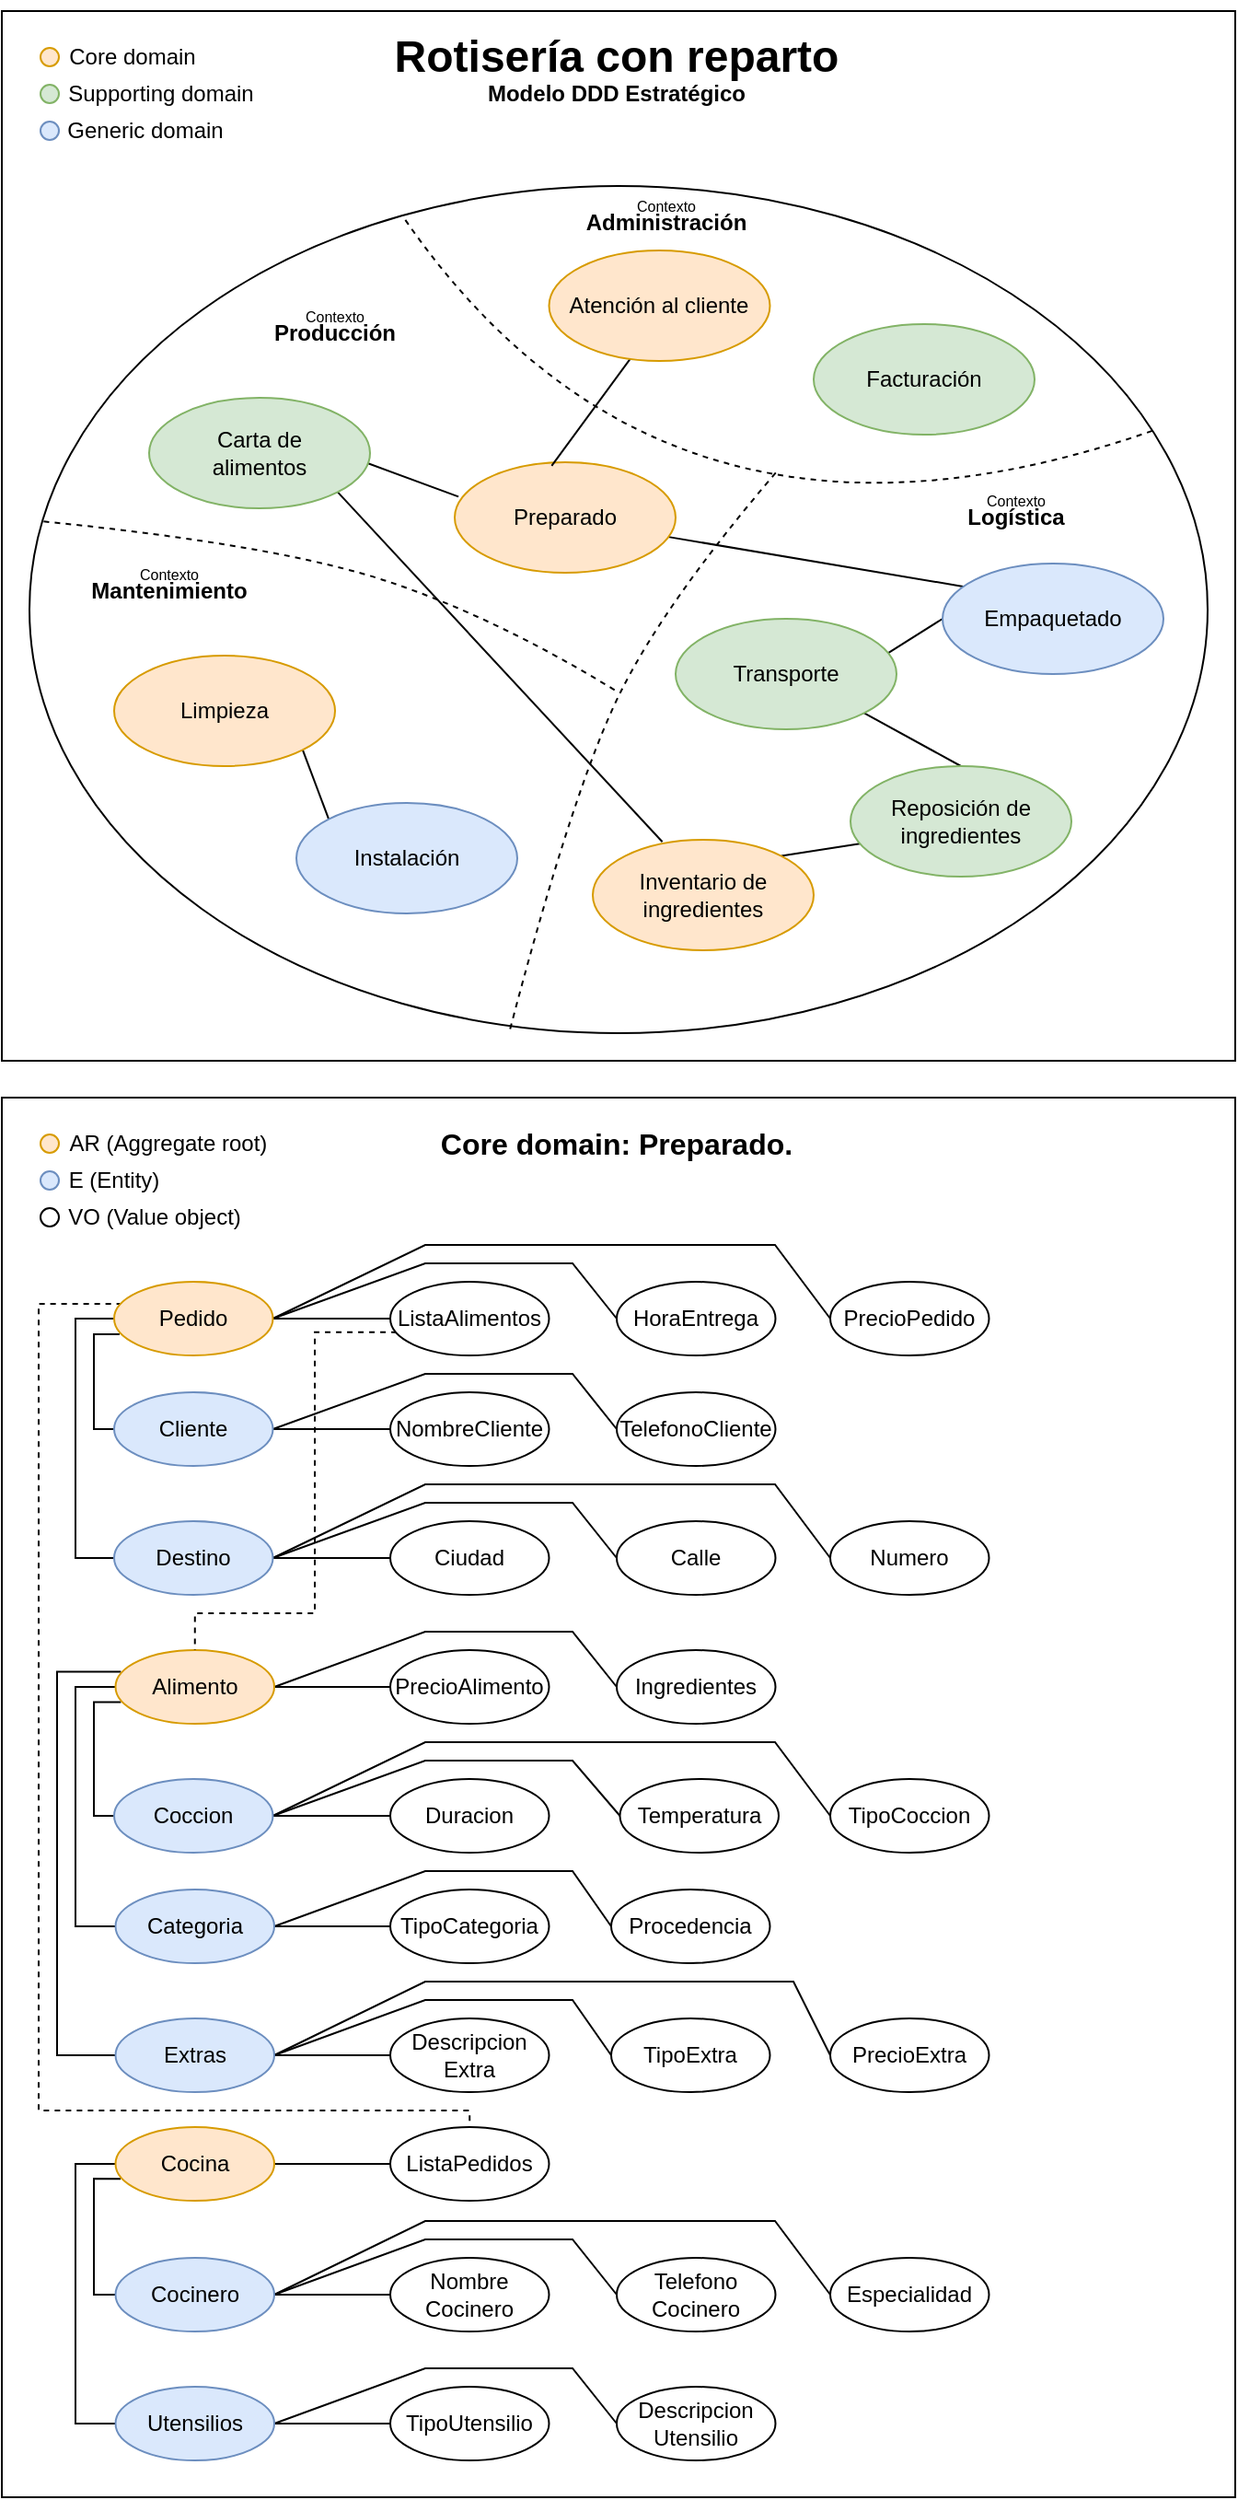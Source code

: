<mxfile version="16.5.1" type="device" pages="3"><diagram id="U5ozCV_JMI7QY9jers9x" name="Estratégico"><mxGraphModel dx="2370" dy="1442" grid="1" gridSize="10" guides="1" tooltips="1" connect="1" arrows="1" fold="1" page="1" pageScale="1" pageWidth="827" pageHeight="1169" math="0" shadow="0"><root><mxCell id="0"/><mxCell id="1" parent="0"/><mxCell id="wmnWlxZ3qXAGQFjOsJHk-1" value="" style="rounded=0;whiteSpace=wrap;html=1;fontSize=8;" parent="1" vertex="1"><mxGeometry x="80" y="620" width="670" height="760" as="geometry"/></mxCell><mxCell id="-wPm4ag9Z-FH4F0gVXhW-32" value="" style="rounded=0;whiteSpace=wrap;html=1;" parent="1" vertex="1"><mxGeometry x="80" y="30" width="670" height="570" as="geometry"/></mxCell><mxCell id="-wPm4ag9Z-FH4F0gVXhW-1" value="" style="ellipse;whiteSpace=wrap;html=1;" parent="1" vertex="1"><mxGeometry x="95" y="125" width="640" height="460" as="geometry"/></mxCell><mxCell id="-wPm4ag9Z-FH4F0gVXhW-25" style="edgeStyle=none;rounded=0;orthogonalLoop=1;jettySize=auto;html=1;exitX=0.968;exitY=0.676;exitDx=0;exitDy=0;entryX=0.099;entryY=0.21;entryDx=0;entryDy=0;entryPerimeter=0;endArrow=none;endFill=0;exitPerimeter=0;" parent="1" source="-wPm4ag9Z-FH4F0gVXhW-2" target="-wPm4ag9Z-FH4F0gVXhW-3" edge="1"><mxGeometry relative="1" as="geometry"/></mxCell><mxCell id="-wPm4ag9Z-FH4F0gVXhW-2" value="Preparado" style="ellipse;whiteSpace=wrap;html=1;fillColor=#ffe6cc;strokeColor=#d79b00;" parent="1" vertex="1"><mxGeometry x="326" y="275" width="120" height="60" as="geometry"/></mxCell><mxCell id="wmnWlxZ3qXAGQFjOsJHk-99" style="edgeStyle=none;rounded=0;orthogonalLoop=1;jettySize=auto;html=1;exitX=0;exitY=0.5;exitDx=0;exitDy=0;entryX=0.956;entryY=0.317;entryDx=0;entryDy=0;entryPerimeter=0;fontSize=8;endArrow=none;endFill=0;" parent="1" source="-wPm4ag9Z-FH4F0gVXhW-3" target="-wPm4ag9Z-FH4F0gVXhW-4" edge="1"><mxGeometry relative="1" as="geometry"/></mxCell><mxCell id="-wPm4ag9Z-FH4F0gVXhW-3" value="Empaquetado" style="ellipse;whiteSpace=wrap;html=1;fillColor=#dae8fc;strokeColor=#6c8ebf;" parent="1" vertex="1"><mxGeometry x="591" y="330" width="120" height="60" as="geometry"/></mxCell><mxCell id="wmnWlxZ3qXAGQFjOsJHk-86" style="edgeStyle=none;rounded=0;orthogonalLoop=1;jettySize=auto;html=1;exitX=1;exitY=1;exitDx=0;exitDy=0;entryX=0.5;entryY=0;entryDx=0;entryDy=0;fontSize=8;endArrow=none;endFill=0;" parent="1" source="-wPm4ag9Z-FH4F0gVXhW-4" target="-wPm4ag9Z-FH4F0gVXhW-5" edge="1"><mxGeometry relative="1" as="geometry"/></mxCell><mxCell id="-wPm4ag9Z-FH4F0gVXhW-4" value="Transporte" style="ellipse;whiteSpace=wrap;html=1;fillColor=#d5e8d4;strokeColor=#82b366;" parent="1" vertex="1"><mxGeometry x="446" y="360" width="120" height="60" as="geometry"/></mxCell><mxCell id="-wPm4ag9Z-FH4F0gVXhW-26" style="edgeStyle=none;rounded=0;orthogonalLoop=1;jettySize=auto;html=1;exitX=0.049;exitY=0.7;exitDx=0;exitDy=0;entryX=1;entryY=0;entryDx=0;entryDy=0;endArrow=none;endFill=0;exitPerimeter=0;" parent="1" source="-wPm4ag9Z-FH4F0gVXhW-5" target="-wPm4ag9Z-FH4F0gVXhW-18" edge="1"><mxGeometry relative="1" as="geometry"/></mxCell><mxCell id="-wPm4ag9Z-FH4F0gVXhW-5" value="Reposición de&lt;br&gt;ingredientes" style="ellipse;whiteSpace=wrap;html=1;fillColor=#d5e8d4;strokeColor=#82b366;" parent="1" vertex="1"><mxGeometry x="541" y="440" width="120" height="60" as="geometry"/></mxCell><mxCell id="-wPm4ag9Z-FH4F0gVXhW-6" value="Facturación" style="ellipse;whiteSpace=wrap;html=1;fillColor=#d5e8d4;strokeColor=#82b366;" parent="1" vertex="1"><mxGeometry x="521" y="200" width="120" height="60" as="geometry"/></mxCell><mxCell id="-wPm4ag9Z-FH4F0gVXhW-28" style="edgeStyle=none;rounded=0;orthogonalLoop=1;jettySize=auto;html=1;exitX=0.367;exitY=0.983;exitDx=0;exitDy=0;entryX=0.439;entryY=0.033;entryDx=0;entryDy=0;entryPerimeter=0;endArrow=none;endFill=0;exitPerimeter=0;" parent="1" source="-wPm4ag9Z-FH4F0gVXhW-7" target="-wPm4ag9Z-FH4F0gVXhW-2" edge="1"><mxGeometry relative="1" as="geometry"/></mxCell><mxCell id="-wPm4ag9Z-FH4F0gVXhW-7" value="Atención al cliente" style="ellipse;whiteSpace=wrap;html=1;fillColor=#ffe6cc;strokeColor=#d79b00;" parent="1" vertex="1"><mxGeometry x="377.25" y="160" width="120" height="60" as="geometry"/></mxCell><mxCell id="-wPm4ag9Z-FH4F0gVXhW-9" value="&lt;h4&gt;Producción&lt;/h4&gt;" style="text;html=1;strokeColor=none;fillColor=none;align=center;verticalAlign=middle;whiteSpace=wrap;rounded=0;" parent="1" vertex="1"><mxGeometry x="231" y="190" width="60" height="30" as="geometry"/></mxCell><mxCell id="-wPm4ag9Z-FH4F0gVXhW-10" value="&lt;h4&gt;Mantenimiento&lt;/h4&gt;" style="text;html=1;strokeColor=none;fillColor=none;align=center;verticalAlign=middle;whiteSpace=wrap;rounded=0;" parent="1" vertex="1"><mxGeometry x="141" y="330" width="60" height="30" as="geometry"/></mxCell><mxCell id="-wPm4ag9Z-FH4F0gVXhW-11" value="&lt;h4&gt;Logística&lt;/h4&gt;" style="text;html=1;strokeColor=none;fillColor=none;align=center;verticalAlign=middle;whiteSpace=wrap;rounded=0;" parent="1" vertex="1"><mxGeometry x="601" y="290" width="60" height="30" as="geometry"/></mxCell><mxCell id="-wPm4ag9Z-FH4F0gVXhW-12" value="&lt;h4&gt;Administración&lt;/h4&gt;" style="text;html=1;strokeColor=none;fillColor=none;align=center;verticalAlign=middle;whiteSpace=wrap;rounded=0;" parent="1" vertex="1"><mxGeometry x="411" y="130" width="60" height="30" as="geometry"/></mxCell><mxCell id="-wPm4ag9Z-FH4F0gVXhW-13" value="" style="endArrow=none;html=1;rounded=0;entryX=0.317;entryY=0.036;entryDx=0;entryDy=0;entryPerimeter=0;exitX=0.953;exitY=0.289;exitDx=0;exitDy=0;exitPerimeter=0;edgeStyle=orthogonalEdgeStyle;curved=1;dashed=1;" parent="1" source="-wPm4ag9Z-FH4F0gVXhW-1" target="-wPm4ag9Z-FH4F0gVXhW-1" edge="1"><mxGeometry width="50" height="50" relative="1" as="geometry"><mxPoint x="441" y="380" as="sourcePoint"/><mxPoint x="491" y="330" as="targetPoint"/><Array as="points"><mxPoint x="441" y="350"/></Array></mxGeometry></mxCell><mxCell id="-wPm4ag9Z-FH4F0gVXhW-17" value="" style="curved=1;endArrow=none;html=1;rounded=0;dashed=1;endFill=0;exitX=0.408;exitY=0.995;exitDx=0;exitDy=0;exitPerimeter=0;" parent="1" source="-wPm4ag9Z-FH4F0gVXhW-1" edge="1"><mxGeometry width="50" height="50" relative="1" as="geometry"><mxPoint x="441" y="360" as="sourcePoint"/><mxPoint x="501" y="280" as="targetPoint"/><Array as="points"><mxPoint x="391" y="450"/><mxPoint x="441" y="350"/></Array></mxGeometry></mxCell><mxCell id="-wPm4ag9Z-FH4F0gVXhW-18" value="Inventario de&lt;br&gt;ingredientes" style="ellipse;whiteSpace=wrap;html=1;fillColor=#ffe6cc;strokeColor=#d79b00;" parent="1" vertex="1"><mxGeometry x="401" y="480" width="120" height="60" as="geometry"/></mxCell><mxCell id="-wPm4ag9Z-FH4F0gVXhW-23" style="edgeStyle=none;rounded=0;orthogonalLoop=1;jettySize=auto;html=1;exitX=1;exitY=1;exitDx=0;exitDy=0;entryX=0.315;entryY=0.019;entryDx=0;entryDy=0;entryPerimeter=0;endArrow=none;endFill=0;" parent="1" source="-wPm4ag9Z-FH4F0gVXhW-19" target="-wPm4ag9Z-FH4F0gVXhW-18" edge="1"><mxGeometry relative="1" as="geometry"/></mxCell><mxCell id="-wPm4ag9Z-FH4F0gVXhW-27" style="edgeStyle=none;rounded=0;orthogonalLoop=1;jettySize=auto;html=1;exitX=0.986;exitY=0.59;exitDx=0;exitDy=0;entryX=0.017;entryY=0.311;entryDx=0;entryDy=0;endArrow=none;endFill=0;exitPerimeter=0;entryPerimeter=0;" parent="1" source="-wPm4ag9Z-FH4F0gVXhW-19" target="-wPm4ag9Z-FH4F0gVXhW-2" edge="1"><mxGeometry relative="1" as="geometry"/></mxCell><mxCell id="-wPm4ag9Z-FH4F0gVXhW-19" value="Carta de&lt;br&gt;alimentos" style="ellipse;whiteSpace=wrap;html=1;fillColor=#d5e8d4;strokeColor=#82b366;" parent="1" vertex="1"><mxGeometry x="160" y="240" width="120" height="60" as="geometry"/></mxCell><mxCell id="-wPm4ag9Z-FH4F0gVXhW-20" value="" style="curved=1;endArrow=none;html=1;rounded=0;dashed=1;exitX=0.012;exitY=0.396;exitDx=0;exitDy=0;exitPerimeter=0;endFill=0;" parent="1" source="-wPm4ag9Z-FH4F0gVXhW-1" edge="1"><mxGeometry width="50" height="50" relative="1" as="geometry"><mxPoint x="441" y="370" as="sourcePoint"/><mxPoint x="415" y="400" as="targetPoint"/><Array as="points"><mxPoint x="231" y="320"/><mxPoint x="350" y="360"/></Array></mxGeometry></mxCell><mxCell id="-wPm4ag9Z-FH4F0gVXhW-41" style="edgeStyle=none;rounded=0;orthogonalLoop=1;jettySize=auto;html=1;exitX=1;exitY=1;exitDx=0;exitDy=0;entryX=0;entryY=0;entryDx=0;entryDy=0;endArrow=none;endFill=0;" parent="1" source="-wPm4ag9Z-FH4F0gVXhW-29" target="-wPm4ag9Z-FH4F0gVXhW-30" edge="1"><mxGeometry relative="1" as="geometry"/></mxCell><mxCell id="-wPm4ag9Z-FH4F0gVXhW-29" value="Limpieza" style="ellipse;whiteSpace=wrap;html=1;fillColor=#ffe6cc;strokeColor=#d79b00;" parent="1" vertex="1"><mxGeometry x="141" y="380" width="120" height="60" as="geometry"/></mxCell><mxCell id="-wPm4ag9Z-FH4F0gVXhW-30" value="Instalación" style="ellipse;whiteSpace=wrap;html=1;fillColor=#dae8fc;strokeColor=#6c8ebf;" parent="1" vertex="1"><mxGeometry x="240" y="460" width="120" height="60" as="geometry"/></mxCell><mxCell id="-wPm4ag9Z-FH4F0gVXhW-33" value="" style="ellipse;whiteSpace=wrap;html=1;aspect=fixed;fillColor=#ffe6cc;strokeColor=#d79b00;" parent="1" vertex="1"><mxGeometry x="101" y="50" width="10" height="10" as="geometry"/></mxCell><mxCell id="-wPm4ag9Z-FH4F0gVXhW-34" value="" style="ellipse;whiteSpace=wrap;html=1;aspect=fixed;fillColor=#d5e8d4;strokeColor=#82b366;" parent="1" vertex="1"><mxGeometry x="101" y="70" width="10" height="10" as="geometry"/></mxCell><mxCell id="-wPm4ag9Z-FH4F0gVXhW-35" value="" style="ellipse;whiteSpace=wrap;html=1;aspect=fixed;fillColor=#dae8fc;strokeColor=#6c8ebf;" parent="1" vertex="1"><mxGeometry x="101" y="90" width="10" height="10" as="geometry"/></mxCell><mxCell id="-wPm4ag9Z-FH4F0gVXhW-36" value="Core domain" style="text;html=1;strokeColor=none;fillColor=none;align=center;verticalAlign=middle;whiteSpace=wrap;rounded=0;" parent="1" vertex="1"><mxGeometry x="111" y="40" width="80" height="30" as="geometry"/></mxCell><mxCell id="-wPm4ag9Z-FH4F0gVXhW-37" value="Supporting domain" style="text;html=1;strokeColor=none;fillColor=none;align=center;verticalAlign=middle;whiteSpace=wrap;rounded=0;" parent="1" vertex="1"><mxGeometry x="114" y="60" width="105" height="30" as="geometry"/></mxCell><mxCell id="-wPm4ag9Z-FH4F0gVXhW-38" value="Generic domain" style="text;html=1;strokeColor=none;fillColor=none;align=center;verticalAlign=middle;whiteSpace=wrap;rounded=0;" parent="1" vertex="1"><mxGeometry x="110" y="80" width="96" height="30" as="geometry"/></mxCell><mxCell id="-wPm4ag9Z-FH4F0gVXhW-39" value="&lt;h1&gt;Rotisería con reparto&lt;/h1&gt;" style="text;html=1;strokeColor=none;fillColor=none;align=center;verticalAlign=middle;whiteSpace=wrap;rounded=0;" parent="1" vertex="1"><mxGeometry x="291" y="40" width="246" height="30" as="geometry"/></mxCell><mxCell id="-wPm4ag9Z-FH4F0gVXhW-40" value="&lt;h4&gt;Modelo DDD Estratégico&lt;/h4&gt;" style="text;html=1;strokeColor=none;fillColor=none;align=center;verticalAlign=middle;whiteSpace=wrap;rounded=0;" parent="1" vertex="1"><mxGeometry x="326" y="60" width="176" height="30" as="geometry"/></mxCell><mxCell id="7YfIGrX7PIwH7DjhPAix-4" value="&lt;font style=&quot;font-size: 8px&quot;&gt;Contexto&lt;/font&gt;" style="text;html=1;strokeColor=none;fillColor=none;align=center;verticalAlign=middle;whiteSpace=wrap;rounded=0;" parent="1" vertex="1"><mxGeometry x="601" y="280" width="60" height="30" as="geometry"/></mxCell><mxCell id="7YfIGrX7PIwH7DjhPAix-5" value="&lt;font style=&quot;font-size: 8px&quot;&gt;Contexto&lt;/font&gt;" style="text;html=1;strokeColor=none;fillColor=none;align=center;verticalAlign=middle;whiteSpace=wrap;rounded=0;" parent="1" vertex="1"><mxGeometry x="411" y="120" width="60" height="30" as="geometry"/></mxCell><mxCell id="7YfIGrX7PIwH7DjhPAix-6" value="&lt;font style=&quot;font-size: 8px&quot;&gt;Contexto&lt;/font&gt;" style="text;html=1;strokeColor=none;fillColor=none;align=center;verticalAlign=middle;whiteSpace=wrap;rounded=0;" parent="1" vertex="1"><mxGeometry x="231" y="180" width="60" height="30" as="geometry"/></mxCell><mxCell id="7YfIGrX7PIwH7DjhPAix-7" value="&lt;font style=&quot;font-size: 8px&quot;&gt;Contexto&lt;/font&gt;" style="text;html=1;strokeColor=none;fillColor=none;align=center;verticalAlign=middle;whiteSpace=wrap;rounded=0;" parent="1" vertex="1"><mxGeometry x="141" y="320" width="60" height="30" as="geometry"/></mxCell><mxCell id="wmnWlxZ3qXAGQFjOsJHk-2" value="&lt;h1&gt;Core domain: Preparado.&lt;/h1&gt;" style="text;html=1;strokeColor=none;fillColor=none;align=center;verticalAlign=middle;whiteSpace=wrap;rounded=0;fontSize=8;" parent="1" vertex="1"><mxGeometry x="277" y="630" width="274" height="30" as="geometry"/></mxCell><mxCell id="wmnWlxZ3qXAGQFjOsJHk-20" style="edgeStyle=orthogonalEdgeStyle;rounded=0;orthogonalLoop=1;jettySize=auto;html=1;exitX=0.034;exitY=0.712;exitDx=0;exitDy=0;entryX=0;entryY=0.5;entryDx=0;entryDy=0;fontSize=8;endArrow=none;endFill=0;exitPerimeter=0;" parent="1" source="wmnWlxZ3qXAGQFjOsJHk-4" target="wmnWlxZ3qXAGQFjOsJHk-17" edge="1"><mxGeometry relative="1" as="geometry"><Array as="points"><mxPoint x="130" y="749"/><mxPoint x="130" y="800"/></Array></mxGeometry></mxCell><mxCell id="wmnWlxZ3qXAGQFjOsJHk-21" style="edgeStyle=orthogonalEdgeStyle;rounded=0;orthogonalLoop=1;jettySize=auto;html=1;exitX=0;exitY=0.5;exitDx=0;exitDy=0;entryX=0;entryY=0.5;entryDx=0;entryDy=0;fontSize=8;endArrow=none;endFill=0;" parent="1" source="wmnWlxZ3qXAGQFjOsJHk-4" target="wmnWlxZ3qXAGQFjOsJHk-16" edge="1"><mxGeometry relative="1" as="geometry"><Array as="points"><mxPoint x="120" y="740"/><mxPoint x="120" y="870"/></Array></mxGeometry></mxCell><mxCell id="wmnWlxZ3qXAGQFjOsJHk-24" style="edgeStyle=orthogonalEdgeStyle;rounded=0;orthogonalLoop=1;jettySize=auto;html=1;exitX=1;exitY=0.5;exitDx=0;exitDy=0;entryX=0;entryY=0.5;entryDx=0;entryDy=0;fontSize=8;endArrow=none;endFill=0;" parent="1" source="wmnWlxZ3qXAGQFjOsJHk-4" target="wmnWlxZ3qXAGQFjOsJHk-23" edge="1"><mxGeometry relative="1" as="geometry"/></mxCell><mxCell id="wmnWlxZ3qXAGQFjOsJHk-28" style="edgeStyle=orthogonalEdgeStyle;rounded=0;orthogonalLoop=1;jettySize=auto;html=1;exitX=0.05;exitY=0.3;exitDx=0;exitDy=0;entryX=0.5;entryY=0;entryDx=0;entryDy=0;dashed=1;fontSize=8;endArrow=none;endFill=0;exitPerimeter=0;" parent="1" source="wmnWlxZ3qXAGQFjOsJHk-4" target="wmnWlxZ3qXAGQFjOsJHk-77" edge="1"><mxGeometry relative="1" as="geometry"><Array as="points"><mxPoint x="100" y="732"/><mxPoint x="100" y="1170"/><mxPoint x="334" y="1170"/></Array></mxGeometry></mxCell><mxCell id="wmnWlxZ3qXAGQFjOsJHk-70" style="edgeStyle=none;rounded=0;orthogonalLoop=1;jettySize=auto;html=1;exitX=1;exitY=0.5;exitDx=0;exitDy=0;entryX=0;entryY=0.5;entryDx=0;entryDy=0;fontSize=8;endArrow=none;endFill=0;" parent="1" source="wmnWlxZ3qXAGQFjOsJHk-4" target="wmnWlxZ3qXAGQFjOsJHk-69" edge="1"><mxGeometry relative="1" as="geometry"><Array as="points"><mxPoint x="310" y="710"/><mxPoint x="390" y="710"/></Array></mxGeometry></mxCell><mxCell id="wh9NmMNkax5GvxVLIYnv-2" style="rounded=0;orthogonalLoop=1;jettySize=auto;html=1;exitX=1;exitY=0.5;exitDx=0;exitDy=0;entryX=0;entryY=0.5;entryDx=0;entryDy=0;fontSize=12;endArrow=none;endFill=0;" edge="1" parent="1" source="wmnWlxZ3qXAGQFjOsJHk-4" target="wh9NmMNkax5GvxVLIYnv-1"><mxGeometry relative="1" as="geometry"><Array as="points"><mxPoint x="310" y="700"/><mxPoint x="500" y="700"/></Array></mxGeometry></mxCell><mxCell id="wmnWlxZ3qXAGQFjOsJHk-4" value="Pedido" style="ellipse;whiteSpace=wrap;html=1;fillColor=#ffe6cc;strokeColor=#d79b00;" parent="1" vertex="1"><mxGeometry x="141" y="720" width="86.25" height="40" as="geometry"/></mxCell><mxCell id="wmnWlxZ3qXAGQFjOsJHk-8" value="" style="ellipse;whiteSpace=wrap;html=1;aspect=fixed;fillColor=#ffe6cc;strokeColor=#d79b00;" parent="1" vertex="1"><mxGeometry x="101" y="640" width="10" height="10" as="geometry"/></mxCell><mxCell id="wmnWlxZ3qXAGQFjOsJHk-9" value="" style="ellipse;whiteSpace=wrap;html=1;aspect=fixed;fillColor=#dae8fc;strokeColor=#6c8ebf;" parent="1" vertex="1"><mxGeometry x="101" y="660" width="10" height="10" as="geometry"/></mxCell><mxCell id="wmnWlxZ3qXAGQFjOsJHk-10" value="" style="ellipse;whiteSpace=wrap;html=1;aspect=fixed;" parent="1" vertex="1"><mxGeometry x="101" y="680" width="10" height="10" as="geometry"/></mxCell><mxCell id="wmnWlxZ3qXAGQFjOsJHk-11" value="AR (Aggregate root)" style="text;html=1;strokeColor=none;fillColor=none;align=center;verticalAlign=middle;whiteSpace=wrap;rounded=0;" parent="1" vertex="1"><mxGeometry x="111" y="630" width="119" height="30" as="geometry"/></mxCell><mxCell id="wmnWlxZ3qXAGQFjOsJHk-12" value="E (Entity)" style="text;html=1;strokeColor=none;fillColor=none;align=center;verticalAlign=middle;whiteSpace=wrap;rounded=0;" parent="1" vertex="1"><mxGeometry x="113" y="650" width="56" height="30" as="geometry"/></mxCell><mxCell id="wmnWlxZ3qXAGQFjOsJHk-13" value="VO (Value object)" style="text;html=1;strokeColor=none;fillColor=none;align=center;verticalAlign=middle;whiteSpace=wrap;rounded=0;" parent="1" vertex="1"><mxGeometry x="113" y="670" width="100" height="30" as="geometry"/></mxCell><mxCell id="wmnWlxZ3qXAGQFjOsJHk-34" style="edgeStyle=orthogonalEdgeStyle;rounded=0;orthogonalLoop=1;jettySize=auto;html=1;exitX=0.034;exitY=0.707;exitDx=0;exitDy=0;entryX=0;entryY=0.5;entryDx=0;entryDy=0;fontSize=8;endArrow=none;endFill=0;exitPerimeter=0;" parent="1" source="wmnWlxZ3qXAGQFjOsJHk-14" target="wmnWlxZ3qXAGQFjOsJHk-31" edge="1"><mxGeometry relative="1" as="geometry"><Array as="points"><mxPoint x="130" y="948"/><mxPoint x="130" y="1010"/></Array></mxGeometry></mxCell><mxCell id="wmnWlxZ3qXAGQFjOsJHk-35" style="edgeStyle=orthogonalEdgeStyle;rounded=0;orthogonalLoop=1;jettySize=auto;html=1;exitX=0;exitY=0.5;exitDx=0;exitDy=0;entryX=0;entryY=0.5;entryDx=0;entryDy=0;fontSize=8;endArrow=none;endFill=0;" parent="1" source="wmnWlxZ3qXAGQFjOsJHk-14" target="wmnWlxZ3qXAGQFjOsJHk-32" edge="1"><mxGeometry relative="1" as="geometry"><Array as="points"><mxPoint x="120" y="940"/><mxPoint x="120" y="1070"/></Array></mxGeometry></mxCell><mxCell id="wmnWlxZ3qXAGQFjOsJHk-36" style="edgeStyle=orthogonalEdgeStyle;rounded=0;orthogonalLoop=1;jettySize=auto;html=1;exitX=0.034;exitY=0.293;exitDx=0;exitDy=0;entryX=0;entryY=0.5;entryDx=0;entryDy=0;fontSize=8;endArrow=none;endFill=0;exitPerimeter=0;" parent="1" source="wmnWlxZ3qXAGQFjOsJHk-14" target="wmnWlxZ3qXAGQFjOsJHk-33" edge="1"><mxGeometry relative="1" as="geometry"><Array as="points"><mxPoint x="110" y="932"/><mxPoint x="110" y="1140"/></Array></mxGeometry></mxCell><mxCell id="wmnWlxZ3qXAGQFjOsJHk-38" style="edgeStyle=orthogonalEdgeStyle;rounded=0;orthogonalLoop=1;jettySize=auto;html=1;exitX=1;exitY=0.5;exitDx=0;exitDy=0;entryX=0;entryY=0.5;entryDx=0;entryDy=0;fontSize=8;endArrow=none;endFill=0;" parent="1" source="wmnWlxZ3qXAGQFjOsJHk-14" target="wmnWlxZ3qXAGQFjOsJHk-37" edge="1"><mxGeometry relative="1" as="geometry"/></mxCell><mxCell id="wmnWlxZ3qXAGQFjOsJHk-40" style="rounded=0;orthogonalLoop=1;jettySize=auto;html=1;exitX=1;exitY=0.5;exitDx=0;exitDy=0;entryX=0;entryY=0.5;entryDx=0;entryDy=0;fontSize=8;endArrow=none;endFill=0;" parent="1" source="wmnWlxZ3qXAGQFjOsJHk-14" target="wmnWlxZ3qXAGQFjOsJHk-39" edge="1"><mxGeometry relative="1" as="geometry"><Array as="points"><mxPoint x="310" y="910"/><mxPoint x="390" y="910"/></Array></mxGeometry></mxCell><mxCell id="wmnWlxZ3qXAGQFjOsJHk-14" value="Alimento&lt;span style=&quot;color: rgba(0 , 0 , 0 , 0) ; font-family: monospace ; font-size: 0px&quot;&gt;%3CmxGraphModel%3E%3Croot%3E%3CmxCell%20id%3D%220%22%2F%3E%3CmxCell%20id%3D%221%22%20parent%3D%220%22%2F%3E%3CmxCell%20id%3D%222%22%20value%3D%22Pedido%22%20style%3D%22ellipse%3BwhiteSpace%3Dwrap%3Bhtml%3D1%3BfillColor%3D%23ffe6cc%3BstrokeColor%3D%23d79b00%3B%22%20vertex%3D%221%22%20parent%3D%221%22%3E%3CmxGeometry%20x%3D%22133.75%22%20y%3D%22750%22%20width%3D%2286.25%22%20height%3D%2240%22%20as%3D%22geometry%22%2F%3E%3C%2FmxCell%3E%3C%2Froot%3E%3C%2FmxGraphModel%3E&lt;/span&gt;" style="ellipse;whiteSpace=wrap;html=1;fillColor=#ffe6cc;strokeColor=#d79b00;" parent="1" vertex="1"><mxGeometry x="141.75" y="920" width="86.25" height="40" as="geometry"/></mxCell><mxCell id="wmnWlxZ3qXAGQFjOsJHk-78" style="edgeStyle=none;rounded=0;orthogonalLoop=1;jettySize=auto;html=1;exitX=1;exitY=0.5;exitDx=0;exitDy=0;entryX=0;entryY=0.5;entryDx=0;entryDy=0;fontSize=8;endArrow=none;endFill=0;" parent="1" source="wmnWlxZ3qXAGQFjOsJHk-15" target="wmnWlxZ3qXAGQFjOsJHk-77" edge="1"><mxGeometry relative="1" as="geometry"/></mxCell><mxCell id="wmnWlxZ3qXAGQFjOsJHk-79" style="edgeStyle=none;rounded=0;orthogonalLoop=1;jettySize=auto;html=1;exitX=0.032;exitY=0.703;exitDx=0;exitDy=0;entryX=0;entryY=0.5;entryDx=0;entryDy=0;fontSize=8;endArrow=none;endFill=0;exitPerimeter=0;" parent="1" source="wmnWlxZ3qXAGQFjOsJHk-15" target="wmnWlxZ3qXAGQFjOsJHk-71" edge="1"><mxGeometry relative="1" as="geometry"><Array as="points"><mxPoint x="130" y="1207"/><mxPoint x="130" y="1270"/></Array></mxGeometry></mxCell><mxCell id="wmnWlxZ3qXAGQFjOsJHk-91" style="edgeStyle=none;rounded=0;orthogonalLoop=1;jettySize=auto;html=1;exitX=0;exitY=0.5;exitDx=0;exitDy=0;entryX=0;entryY=0.5;entryDx=0;entryDy=0;fontSize=8;endArrow=none;endFill=0;" parent="1" source="wmnWlxZ3qXAGQFjOsJHk-15" target="wmnWlxZ3qXAGQFjOsJHk-89" edge="1"><mxGeometry relative="1" as="geometry"><Array as="points"><mxPoint x="120" y="1199"/><mxPoint x="120" y="1340"/></Array></mxGeometry></mxCell><mxCell id="wmnWlxZ3qXAGQFjOsJHk-15" value="Cocina" style="ellipse;whiteSpace=wrap;html=1;fillColor=#ffe6cc;strokeColor=#d79b00;" parent="1" vertex="1"><mxGeometry x="141.75" y="1179" width="86.25" height="40" as="geometry"/></mxCell><mxCell id="wmnWlxZ3qXAGQFjOsJHk-65" style="edgeStyle=none;rounded=0;orthogonalLoop=1;jettySize=auto;html=1;exitX=1;exitY=0.5;exitDx=0;exitDy=0;entryX=0;entryY=0.5;entryDx=0;entryDy=0;fontSize=8;endArrow=none;endFill=0;" parent="1" source="wmnWlxZ3qXAGQFjOsJHk-16" target="wmnWlxZ3qXAGQFjOsJHk-62" edge="1"><mxGeometry relative="1" as="geometry"/></mxCell><mxCell id="wmnWlxZ3qXAGQFjOsJHk-66" style="edgeStyle=none;rounded=0;orthogonalLoop=1;jettySize=auto;html=1;exitX=1;exitY=0.5;exitDx=0;exitDy=0;entryX=0;entryY=0.5;entryDx=0;entryDy=0;fontSize=8;endArrow=none;endFill=0;" parent="1" source="wmnWlxZ3qXAGQFjOsJHk-16" target="wmnWlxZ3qXAGQFjOsJHk-63" edge="1"><mxGeometry relative="1" as="geometry"><Array as="points"><mxPoint x="310" y="840"/><mxPoint x="390" y="840"/></Array></mxGeometry></mxCell><mxCell id="wmnWlxZ3qXAGQFjOsJHk-67" style="edgeStyle=none;rounded=0;orthogonalLoop=1;jettySize=auto;html=1;exitX=1;exitY=0.5;exitDx=0;exitDy=0;entryX=0;entryY=0.5;entryDx=0;entryDy=0;fontSize=8;endArrow=none;endFill=0;" parent="1" source="wmnWlxZ3qXAGQFjOsJHk-16" target="wmnWlxZ3qXAGQFjOsJHk-64" edge="1"><mxGeometry relative="1" as="geometry"><Array as="points"><mxPoint x="310" y="830"/><mxPoint x="500" y="830"/></Array></mxGeometry></mxCell><mxCell id="wmnWlxZ3qXAGQFjOsJHk-16" value="Destino" style="ellipse;whiteSpace=wrap;html=1;fillColor=#dae8fc;strokeColor=#6c8ebf;" parent="1" vertex="1"><mxGeometry x="141" y="850" width="86.25" height="40" as="geometry"/></mxCell><mxCell id="wmnWlxZ3qXAGQFjOsJHk-60" style="edgeStyle=none;rounded=0;orthogonalLoop=1;jettySize=auto;html=1;exitX=1;exitY=0.5;exitDx=0;exitDy=0;entryX=0;entryY=0.5;entryDx=0;entryDy=0;fontSize=8;endArrow=none;endFill=0;" parent="1" source="wmnWlxZ3qXAGQFjOsJHk-17" target="wmnWlxZ3qXAGQFjOsJHk-58" edge="1"><mxGeometry relative="1" as="geometry"/></mxCell><mxCell id="wmnWlxZ3qXAGQFjOsJHk-61" style="edgeStyle=none;rounded=0;orthogonalLoop=1;jettySize=auto;html=1;exitX=1;exitY=0.5;exitDx=0;exitDy=0;entryX=0;entryY=0.5;entryDx=0;entryDy=0;fontSize=8;endArrow=none;endFill=0;" parent="1" target="wmnWlxZ3qXAGQFjOsJHk-59" edge="1"><mxGeometry relative="1" as="geometry"><mxPoint x="227.25" y="800" as="sourcePoint"/><Array as="points"><mxPoint x="310" y="770"/><mxPoint x="390" y="770"/></Array></mxGeometry></mxCell><mxCell id="wmnWlxZ3qXAGQFjOsJHk-17" value="Cliente" style="ellipse;whiteSpace=wrap;html=1;fillColor=#dae8fc;strokeColor=#6c8ebf;" parent="1" vertex="1"><mxGeometry x="141" y="780" width="86.25" height="40" as="geometry"/></mxCell><mxCell id="wmnWlxZ3qXAGQFjOsJHk-27" style="edgeStyle=orthogonalEdgeStyle;rounded=0;orthogonalLoop=1;jettySize=auto;html=1;exitX=0.041;exitY=0.686;exitDx=0;exitDy=0;entryX=0.5;entryY=0;entryDx=0;entryDy=0;fontSize=8;endArrow=none;endFill=0;dashed=1;exitPerimeter=0;" parent="1" source="wmnWlxZ3qXAGQFjOsJHk-23" target="wmnWlxZ3qXAGQFjOsJHk-14" edge="1"><mxGeometry relative="1" as="geometry"><Array as="points"><mxPoint x="250" y="747"/><mxPoint x="250" y="900"/><mxPoint x="185" y="900"/></Array></mxGeometry></mxCell><mxCell id="wmnWlxZ3qXAGQFjOsJHk-23" value="ListaAlimentos" style="ellipse;whiteSpace=wrap;html=1;" parent="1" vertex="1"><mxGeometry x="291" y="720" width="86.25" height="40" as="geometry"/></mxCell><mxCell id="wmnWlxZ3qXAGQFjOsJHk-49" style="rounded=0;orthogonalLoop=1;jettySize=auto;html=1;exitX=1;exitY=0.5;exitDx=0;exitDy=0;entryX=0;entryY=0.5;entryDx=0;entryDy=0;fontSize=8;endArrow=none;endFill=0;" parent="1" source="wmnWlxZ3qXAGQFjOsJHk-31" target="wmnWlxZ3qXAGQFjOsJHk-42" edge="1"><mxGeometry relative="1" as="geometry"><Array as="points"><mxPoint x="310" y="1010"/></Array></mxGeometry></mxCell><mxCell id="wmnWlxZ3qXAGQFjOsJHk-51" style="edgeStyle=none;rounded=0;orthogonalLoop=1;jettySize=auto;html=1;exitX=1;exitY=0.5;exitDx=0;exitDy=0;entryX=0;entryY=0.5;entryDx=0;entryDy=0;fontSize=8;endArrow=none;endFill=0;" parent="1" source="wmnWlxZ3qXAGQFjOsJHk-31" target="wmnWlxZ3qXAGQFjOsJHk-50" edge="1"><mxGeometry relative="1" as="geometry"><Array as="points"><mxPoint x="310" y="980"/><mxPoint x="390" y="980"/></Array></mxGeometry></mxCell><mxCell id="wmnWlxZ3qXAGQFjOsJHk-75" style="edgeStyle=none;rounded=0;orthogonalLoop=1;jettySize=auto;html=1;exitX=1;exitY=0.5;exitDx=0;exitDy=0;entryX=0;entryY=0.5;entryDx=0;entryDy=0;fontSize=8;endArrow=none;endFill=0;" parent="1" source="wmnWlxZ3qXAGQFjOsJHk-31" target="wmnWlxZ3qXAGQFjOsJHk-73" edge="1"><mxGeometry relative="1" as="geometry"><Array as="points"><mxPoint x="310" y="970"/><mxPoint x="500" y="970"/></Array></mxGeometry></mxCell><mxCell id="wmnWlxZ3qXAGQFjOsJHk-31" value="Coccion" style="ellipse;whiteSpace=wrap;html=1;fillColor=#dae8fc;strokeColor=#6c8ebf;" parent="1" vertex="1"><mxGeometry x="141" y="990" width="86.25" height="40" as="geometry"/></mxCell><mxCell id="wmnWlxZ3qXAGQFjOsJHk-44" style="edgeStyle=orthogonalEdgeStyle;rounded=0;orthogonalLoop=1;jettySize=auto;html=1;exitX=1;exitY=0.5;exitDx=0;exitDy=0;entryX=0;entryY=0.5;entryDx=0;entryDy=0;fontSize=8;endArrow=none;endFill=0;" parent="1" source="wmnWlxZ3qXAGQFjOsJHk-32" target="wmnWlxZ3qXAGQFjOsJHk-41" edge="1"><mxGeometry relative="1" as="geometry"/></mxCell><mxCell id="wmnWlxZ3qXAGQFjOsJHk-54" style="edgeStyle=none;rounded=0;orthogonalLoop=1;jettySize=auto;html=1;exitX=1;exitY=0.5;exitDx=0;exitDy=0;entryX=0;entryY=0.5;entryDx=0;entryDy=0;fontSize=8;endArrow=none;endFill=0;" parent="1" source="wmnWlxZ3qXAGQFjOsJHk-32" target="wmnWlxZ3qXAGQFjOsJHk-52" edge="1"><mxGeometry relative="1" as="geometry"><Array as="points"><mxPoint x="310" y="1040"/><mxPoint x="390" y="1040"/></Array></mxGeometry></mxCell><mxCell id="wmnWlxZ3qXAGQFjOsJHk-32" value="Categoria&lt;span style=&quot;color: rgba(0 , 0 , 0 , 0) ; font-family: monospace ; font-size: 0px&quot;&gt;%3CmxGraphModel%3E%3Croot%3E%3CmxCell%20id%3D%220%22%2F%3E%3CmxCell%20id%3D%221%22%20parent%3D%220%22%2F%3E%3CmxCell%20id%3D%222%22%20value%3D%22Cliente%22%20style%3D%22ellipse%3BwhiteSpace%3Dwrap%3Bhtml%3D1%3BfillColor%3D%23d5e8d4%3BstrokeColor%3D%2382b366%3B%22%20vertex%3D%221%22%20parent%3D%221%22%3E%3CmxGeometry%20x%3D%22141%22%20y%3D%22790%22%20width%3D%2286.25%22%20height%3D%2240%22%20as%3D%22geometry%22%2F%3E%3C%2FmxCell%3E%3C%2Froot%3E%3C%2FmxGraphModel%3E&lt;/span&gt;" style="ellipse;whiteSpace=wrap;html=1;fillColor=#dae8fc;strokeColor=#6c8ebf;" parent="1" vertex="1"><mxGeometry x="141.75" y="1050" width="86.25" height="40" as="geometry"/></mxCell><mxCell id="wmnWlxZ3qXAGQFjOsJHk-56" style="edgeStyle=none;rounded=0;orthogonalLoop=1;jettySize=auto;html=1;exitX=1;exitY=0.5;exitDx=0;exitDy=0;entryX=0;entryY=0.5;entryDx=0;entryDy=0;fontSize=8;endArrow=none;endFill=0;" parent="1" source="wmnWlxZ3qXAGQFjOsJHk-33" target="wmnWlxZ3qXAGQFjOsJHk-55" edge="1"><mxGeometry relative="1" as="geometry"/></mxCell><mxCell id="wmnWlxZ3qXAGQFjOsJHk-74" style="edgeStyle=none;rounded=0;orthogonalLoop=1;jettySize=auto;html=1;exitX=1;exitY=0.5;exitDx=0;exitDy=0;entryX=0;entryY=0.5;entryDx=0;entryDy=0;fontSize=8;endArrow=none;endFill=0;" parent="1" source="wmnWlxZ3qXAGQFjOsJHk-33" target="wmnWlxZ3qXAGQFjOsJHk-72" edge="1"><mxGeometry relative="1" as="geometry"><Array as="points"><mxPoint x="310" y="1110"/><mxPoint x="390" y="1110"/></Array></mxGeometry></mxCell><mxCell id="wmnWlxZ3qXAGQFjOsJHk-98" style="edgeStyle=none;rounded=0;orthogonalLoop=1;jettySize=auto;html=1;exitX=1;exitY=0.5;exitDx=0;exitDy=0;entryX=0;entryY=0.5;entryDx=0;entryDy=0;fontSize=8;endArrow=none;endFill=0;" parent="1" source="wmnWlxZ3qXAGQFjOsJHk-33" target="wmnWlxZ3qXAGQFjOsJHk-97" edge="1"><mxGeometry relative="1" as="geometry"><Array as="points"><mxPoint x="310" y="1100"/><mxPoint x="510" y="1100"/></Array></mxGeometry></mxCell><mxCell id="wmnWlxZ3qXAGQFjOsJHk-33" value="Extras" style="ellipse;whiteSpace=wrap;html=1;fillColor=#dae8fc;strokeColor=#6c8ebf;" parent="1" vertex="1"><mxGeometry x="141.75" y="1120" width="86.25" height="40" as="geometry"/></mxCell><mxCell id="wmnWlxZ3qXAGQFjOsJHk-37" value="PrecioAlimento" style="ellipse;whiteSpace=wrap;html=1;" parent="1" vertex="1"><mxGeometry x="291" y="920" width="86.25" height="40" as="geometry"/></mxCell><mxCell id="wmnWlxZ3qXAGQFjOsJHk-39" value="Ingredientes" style="ellipse;whiteSpace=wrap;html=1;" parent="1" vertex="1"><mxGeometry x="414" y="920" width="86.25" height="40" as="geometry"/></mxCell><mxCell id="wmnWlxZ3qXAGQFjOsJHk-41" value="TipoCategoria" style="ellipse;whiteSpace=wrap;html=1;" parent="1" vertex="1"><mxGeometry x="291" y="1050" width="86.25" height="40" as="geometry"/></mxCell><mxCell id="wmnWlxZ3qXAGQFjOsJHk-42" value="Duracion" style="ellipse;whiteSpace=wrap;html=1;" parent="1" vertex="1"><mxGeometry x="291" y="990" width="86.25" height="40" as="geometry"/></mxCell><mxCell id="wmnWlxZ3qXAGQFjOsJHk-50" value="Temperatura" style="ellipse;whiteSpace=wrap;html=1;" parent="1" vertex="1"><mxGeometry x="415.75" y="990" width="86.25" height="40" as="geometry"/></mxCell><mxCell id="wmnWlxZ3qXAGQFjOsJHk-52" value="Procedencia" style="ellipse;whiteSpace=wrap;html=1;" parent="1" vertex="1"><mxGeometry x="411" y="1050" width="86.25" height="40" as="geometry"/></mxCell><mxCell id="wmnWlxZ3qXAGQFjOsJHk-55" value="Descripcion&lt;br&gt;Extra" style="ellipse;whiteSpace=wrap;html=1;" parent="1" vertex="1"><mxGeometry x="291" y="1120" width="86.25" height="40" as="geometry"/></mxCell><mxCell id="wmnWlxZ3qXAGQFjOsJHk-58" value="NombreCliente" style="ellipse;whiteSpace=wrap;html=1;" parent="1" vertex="1"><mxGeometry x="291" y="780" width="86.25" height="40" as="geometry"/></mxCell><mxCell id="wmnWlxZ3qXAGQFjOsJHk-59" value="TelefonoCliente" style="ellipse;whiteSpace=wrap;html=1;" parent="1" vertex="1"><mxGeometry x="414" y="780" width="86.25" height="40" as="geometry"/></mxCell><mxCell id="wmnWlxZ3qXAGQFjOsJHk-62" value="Ciudad" style="ellipse;whiteSpace=wrap;html=1;" parent="1" vertex="1"><mxGeometry x="291" y="850" width="86.25" height="40" as="geometry"/></mxCell><mxCell id="wmnWlxZ3qXAGQFjOsJHk-63" value="Calle" style="ellipse;whiteSpace=wrap;html=1;" parent="1" vertex="1"><mxGeometry x="414" y="850" width="86.25" height="40" as="geometry"/></mxCell><mxCell id="wmnWlxZ3qXAGQFjOsJHk-64" value="Numero" style="ellipse;whiteSpace=wrap;html=1;" parent="1" vertex="1"><mxGeometry x="530" y="850" width="86.25" height="40" as="geometry"/></mxCell><mxCell id="wmnWlxZ3qXAGQFjOsJHk-69" value="HoraEntrega" style="ellipse;whiteSpace=wrap;html=1;" parent="1" vertex="1"><mxGeometry x="414" y="720" width="86.25" height="40" as="geometry"/></mxCell><mxCell id="wmnWlxZ3qXAGQFjOsJHk-83" style="edgeStyle=none;rounded=0;orthogonalLoop=1;jettySize=auto;html=1;exitX=1;exitY=0.5;exitDx=0;exitDy=0;entryX=0;entryY=0.5;entryDx=0;entryDy=0;fontSize=8;endArrow=none;endFill=0;" parent="1" source="wmnWlxZ3qXAGQFjOsJHk-71" target="wmnWlxZ3qXAGQFjOsJHk-81" edge="1"><mxGeometry relative="1" as="geometry"/></mxCell><mxCell id="wmnWlxZ3qXAGQFjOsJHk-84" style="edgeStyle=none;rounded=0;orthogonalLoop=1;jettySize=auto;html=1;exitX=1;exitY=0.5;exitDx=0;exitDy=0;entryX=0;entryY=0.5;entryDx=0;entryDy=0;fontSize=8;endArrow=none;endFill=0;" parent="1" source="wmnWlxZ3qXAGQFjOsJHk-71" target="wmnWlxZ3qXAGQFjOsJHk-82" edge="1"><mxGeometry relative="1" as="geometry"><Array as="points"><mxPoint x="310" y="1240"/><mxPoint x="390" y="1240"/></Array></mxGeometry></mxCell><mxCell id="wmnWlxZ3qXAGQFjOsJHk-88" style="edgeStyle=none;rounded=0;orthogonalLoop=1;jettySize=auto;html=1;exitX=1;exitY=0.5;exitDx=0;exitDy=0;entryX=0;entryY=0.5;entryDx=0;entryDy=0;fontSize=8;endArrow=none;endFill=0;" parent="1" source="wmnWlxZ3qXAGQFjOsJHk-71" target="wmnWlxZ3qXAGQFjOsJHk-87" edge="1"><mxGeometry relative="1" as="geometry"><Array as="points"><mxPoint x="310" y="1230"/><mxPoint x="500" y="1230"/></Array></mxGeometry></mxCell><mxCell id="wmnWlxZ3qXAGQFjOsJHk-71" value="Cocinero" style="ellipse;whiteSpace=wrap;html=1;fillColor=#dae8fc;strokeColor=#6c8ebf;" parent="1" vertex="1"><mxGeometry x="141.75" y="1250" width="86.25" height="40" as="geometry"/></mxCell><mxCell id="wmnWlxZ3qXAGQFjOsJHk-72" value="TipoExtra" style="ellipse;whiteSpace=wrap;html=1;" parent="1" vertex="1"><mxGeometry x="411" y="1120" width="86.25" height="40" as="geometry"/></mxCell><mxCell id="wmnWlxZ3qXAGQFjOsJHk-73" value="TipoCoccion" style="ellipse;whiteSpace=wrap;html=1;" parent="1" vertex="1"><mxGeometry x="530" y="990" width="86.25" height="40" as="geometry"/></mxCell><mxCell id="wmnWlxZ3qXAGQFjOsJHk-77" value="ListaPedidos" style="ellipse;whiteSpace=wrap;html=1;" parent="1" vertex="1"><mxGeometry x="291" y="1179" width="86.25" height="40" as="geometry"/></mxCell><mxCell id="wmnWlxZ3qXAGQFjOsJHk-81" value="Nombre Cocinero" style="ellipse;whiteSpace=wrap;html=1;" parent="1" vertex="1"><mxGeometry x="291" y="1250" width="86.25" height="40" as="geometry"/></mxCell><mxCell id="wmnWlxZ3qXAGQFjOsJHk-82" value="Telefono Cocinero" style="ellipse;whiteSpace=wrap;html=1;" parent="1" vertex="1"><mxGeometry x="414" y="1250" width="86.25" height="40" as="geometry"/></mxCell><mxCell id="wmnWlxZ3qXAGQFjOsJHk-87" value="Especialidad" style="ellipse;whiteSpace=wrap;html=1;" parent="1" vertex="1"><mxGeometry x="530" y="1250" width="86.25" height="40" as="geometry"/></mxCell><mxCell id="wmnWlxZ3qXAGQFjOsJHk-95" style="edgeStyle=none;rounded=0;orthogonalLoop=1;jettySize=auto;html=1;exitX=1;exitY=0.5;exitDx=0;exitDy=0;entryX=0;entryY=0.5;entryDx=0;entryDy=0;fontSize=8;endArrow=none;endFill=0;" parent="1" source="wmnWlxZ3qXAGQFjOsJHk-89" target="wmnWlxZ3qXAGQFjOsJHk-93" edge="1"><mxGeometry relative="1" as="geometry"/></mxCell><mxCell id="wmnWlxZ3qXAGQFjOsJHk-96" style="edgeStyle=none;rounded=0;orthogonalLoop=1;jettySize=auto;html=1;exitX=1;exitY=0.5;exitDx=0;exitDy=0;entryX=0;entryY=0.5;entryDx=0;entryDy=0;fontSize=8;endArrow=none;endFill=0;" parent="1" source="wmnWlxZ3qXAGQFjOsJHk-89" target="wmnWlxZ3qXAGQFjOsJHk-94" edge="1"><mxGeometry relative="1" as="geometry"><Array as="points"><mxPoint x="310" y="1310"/><mxPoint x="390" y="1310"/></Array></mxGeometry></mxCell><mxCell id="wmnWlxZ3qXAGQFjOsJHk-89" value="Utensilios" style="ellipse;whiteSpace=wrap;html=1;fillColor=#dae8fc;strokeColor=#6c8ebf;" parent="1" vertex="1"><mxGeometry x="141.75" y="1320" width="86.25" height="40" as="geometry"/></mxCell><mxCell id="wmnWlxZ3qXAGQFjOsJHk-93" value="TipoUtensilio" style="ellipse;whiteSpace=wrap;html=1;" parent="1" vertex="1"><mxGeometry x="291" y="1320" width="86.25" height="40" as="geometry"/></mxCell><mxCell id="wmnWlxZ3qXAGQFjOsJHk-94" value="Descripcion&lt;br&gt;Utensilio" style="ellipse;whiteSpace=wrap;html=1;" parent="1" vertex="1"><mxGeometry x="414" y="1320" width="86.25" height="40" as="geometry"/></mxCell><mxCell id="wmnWlxZ3qXAGQFjOsJHk-97" value="PrecioExtra" style="ellipse;whiteSpace=wrap;html=1;" parent="1" vertex="1"><mxGeometry x="530" y="1120" width="86.25" height="40" as="geometry"/></mxCell><mxCell id="wh9NmMNkax5GvxVLIYnv-1" value="PrecioPedido" style="ellipse;whiteSpace=wrap;html=1;" vertex="1" parent="1"><mxGeometry x="530" y="720" width="86.25" height="40" as="geometry"/></mxCell></root></mxGraphModel></diagram><diagram id="_WwWf3c2Xa6CCZfRf--W" name="Táctico"><mxGraphModel dx="3555" dy="2163" grid="1" gridSize="10" guides="1" tooltips="1" connect="1" arrows="1" fold="1" page="1" pageScale="1" pageWidth="827" pageHeight="1169" math="0" shadow="0"><root><mxCell id="5ZtJsd_yG4E6mkSXS2lJ-0"/><mxCell id="5ZtJsd_yG4E6mkSXS2lJ-1" parent="5ZtJsd_yG4E6mkSXS2lJ-0"/><mxCell id="_Z7eJ7Xs_5hiYcp8XuR8-35" value="" style="rounded=0;whiteSpace=wrap;html=1;fontSize=8;" parent="5ZtJsd_yG4E6mkSXS2lJ-1" vertex="1"><mxGeometry x="30" y="10" width="1100" height="2180" as="geometry"/></mxCell><mxCell id="HL1d4ooTyUGcdfNeVhGP-1" value="" style="ellipse;whiteSpace=wrap;html=1;aspect=fixed;fillColor=#ffe6cc;strokeColor=#d79b00;" parent="5ZtJsd_yG4E6mkSXS2lJ-1" vertex="1"><mxGeometry x="60" y="40" width="10" height="10" as="geometry"/></mxCell><mxCell id="HL1d4ooTyUGcdfNeVhGP-2" value="" style="ellipse;whiteSpace=wrap;html=1;aspect=fixed;fillColor=#dae8fc;strokeColor=#6c8ebf;" parent="5ZtJsd_yG4E6mkSXS2lJ-1" vertex="1"><mxGeometry x="60" y="60" width="10" height="10" as="geometry"/></mxCell><mxCell id="HL1d4ooTyUGcdfNeVhGP-3" value="" style="ellipse;whiteSpace=wrap;html=1;aspect=fixed;" parent="5ZtJsd_yG4E6mkSXS2lJ-1" vertex="1"><mxGeometry x="60" y="80" width="10" height="10" as="geometry"/></mxCell><mxCell id="HL1d4ooTyUGcdfNeVhGP-4" value="AR (Aggregate root)" style="text;html=1;strokeColor=none;fillColor=none;align=center;verticalAlign=middle;whiteSpace=wrap;rounded=0;" parent="5ZtJsd_yG4E6mkSXS2lJ-1" vertex="1"><mxGeometry x="70" y="30" width="119" height="30" as="geometry"/></mxCell><mxCell id="HL1d4ooTyUGcdfNeVhGP-5" value="E (Entity)" style="text;html=1;strokeColor=none;fillColor=none;align=center;verticalAlign=middle;whiteSpace=wrap;rounded=0;" parent="5ZtJsd_yG4E6mkSXS2lJ-1" vertex="1"><mxGeometry x="72" y="50" width="56" height="30" as="geometry"/></mxCell><mxCell id="HL1d4ooTyUGcdfNeVhGP-6" value="VO (Value object)" style="text;html=1;strokeColor=none;fillColor=none;align=center;verticalAlign=middle;whiteSpace=wrap;rounded=0;" parent="5ZtJsd_yG4E6mkSXS2lJ-1" vertex="1"><mxGeometry x="72" y="70" width="100" height="30" as="geometry"/></mxCell><mxCell id="HL1d4ooTyUGcdfNeVhGP-7" value="&lt;h1&gt;Rotisería con reparto&lt;/h1&gt;" style="text;html=1;strokeColor=none;fillColor=none;align=center;verticalAlign=middle;whiteSpace=wrap;rounded=0;" parent="5ZtJsd_yG4E6mkSXS2lJ-1" vertex="1"><mxGeometry x="457" y="30" width="246" height="30" as="geometry"/></mxCell><mxCell id="HL1d4ooTyUGcdfNeVhGP-8" value="&lt;h4&gt;Modelo DDD Táctico&lt;/h4&gt;" style="text;html=1;strokeColor=none;fillColor=none;align=center;verticalAlign=middle;whiteSpace=wrap;rounded=0;" parent="5ZtJsd_yG4E6mkSXS2lJ-1" vertex="1"><mxGeometry x="492" y="50" width="176" height="30" as="geometry"/></mxCell><mxCell id="iQPbqk2WDh90JQEXBr10-16" value="Alimento" style="shape=table;startSize=30;container=1;collapsible=1;childLayout=tableLayout;fixedRows=1;rowLines=0;fontStyle=1;align=center;resizeLast=1;fontSize=8;fillColor=#ffe6cc;strokeColor=#d79b00;" parent="5ZtJsd_yG4E6mkSXS2lJ-1" vertex="1"><mxGeometry x="109" y="801" width="180" height="480" as="geometry"/></mxCell><mxCell id="iQPbqk2WDh90JQEXBr10-17" value="" style="shape=tableRow;horizontal=0;startSize=0;swimlaneHead=0;swimlaneBody=0;fillColor=none;collapsible=0;dropTarget=0;points=[[0,0.5],[1,0.5]];portConstraint=eastwest;top=0;left=0;right=0;bottom=0;fontSize=8;" parent="iQPbqk2WDh90JQEXBr10-16" vertex="1"><mxGeometry y="30" width="180" height="30" as="geometry"/></mxCell><mxCell id="iQPbqk2WDh90JQEXBr10-18" value="ID" style="shape=partialRectangle;connectable=0;fillColor=none;top=0;left=0;bottom=0;right=0;fontStyle=1;overflow=hidden;fontSize=8;" parent="iQPbqk2WDh90JQEXBr10-17" vertex="1"><mxGeometry width="31" height="30" as="geometry"><mxRectangle width="31" height="30" as="alternateBounds"/></mxGeometry></mxCell><mxCell id="iQPbqk2WDh90JQEXBr10-19" value="AlimentoID" style="shape=partialRectangle;connectable=0;fillColor=none;top=0;left=0;bottom=0;right=0;align=left;spacingLeft=6;fontStyle=5;overflow=hidden;fontSize=8;" parent="iQPbqk2WDh90JQEXBr10-17" vertex="1"><mxGeometry x="31" width="149" height="30" as="geometry"><mxRectangle width="149" height="30" as="alternateBounds"/></mxGeometry></mxCell><mxCell id="cEx2Tgs1LB8kPEk3oOcl-1" value="" style="shape=tableRow;horizontal=0;startSize=0;swimlaneHead=0;swimlaneBody=0;fillColor=none;collapsible=0;dropTarget=0;points=[[0,0.5],[1,0.5]];portConstraint=eastwest;top=0;left=0;right=0;bottom=0;fontSize=8;" parent="iQPbqk2WDh90JQEXBr10-16" vertex="1"><mxGeometry y="60" width="180" height="30" as="geometry"/></mxCell><mxCell id="cEx2Tgs1LB8kPEk3oOcl-2" value="E" style="shape=partialRectangle;connectable=0;fillColor=none;top=0;left=0;bottom=0;right=0;editable=1;overflow=hidden;fontSize=8;fontStyle=1" parent="cEx2Tgs1LB8kPEk3oOcl-1" vertex="1"><mxGeometry width="31" height="30" as="geometry"><mxRectangle width="31" height="30" as="alternateBounds"/></mxGeometry></mxCell><mxCell id="cEx2Tgs1LB8kPEk3oOcl-3" value="Coccion" style="shape=partialRectangle;connectable=0;fillColor=none;top=0;left=0;bottom=0;right=0;align=left;spacingLeft=6;overflow=hidden;fontSize=8;" parent="cEx2Tgs1LB8kPEk3oOcl-1" vertex="1"><mxGeometry x="31" width="149" height="30" as="geometry"><mxRectangle width="149" height="30" as="alternateBounds"/></mxGeometry></mxCell><mxCell id="cEx2Tgs1LB8kPEk3oOcl-4" value="" style="shape=tableRow;horizontal=0;startSize=0;swimlaneHead=0;swimlaneBody=0;fillColor=none;collapsible=0;dropTarget=0;points=[[0,0.5],[1,0.5]];portConstraint=eastwest;top=0;left=0;right=0;bottom=0;fontSize=8;" parent="iQPbqk2WDh90JQEXBr10-16" vertex="1"><mxGeometry y="90" width="180" height="30" as="geometry"/></mxCell><mxCell id="cEx2Tgs1LB8kPEk3oOcl-5" value="E" style="shape=partialRectangle;connectable=0;fillColor=none;top=0;left=0;bottom=0;right=0;editable=1;overflow=hidden;fontSize=8;fontStyle=1" parent="cEx2Tgs1LB8kPEk3oOcl-4" vertex="1"><mxGeometry width="31" height="30" as="geometry"><mxRectangle width="31" height="30" as="alternateBounds"/></mxGeometry></mxCell><mxCell id="cEx2Tgs1LB8kPEk3oOcl-6" value="Categoria" style="shape=partialRectangle;connectable=0;fillColor=none;top=0;left=0;bottom=0;right=0;align=left;spacingLeft=6;overflow=hidden;fontSize=8;" parent="cEx2Tgs1LB8kPEk3oOcl-4" vertex="1"><mxGeometry x="31" width="149" height="30" as="geometry"><mxRectangle width="149" height="30" as="alternateBounds"/></mxGeometry></mxCell><mxCell id="cEx2Tgs1LB8kPEk3oOcl-7" value="" style="shape=tableRow;horizontal=0;startSize=0;swimlaneHead=0;swimlaneBody=0;fillColor=none;collapsible=0;dropTarget=0;points=[[0,0.5],[1,0.5]];portConstraint=eastwest;top=0;left=0;right=0;bottom=0;fontSize=8;" parent="iQPbqk2WDh90JQEXBr10-16" vertex="1"><mxGeometry y="120" width="180" height="30" as="geometry"/></mxCell><mxCell id="cEx2Tgs1LB8kPEk3oOcl-8" value="E" style="shape=partialRectangle;connectable=0;fillColor=none;top=0;left=0;bottom=0;right=0;editable=1;overflow=hidden;fontSize=8;fontStyle=1" parent="cEx2Tgs1LB8kPEk3oOcl-7" vertex="1"><mxGeometry width="31" height="30" as="geometry"><mxRectangle width="31" height="30" as="alternateBounds"/></mxGeometry></mxCell><mxCell id="cEx2Tgs1LB8kPEk3oOcl-9" value="Set&lt;Extra&gt;" style="shape=partialRectangle;connectable=0;fillColor=none;top=0;left=0;bottom=0;right=0;align=left;spacingLeft=6;overflow=hidden;fontSize=8;" parent="cEx2Tgs1LB8kPEk3oOcl-7" vertex="1"><mxGeometry x="31" width="149" height="30" as="geometry"><mxRectangle width="149" height="30" as="alternateBounds"/></mxGeometry></mxCell><mxCell id="3sWq3WQZ6oWhMoCaXvcE-0" value="" style="shape=tableRow;horizontal=0;startSize=0;swimlaneHead=0;swimlaneBody=0;fillColor=none;collapsible=0;dropTarget=0;points=[[0,0.5],[1,0.5]];portConstraint=eastwest;top=0;left=0;right=0;bottom=0;fontSize=8;" parent="iQPbqk2WDh90JQEXBr10-16" vertex="1"><mxGeometry y="150" width="180" height="30" as="geometry"/></mxCell><mxCell id="3sWq3WQZ6oWhMoCaXvcE-1" value="VO" style="shape=partialRectangle;connectable=0;fillColor=none;top=0;left=0;bottom=0;right=0;editable=1;overflow=hidden;fontSize=8;fontStyle=1" parent="3sWq3WQZ6oWhMoCaXvcE-0" vertex="1"><mxGeometry width="31" height="30" as="geometry"><mxRectangle width="31" height="30" as="alternateBounds"/></mxGeometry></mxCell><mxCell id="3sWq3WQZ6oWhMoCaXvcE-2" value="PrecioAlimento" style="shape=partialRectangle;connectable=0;fillColor=none;top=0;left=0;bottom=0;right=0;align=left;spacingLeft=6;overflow=hidden;fontSize=8;" parent="3sWq3WQZ6oWhMoCaXvcE-0" vertex="1"><mxGeometry x="31" width="149" height="30" as="geometry"><mxRectangle width="149" height="30" as="alternateBounds"/></mxGeometry></mxCell><mxCell id="iQPbqk2WDh90JQEXBr10-20" value="" style="shape=tableRow;horizontal=0;startSize=0;swimlaneHead=0;swimlaneBody=0;fillColor=none;collapsible=0;dropTarget=0;points=[[0,0.5],[1,0.5]];portConstraint=eastwest;top=0;left=0;right=0;bottom=1;fontSize=8;" parent="iQPbqk2WDh90JQEXBr10-16" vertex="1"><mxGeometry y="180" width="180" height="30" as="geometry"/></mxCell><mxCell id="iQPbqk2WDh90JQEXBr10-21" value="VO" style="shape=partialRectangle;connectable=0;fillColor=none;top=0;left=0;bottom=0;right=0;fontStyle=1;overflow=hidden;fontSize=8;" parent="iQPbqk2WDh90JQEXBr10-20" vertex="1"><mxGeometry width="31" height="30" as="geometry"><mxRectangle width="31" height="30" as="alternateBounds"/></mxGeometry></mxCell><mxCell id="iQPbqk2WDh90JQEXBr10-22" value="Set&lt;Ingrediente&gt;" style="shape=partialRectangle;connectable=0;fillColor=none;top=0;left=0;bottom=0;right=0;align=left;spacingLeft=6;fontStyle=0;overflow=hidden;fontSize=8;" parent="iQPbqk2WDh90JQEXBr10-20" vertex="1"><mxGeometry x="31" width="149" height="30" as="geometry"><mxRectangle width="149" height="30" as="alternateBounds"/></mxGeometry></mxCell><mxCell id="iQPbqk2WDh90JQEXBr10-23" value="" style="shape=tableRow;horizontal=0;startSize=0;swimlaneHead=0;swimlaneBody=0;fillColor=none;collapsible=0;dropTarget=0;points=[[0,0.5],[1,0.5]];portConstraint=eastwest;top=0;left=0;right=0;bottom=0;fontSize=8;" parent="iQPbqk2WDh90JQEXBr10-16" vertex="1"><mxGeometry y="210" width="180" height="30" as="geometry"/></mxCell><mxCell id="iQPbqk2WDh90JQEXBr10-24" value="" style="shape=partialRectangle;connectable=0;fillColor=none;top=0;left=0;bottom=0;right=0;editable=1;overflow=hidden;fontSize=8;" parent="iQPbqk2WDh90JQEXBr10-23" vertex="1"><mxGeometry width="31" height="30" as="geometry"><mxRectangle width="31" height="30" as="alternateBounds"/></mxGeometry></mxCell><mxCell id="iQPbqk2WDh90JQEXBr10-25" value="CrearAlimento()" style="shape=partialRectangle;connectable=0;fillColor=none;top=0;left=0;bottom=0;right=0;align=left;spacingLeft=6;overflow=hidden;fontSize=8;" parent="iQPbqk2WDh90JQEXBr10-23" vertex="1"><mxGeometry x="31" width="149" height="30" as="geometry"><mxRectangle width="149" height="30" as="alternateBounds"/></mxGeometry></mxCell><mxCell id="6lQjD4w6KDryhzOirGsR-22" value="" style="shape=tableRow;horizontal=0;startSize=0;swimlaneHead=0;swimlaneBody=0;fillColor=none;collapsible=0;dropTarget=0;points=[[0,0.5],[1,0.5]];portConstraint=eastwest;top=0;left=0;right=0;bottom=0;fontSize=8;" vertex="1" parent="iQPbqk2WDh90JQEXBr10-16"><mxGeometry y="240" width="180" height="30" as="geometry"/></mxCell><mxCell id="6lQjD4w6KDryhzOirGsR-23" value="" style="shape=partialRectangle;connectable=0;fillColor=none;top=0;left=0;bottom=0;right=0;editable=1;overflow=hidden;fontSize=8;" vertex="1" parent="6lQjD4w6KDryhzOirGsR-22"><mxGeometry width="31" height="30" as="geometry"><mxRectangle width="31" height="30" as="alternateBounds"/></mxGeometry></mxCell><mxCell id="6lQjD4w6KDryhzOirGsR-24" value="EliminarAlimento()" style="shape=partialRectangle;connectable=0;fillColor=none;top=0;left=0;bottom=0;right=0;align=left;spacingLeft=6;overflow=hidden;fontSize=8;" vertex="1" parent="6lQjD4w6KDryhzOirGsR-22"><mxGeometry x="31" width="149" height="30" as="geometry"><mxRectangle width="149" height="30" as="alternateBounds"/></mxGeometry></mxCell><mxCell id="6lQjD4w6KDryhzOirGsR-25" value="" style="shape=tableRow;horizontal=0;startSize=0;swimlaneHead=0;swimlaneBody=0;fillColor=none;collapsible=0;dropTarget=0;points=[[0,0.5],[1,0.5]];portConstraint=eastwest;top=0;left=0;right=0;bottom=0;fontSize=8;" vertex="1" parent="iQPbqk2WDh90JQEXBr10-16"><mxGeometry y="270" width="180" height="30" as="geometry"/></mxCell><mxCell id="6lQjD4w6KDryhzOirGsR-26" value="" style="shape=partialRectangle;connectable=0;fillColor=none;top=0;left=0;bottom=0;right=0;editable=1;overflow=hidden;fontSize=8;" vertex="1" parent="6lQjD4w6KDryhzOirGsR-25"><mxGeometry width="31" height="30" as="geometry"><mxRectangle width="31" height="30" as="alternateBounds"/></mxGeometry></mxCell><mxCell id="6lQjD4w6KDryhzOirGsR-27" value="AgregarIngrediente()" style="shape=partialRectangle;connectable=0;fillColor=none;top=0;left=0;bottom=0;right=0;align=left;spacingLeft=6;overflow=hidden;fontSize=8;" vertex="1" parent="6lQjD4w6KDryhzOirGsR-25"><mxGeometry x="31" width="149" height="30" as="geometry"><mxRectangle width="149" height="30" as="alternateBounds"/></mxGeometry></mxCell><mxCell id="6lQjD4w6KDryhzOirGsR-28" value="" style="shape=tableRow;horizontal=0;startSize=0;swimlaneHead=0;swimlaneBody=0;fillColor=none;collapsible=0;dropTarget=0;points=[[0,0.5],[1,0.5]];portConstraint=eastwest;top=0;left=0;right=0;bottom=0;fontSize=8;" vertex="1" parent="iQPbqk2WDh90JQEXBr10-16"><mxGeometry y="300" width="180" height="30" as="geometry"/></mxCell><mxCell id="6lQjD4w6KDryhzOirGsR-29" value="" style="shape=partialRectangle;connectable=0;fillColor=none;top=0;left=0;bottom=0;right=0;editable=1;overflow=hidden;fontSize=8;" vertex="1" parent="6lQjD4w6KDryhzOirGsR-28"><mxGeometry width="31" height="30" as="geometry"><mxRectangle width="31" height="30" as="alternateBounds"/></mxGeometry></mxCell><mxCell id="6lQjD4w6KDryhzOirGsR-30" value="QuitarIngrediente()" style="shape=partialRectangle;connectable=0;fillColor=none;top=0;left=0;bottom=0;right=0;align=left;spacingLeft=6;overflow=hidden;fontSize=8;" vertex="1" parent="6lQjD4w6KDryhzOirGsR-28"><mxGeometry x="31" width="149" height="30" as="geometry"><mxRectangle width="149" height="30" as="alternateBounds"/></mxGeometry></mxCell><mxCell id="6lQjD4w6KDryhzOirGsR-31" value="" style="shape=tableRow;horizontal=0;startSize=0;swimlaneHead=0;swimlaneBody=0;fillColor=none;collapsible=0;dropTarget=0;points=[[0,0.5],[1,0.5]];portConstraint=eastwest;top=0;left=0;right=0;bottom=0;fontSize=8;" vertex="1" parent="iQPbqk2WDh90JQEXBr10-16"><mxGeometry y="330" width="180" height="30" as="geometry"/></mxCell><mxCell id="6lQjD4w6KDryhzOirGsR-32" value="" style="shape=partialRectangle;connectable=0;fillColor=none;top=0;left=0;bottom=0;right=0;editable=1;overflow=hidden;fontSize=8;" vertex="1" parent="6lQjD4w6KDryhzOirGsR-31"><mxGeometry width="31" height="30" as="geometry"><mxRectangle width="31" height="30" as="alternateBounds"/></mxGeometry></mxCell><mxCell id="6lQjD4w6KDryhzOirGsR-33" value="AgregarExtra()" style="shape=partialRectangle;connectable=0;fillColor=none;top=0;left=0;bottom=0;right=0;align=left;spacingLeft=6;overflow=hidden;fontSize=8;" vertex="1" parent="6lQjD4w6KDryhzOirGsR-31"><mxGeometry x="31" width="149" height="30" as="geometry"><mxRectangle width="149" height="30" as="alternateBounds"/></mxGeometry></mxCell><mxCell id="6lQjD4w6KDryhzOirGsR-68" value="" style="shape=tableRow;horizontal=0;startSize=0;swimlaneHead=0;swimlaneBody=0;fillColor=none;collapsible=0;dropTarget=0;points=[[0,0.5],[1,0.5]];portConstraint=eastwest;top=0;left=0;right=0;bottom=0;fontSize=8;" vertex="1" parent="iQPbqk2WDh90JQEXBr10-16"><mxGeometry y="360" width="180" height="30" as="geometry"/></mxCell><mxCell id="6lQjD4w6KDryhzOirGsR-69" value="" style="shape=partialRectangle;connectable=0;fillColor=none;top=0;left=0;bottom=0;right=0;editable=1;overflow=hidden;fontSize=8;" vertex="1" parent="6lQjD4w6KDryhzOirGsR-68"><mxGeometry width="31" height="30" as="geometry"><mxRectangle width="31" height="30" as="alternateBounds"/></mxGeometry></mxCell><mxCell id="6lQjD4w6KDryhzOirGsR-70" value="QuitarExtra()" style="shape=partialRectangle;connectable=0;fillColor=none;top=0;left=0;bottom=0;right=0;align=left;spacingLeft=6;overflow=hidden;fontSize=8;" vertex="1" parent="6lQjD4w6KDryhzOirGsR-68"><mxGeometry x="31" width="149" height="30" as="geometry"><mxRectangle width="149" height="30" as="alternateBounds"/></mxGeometry></mxCell><mxCell id="6lQjD4w6KDryhzOirGsR-71" value="" style="shape=tableRow;horizontal=0;startSize=0;swimlaneHead=0;swimlaneBody=0;fillColor=none;collapsible=0;dropTarget=0;points=[[0,0.5],[1,0.5]];portConstraint=eastwest;top=0;left=0;right=0;bottom=0;fontSize=8;" vertex="1" parent="iQPbqk2WDh90JQEXBr10-16"><mxGeometry y="390" width="180" height="30" as="geometry"/></mxCell><mxCell id="6lQjD4w6KDryhzOirGsR-72" value="" style="shape=partialRectangle;connectable=0;fillColor=none;top=0;left=0;bottom=0;right=0;editable=1;overflow=hidden;fontSize=8;" vertex="1" parent="6lQjD4w6KDryhzOirGsR-71"><mxGeometry width="31" height="30" as="geometry"><mxRectangle width="31" height="30" as="alternateBounds"/></mxGeometry></mxCell><mxCell id="6lQjD4w6KDryhzOirGsR-73" value="ModificarPrecioAlimento()" style="shape=partialRectangle;connectable=0;fillColor=none;top=0;left=0;bottom=0;right=0;align=left;spacingLeft=6;overflow=hidden;fontSize=8;" vertex="1" parent="6lQjD4w6KDryhzOirGsR-71"><mxGeometry x="31" width="149" height="30" as="geometry"><mxRectangle width="149" height="30" as="alternateBounds"/></mxGeometry></mxCell><mxCell id="Bz53Oeo5jH6Kn-wUWDDh-0" value="" style="shape=tableRow;horizontal=0;startSize=0;swimlaneHead=0;swimlaneBody=0;fillColor=none;collapsible=0;dropTarget=0;points=[[0,0.5],[1,0.5]];portConstraint=eastwest;top=0;left=0;right=0;bottom=0;fontSize=8;" vertex="1" parent="iQPbqk2WDh90JQEXBr10-16"><mxGeometry y="420" width="180" height="30" as="geometry"/></mxCell><mxCell id="Bz53Oeo5jH6Kn-wUWDDh-1" value="" style="shape=partialRectangle;connectable=0;fillColor=none;top=0;left=0;bottom=0;right=0;editable=1;overflow=hidden;fontSize=8;" vertex="1" parent="Bz53Oeo5jH6Kn-wUWDDh-0"><mxGeometry width="31" height="30" as="geometry"><mxRectangle width="31" height="30" as="alternateBounds"/></mxGeometry></mxCell><mxCell id="Bz53Oeo5jH6Kn-wUWDDh-2" value="ModificarCoccion()" style="shape=partialRectangle;connectable=0;fillColor=none;top=0;left=0;bottom=0;right=0;align=left;spacingLeft=6;overflow=hidden;fontSize=8;" vertex="1" parent="Bz53Oeo5jH6Kn-wUWDDh-0"><mxGeometry x="31" width="149" height="30" as="geometry"><mxRectangle width="149" height="30" as="alternateBounds"/></mxGeometry></mxCell><mxCell id="Bz53Oeo5jH6Kn-wUWDDh-3" value="" style="shape=tableRow;horizontal=0;startSize=0;swimlaneHead=0;swimlaneBody=0;fillColor=none;collapsible=0;dropTarget=0;points=[[0,0.5],[1,0.5]];portConstraint=eastwest;top=0;left=0;right=0;bottom=0;fontSize=8;" vertex="1" parent="iQPbqk2WDh90JQEXBr10-16"><mxGeometry y="450" width="180" height="30" as="geometry"/></mxCell><mxCell id="Bz53Oeo5jH6Kn-wUWDDh-4" value="" style="shape=partialRectangle;connectable=0;fillColor=none;top=0;left=0;bottom=0;right=0;editable=1;overflow=hidden;fontSize=8;" vertex="1" parent="Bz53Oeo5jH6Kn-wUWDDh-3"><mxGeometry width="31" height="30" as="geometry"><mxRectangle width="31" height="30" as="alternateBounds"/></mxGeometry></mxCell><mxCell id="Bz53Oeo5jH6Kn-wUWDDh-5" value="ModificarCategoria()" style="shape=partialRectangle;connectable=0;fillColor=none;top=0;left=0;bottom=0;right=0;align=left;spacingLeft=6;overflow=hidden;fontSize=8;" vertex="1" parent="Bz53Oeo5jH6Kn-wUWDDh-3"><mxGeometry x="31" width="149" height="30" as="geometry"><mxRectangle width="149" height="30" as="alternateBounds"/></mxGeometry></mxCell><mxCell id="iQPbqk2WDh90JQEXBr10-29" value="Pedido" style="shape=table;startSize=30;container=1;collapsible=1;childLayout=tableLayout;fixedRows=1;rowLines=0;fontStyle=1;align=center;resizeLast=1;fontSize=8;fillColor=#ffe6cc;strokeColor=#d79b00;" parent="5ZtJsd_yG4E6mkSXS2lJ-1" vertex="1"><mxGeometry x="109" y="199" width="180" height="450" as="geometry"/></mxCell><mxCell id="iQPbqk2WDh90JQEXBr10-30" value="" style="shape=tableRow;horizontal=0;startSize=0;swimlaneHead=0;swimlaneBody=0;fillColor=none;collapsible=0;dropTarget=0;points=[[0,0.5],[1,0.5]];portConstraint=eastwest;top=0;left=0;right=0;bottom=0;fontSize=8;" parent="iQPbqk2WDh90JQEXBr10-29" vertex="1"><mxGeometry y="30" width="180" height="30" as="geometry"/></mxCell><mxCell id="iQPbqk2WDh90JQEXBr10-31" value="ID" style="shape=partialRectangle;connectable=0;fillColor=none;top=0;left=0;bottom=0;right=0;fontStyle=1;overflow=hidden;fontSize=8;" parent="iQPbqk2WDh90JQEXBr10-30" vertex="1"><mxGeometry width="31" height="30" as="geometry"><mxRectangle width="31" height="30" as="alternateBounds"/></mxGeometry></mxCell><mxCell id="iQPbqk2WDh90JQEXBr10-32" value="PedidoID" style="shape=partialRectangle;connectable=0;fillColor=none;top=0;left=0;bottom=0;right=0;align=left;spacingLeft=6;fontStyle=5;overflow=hidden;fontSize=8;" parent="iQPbqk2WDh90JQEXBr10-30" vertex="1"><mxGeometry x="31" width="149" height="30" as="geometry"><mxRectangle width="149" height="30" as="alternateBounds"/></mxGeometry></mxCell><mxCell id="MRBNDnFSm7jp68KyWeaU-23" value="" style="shape=tableRow;horizontal=0;startSize=0;swimlaneHead=0;swimlaneBody=0;fillColor=none;collapsible=0;dropTarget=0;points=[[0,0.5],[1,0.5]];portConstraint=eastwest;top=0;left=0;right=0;bottom=0;fontSize=8;" parent="iQPbqk2WDh90JQEXBr10-29" vertex="1"><mxGeometry y="60" width="180" height="30" as="geometry"/></mxCell><mxCell id="MRBNDnFSm7jp68KyWeaU-24" value="ID" style="shape=partialRectangle;connectable=0;fillColor=none;top=0;left=0;bottom=0;right=0;editable=1;overflow=hidden;fontSize=8;fontStyle=1" parent="MRBNDnFSm7jp68KyWeaU-23" vertex="1"><mxGeometry width="31" height="30" as="geometry"><mxRectangle width="31" height="30" as="alternateBounds"/></mxGeometry></mxCell><mxCell id="MRBNDnFSm7jp68KyWeaU-25" value="Set&lt;AlimentoID&gt;" style="shape=partialRectangle;connectable=0;fillColor=none;top=0;left=0;bottom=0;right=0;align=left;spacingLeft=6;overflow=hidden;fontSize=8;" parent="MRBNDnFSm7jp68KyWeaU-23" vertex="1"><mxGeometry x="31" width="149" height="30" as="geometry"><mxRectangle width="149" height="30" as="alternateBounds"/></mxGeometry></mxCell><mxCell id="MRBNDnFSm7jp68KyWeaU-26" value="" style="shape=tableRow;horizontal=0;startSize=0;swimlaneHead=0;swimlaneBody=0;fillColor=none;collapsible=0;dropTarget=0;points=[[0,0.5],[1,0.5]];portConstraint=eastwest;top=0;left=0;right=0;bottom=0;fontSize=8;" parent="iQPbqk2WDh90JQEXBr10-29" vertex="1"><mxGeometry y="90" width="180" height="30" as="geometry"/></mxCell><mxCell id="MRBNDnFSm7jp68KyWeaU-27" value="E" style="shape=partialRectangle;connectable=0;fillColor=none;top=0;left=0;bottom=0;right=0;editable=1;overflow=hidden;fontSize=8;fontStyle=1" parent="MRBNDnFSm7jp68KyWeaU-26" vertex="1"><mxGeometry width="31" height="30" as="geometry"><mxRectangle width="31" height="30" as="alternateBounds"/></mxGeometry></mxCell><mxCell id="MRBNDnFSm7jp68KyWeaU-28" value="Cliente" style="shape=partialRectangle;connectable=0;fillColor=none;top=0;left=0;bottom=0;right=0;align=left;spacingLeft=6;overflow=hidden;fontSize=8;" parent="MRBNDnFSm7jp68KyWeaU-26" vertex="1"><mxGeometry x="31" width="149" height="30" as="geometry"><mxRectangle width="149" height="30" as="alternateBounds"/></mxGeometry></mxCell><mxCell id="MRBNDnFSm7jp68KyWeaU-6" value="" style="shape=tableRow;horizontal=0;startSize=0;swimlaneHead=0;swimlaneBody=0;fillColor=none;collapsible=0;dropTarget=0;points=[[0,0.5],[1,0.5]];portConstraint=eastwest;top=0;left=0;right=0;bottom=0;fontSize=8;" parent="iQPbqk2WDh90JQEXBr10-29" vertex="1"><mxGeometry y="120" width="180" height="30" as="geometry"/></mxCell><mxCell id="MRBNDnFSm7jp68KyWeaU-7" value="E" style="shape=partialRectangle;connectable=0;fillColor=none;top=0;left=0;bottom=0;right=0;editable=1;overflow=hidden;fontSize=8;fontStyle=1" parent="MRBNDnFSm7jp68KyWeaU-6" vertex="1"><mxGeometry width="31" height="30" as="geometry"><mxRectangle width="31" height="30" as="alternateBounds"/></mxGeometry></mxCell><mxCell id="MRBNDnFSm7jp68KyWeaU-8" value="Destino" style="shape=partialRectangle;connectable=0;fillColor=none;top=0;left=0;bottom=0;right=0;align=left;spacingLeft=6;overflow=hidden;fontSize=8;" parent="MRBNDnFSm7jp68KyWeaU-6" vertex="1"><mxGeometry x="31" width="149" height="30" as="geometry"><mxRectangle width="149" height="30" as="alternateBounds"/></mxGeometry></mxCell><mxCell id="Ck5brcEGRDqvxadxy19v-0" value="" style="shape=tableRow;horizontal=0;startSize=0;swimlaneHead=0;swimlaneBody=0;fillColor=none;collapsible=0;dropTarget=0;points=[[0,0.5],[1,0.5]];portConstraint=eastwest;top=0;left=0;right=0;bottom=0;fontSize=8;" vertex="1" parent="iQPbqk2WDh90JQEXBr10-29"><mxGeometry y="150" width="180" height="30" as="geometry"/></mxCell><mxCell id="Ck5brcEGRDqvxadxy19v-1" value="E" style="shape=partialRectangle;connectable=0;fillColor=none;top=0;left=0;bottom=0;right=0;editable=1;overflow=hidden;fontSize=8;fontStyle=1" vertex="1" parent="Ck5brcEGRDqvxadxy19v-0"><mxGeometry width="31" height="30" as="geometry"><mxRectangle width="31" height="30" as="alternateBounds"/></mxGeometry></mxCell><mxCell id="Ck5brcEGRDqvxadxy19v-2" value="PrecioPedido" style="shape=partialRectangle;connectable=0;fillColor=none;top=0;left=0;bottom=0;right=0;align=left;spacingLeft=6;overflow=hidden;fontSize=8;" vertex="1" parent="Ck5brcEGRDqvxadxy19v-0"><mxGeometry x="31" width="149" height="30" as="geometry"><mxRectangle width="149" height="30" as="alternateBounds"/></mxGeometry></mxCell><mxCell id="iQPbqk2WDh90JQEXBr10-33" value="" style="shape=tableRow;horizontal=0;startSize=0;swimlaneHead=0;swimlaneBody=0;fillColor=none;collapsible=0;dropTarget=0;points=[[0,0.5],[1,0.5]];portConstraint=eastwest;top=0;left=0;right=0;bottom=1;fontSize=8;" parent="iQPbqk2WDh90JQEXBr10-29" vertex="1"><mxGeometry y="180" width="180" height="30" as="geometry"/></mxCell><mxCell id="iQPbqk2WDh90JQEXBr10-34" value="VO" style="shape=partialRectangle;connectable=0;fillColor=none;top=0;left=0;bottom=0;right=0;fontStyle=1;overflow=hidden;fontSize=8;" parent="iQPbqk2WDh90JQEXBr10-33" vertex="1"><mxGeometry width="31" height="30" as="geometry"><mxRectangle width="31" height="30" as="alternateBounds"/></mxGeometry></mxCell><mxCell id="iQPbqk2WDh90JQEXBr10-35" value="HoraEntrega" style="shape=partialRectangle;connectable=0;fillColor=none;top=0;left=0;bottom=0;right=0;align=left;spacingLeft=6;fontStyle=0;overflow=hidden;fontSize=8;" parent="iQPbqk2WDh90JQEXBr10-33" vertex="1"><mxGeometry x="31" width="149" height="30" as="geometry"><mxRectangle width="149" height="30" as="alternateBounds"/></mxGeometry></mxCell><mxCell id="6lQjD4w6KDryhzOirGsR-80" value="" style="shape=tableRow;horizontal=0;startSize=0;swimlaneHead=0;swimlaneBody=0;fillColor=none;collapsible=0;dropTarget=0;points=[[0,0.5],[1,0.5]];portConstraint=eastwest;top=0;left=0;right=0;bottom=0;fontSize=8;" vertex="1" parent="iQPbqk2WDh90JQEXBr10-29"><mxGeometry y="210" width="180" height="30" as="geometry"/></mxCell><mxCell id="6lQjD4w6KDryhzOirGsR-81" value="" style="shape=partialRectangle;connectable=0;fillColor=none;top=0;left=0;bottom=0;right=0;editable=1;overflow=hidden;fontSize=8;" vertex="1" parent="6lQjD4w6KDryhzOirGsR-80"><mxGeometry width="31" height="30" as="geometry"><mxRectangle width="31" height="30" as="alternateBounds"/></mxGeometry></mxCell><mxCell id="6lQjD4w6KDryhzOirGsR-82" value="CrearPedido()" style="shape=partialRectangle;connectable=0;fillColor=none;top=0;left=0;bottom=0;right=0;align=left;spacingLeft=6;overflow=hidden;fontSize=8;" vertex="1" parent="6lQjD4w6KDryhzOirGsR-80"><mxGeometry x="31" width="149" height="30" as="geometry"><mxRectangle width="149" height="30" as="alternateBounds"/></mxGeometry></mxCell><mxCell id="6lQjD4w6KDryhzOirGsR-84" value="" style="shape=tableRow;horizontal=0;startSize=0;swimlaneHead=0;swimlaneBody=0;fillColor=none;collapsible=0;dropTarget=0;points=[[0,0.5],[1,0.5]];portConstraint=eastwest;top=0;left=0;right=0;bottom=0;fontSize=8;" vertex="1" parent="iQPbqk2WDh90JQEXBr10-29"><mxGeometry y="240" width="180" height="30" as="geometry"/></mxCell><mxCell id="6lQjD4w6KDryhzOirGsR-85" value="" style="shape=partialRectangle;connectable=0;fillColor=none;top=0;left=0;bottom=0;right=0;editable=1;overflow=hidden;fontSize=8;" vertex="1" parent="6lQjD4w6KDryhzOirGsR-84"><mxGeometry width="31" height="30" as="geometry"><mxRectangle width="31" height="30" as="alternateBounds"/></mxGeometry></mxCell><mxCell id="6lQjD4w6KDryhzOirGsR-86" value="EliminarPedido()" style="shape=partialRectangle;connectable=0;fillColor=none;top=0;left=0;bottom=0;right=0;align=left;spacingLeft=6;overflow=hidden;fontSize=8;" vertex="1" parent="6lQjD4w6KDryhzOirGsR-84"><mxGeometry x="31" width="149" height="30" as="geometry"><mxRectangle width="149" height="30" as="alternateBounds"/></mxGeometry></mxCell><mxCell id="iQPbqk2WDh90JQEXBr10-36" value="" style="shape=tableRow;horizontal=0;startSize=0;swimlaneHead=0;swimlaneBody=0;fillColor=none;collapsible=0;dropTarget=0;points=[[0,0.5],[1,0.5]];portConstraint=eastwest;top=0;left=0;right=0;bottom=0;fontSize=8;" parent="iQPbqk2WDh90JQEXBr10-29" vertex="1"><mxGeometry y="270" width="180" height="30" as="geometry"/></mxCell><mxCell id="iQPbqk2WDh90JQEXBr10-37" value="" style="shape=partialRectangle;connectable=0;fillColor=none;top=0;left=0;bottom=0;right=0;editable=1;overflow=hidden;fontSize=8;" parent="iQPbqk2WDh90JQEXBr10-36" vertex="1"><mxGeometry width="31" height="30" as="geometry"><mxRectangle width="31" height="30" as="alternateBounds"/></mxGeometry></mxCell><mxCell id="iQPbqk2WDh90JQEXBr10-38" value="AgregarAlimento()" style="shape=partialRectangle;connectable=0;fillColor=none;top=0;left=0;bottom=0;right=0;align=left;spacingLeft=6;overflow=hidden;fontSize=8;" parent="iQPbqk2WDh90JQEXBr10-36" vertex="1"><mxGeometry x="31" width="149" height="30" as="geometry"><mxRectangle width="149" height="30" as="alternateBounds"/></mxGeometry></mxCell><mxCell id="6lQjD4w6KDryhzOirGsR-74" value="" style="shape=tableRow;horizontal=0;startSize=0;swimlaneHead=0;swimlaneBody=0;fillColor=none;collapsible=0;dropTarget=0;points=[[0,0.5],[1,0.5]];portConstraint=eastwest;top=0;left=0;right=0;bottom=0;fontSize=8;" vertex="1" parent="iQPbqk2WDh90JQEXBr10-29"><mxGeometry y="300" width="180" height="30" as="geometry"/></mxCell><mxCell id="6lQjD4w6KDryhzOirGsR-75" value="" style="shape=partialRectangle;connectable=0;fillColor=none;top=0;left=0;bottom=0;right=0;editable=1;overflow=hidden;fontSize=8;" vertex="1" parent="6lQjD4w6KDryhzOirGsR-74"><mxGeometry width="31" height="30" as="geometry"><mxRectangle width="31" height="30" as="alternateBounds"/></mxGeometry></mxCell><mxCell id="6lQjD4w6KDryhzOirGsR-76" value="QuitarAlimento()" style="shape=partialRectangle;connectable=0;fillColor=none;top=0;left=0;bottom=0;right=0;align=left;spacingLeft=6;overflow=hidden;fontSize=8;" vertex="1" parent="6lQjD4w6KDryhzOirGsR-74"><mxGeometry x="31" width="149" height="30" as="geometry"><mxRectangle width="149" height="30" as="alternateBounds"/></mxGeometry></mxCell><mxCell id="6lQjD4w6KDryhzOirGsR-77" value="" style="shape=tableRow;horizontal=0;startSize=0;swimlaneHead=0;swimlaneBody=0;fillColor=none;collapsible=0;dropTarget=0;points=[[0,0.5],[1,0.5]];portConstraint=eastwest;top=0;left=0;right=0;bottom=0;fontSize=8;" vertex="1" parent="iQPbqk2WDh90JQEXBr10-29"><mxGeometry y="330" width="180" height="30" as="geometry"/></mxCell><mxCell id="6lQjD4w6KDryhzOirGsR-78" value="" style="shape=partialRectangle;connectable=0;fillColor=none;top=0;left=0;bottom=0;right=0;editable=1;overflow=hidden;fontSize=8;" vertex="1" parent="6lQjD4w6KDryhzOirGsR-77"><mxGeometry width="31" height="30" as="geometry"><mxRectangle width="31" height="30" as="alternateBounds"/></mxGeometry></mxCell><mxCell id="6lQjD4w6KDryhzOirGsR-79" value="ModificarCliente()" style="shape=partialRectangle;connectable=0;fillColor=none;top=0;left=0;bottom=0;right=0;align=left;spacingLeft=6;overflow=hidden;fontSize=8;" vertex="1" parent="6lQjD4w6KDryhzOirGsR-77"><mxGeometry x="31" width="149" height="30" as="geometry"><mxRectangle width="149" height="30" as="alternateBounds"/></mxGeometry></mxCell><mxCell id="6lQjD4w6KDryhzOirGsR-87" value="" style="shape=tableRow;horizontal=0;startSize=0;swimlaneHead=0;swimlaneBody=0;fillColor=none;collapsible=0;dropTarget=0;points=[[0,0.5],[1,0.5]];portConstraint=eastwest;top=0;left=0;right=0;bottom=0;fontSize=8;" vertex="1" parent="iQPbqk2WDh90JQEXBr10-29"><mxGeometry y="360" width="180" height="30" as="geometry"/></mxCell><mxCell id="6lQjD4w6KDryhzOirGsR-88" value="" style="shape=partialRectangle;connectable=0;fillColor=none;top=0;left=0;bottom=0;right=0;editable=1;overflow=hidden;fontSize=8;" vertex="1" parent="6lQjD4w6KDryhzOirGsR-87"><mxGeometry width="31" height="30" as="geometry"><mxRectangle width="31" height="30" as="alternateBounds"/></mxGeometry></mxCell><mxCell id="6lQjD4w6KDryhzOirGsR-89" value="ModificarDestino()" style="shape=partialRectangle;connectable=0;fillColor=none;top=0;left=0;bottom=0;right=0;align=left;spacingLeft=6;overflow=hidden;fontSize=8;" vertex="1" parent="6lQjD4w6KDryhzOirGsR-87"><mxGeometry x="31" width="149" height="30" as="geometry"><mxRectangle width="149" height="30" as="alternateBounds"/></mxGeometry></mxCell><mxCell id="6lQjD4w6KDryhzOirGsR-90" value="" style="shape=tableRow;horizontal=0;startSize=0;swimlaneHead=0;swimlaneBody=0;fillColor=none;collapsible=0;dropTarget=0;points=[[0,0.5],[1,0.5]];portConstraint=eastwest;top=0;left=0;right=0;bottom=0;fontSize=8;" vertex="1" parent="iQPbqk2WDh90JQEXBr10-29"><mxGeometry y="390" width="180" height="30" as="geometry"/></mxCell><mxCell id="6lQjD4w6KDryhzOirGsR-91" value="" style="shape=partialRectangle;connectable=0;fillColor=none;top=0;left=0;bottom=0;right=0;editable=1;overflow=hidden;fontSize=8;" vertex="1" parent="6lQjD4w6KDryhzOirGsR-90"><mxGeometry width="31" height="30" as="geometry"><mxRectangle width="31" height="30" as="alternateBounds"/></mxGeometry></mxCell><mxCell id="6lQjD4w6KDryhzOirGsR-92" value="ModificarHoraEntrega()" style="shape=partialRectangle;connectable=0;fillColor=none;top=0;left=0;bottom=0;right=0;align=left;spacingLeft=6;overflow=hidden;fontSize=8;" vertex="1" parent="6lQjD4w6KDryhzOirGsR-90"><mxGeometry x="31" width="149" height="30" as="geometry"><mxRectangle width="149" height="30" as="alternateBounds"/></mxGeometry></mxCell><mxCell id="Ck5brcEGRDqvxadxy19v-8" value="" style="shape=tableRow;horizontal=0;startSize=0;swimlaneHead=0;swimlaneBody=0;fillColor=none;collapsible=0;dropTarget=0;points=[[0,0.5],[1,0.5]];portConstraint=eastwest;top=0;left=0;right=0;bottom=0;fontSize=8;" vertex="1" parent="iQPbqk2WDh90JQEXBr10-29"><mxGeometry y="420" width="180" height="30" as="geometry"/></mxCell><mxCell id="Ck5brcEGRDqvxadxy19v-9" value="" style="shape=partialRectangle;connectable=0;fillColor=none;top=0;left=0;bottom=0;right=0;editable=1;overflow=hidden;fontSize=8;" vertex="1" parent="Ck5brcEGRDqvxadxy19v-8"><mxGeometry width="31" height="30" as="geometry"><mxRectangle width="31" height="30" as="alternateBounds"/></mxGeometry></mxCell><mxCell id="Ck5brcEGRDqvxadxy19v-10" value="ModificarPrecioPedido()" style="shape=partialRectangle;connectable=0;fillColor=none;top=0;left=0;bottom=0;right=0;align=left;spacingLeft=6;overflow=hidden;fontSize=8;" vertex="1" parent="Ck5brcEGRDqvxadxy19v-8"><mxGeometry x="31" width="149" height="30" as="geometry"><mxRectangle width="149" height="30" as="alternateBounds"/></mxGeometry></mxCell><mxCell id="iQPbqk2WDh90JQEXBr10-42" value="&lt;font style=&quot;font-size: 7px&quot;&gt;AlimentoID&lt;/font&gt;" style="edgeStyle=orthogonalEdgeStyle;rounded=0;orthogonalLoop=1;jettySize=auto;html=1;exitX=0;exitY=0.5;exitDx=0;exitDy=0;entryX=0;entryY=0.5;entryDx=0;entryDy=0;dashed=1;fontSize=8;endArrow=none;endFill=0;" parent="5ZtJsd_yG4E6mkSXS2lJ-1" source="MRBNDnFSm7jp68KyWeaU-23" target="iQPbqk2WDh90JQEXBr10-17" edge="1"><mxGeometry relative="1" as="geometry"><Array as="points"><mxPoint x="90" y="274"/><mxPoint x="90" y="846"/></Array></mxGeometry></mxCell><mxCell id="yUL81u0J7GmEDhAFMYbU-0" value="Cocina" style="shape=table;startSize=30;container=1;collapsible=1;childLayout=tableLayout;fixedRows=1;rowLines=0;fontStyle=1;align=center;resizeLast=1;fontSize=8;fillColor=#ffe6cc;strokeColor=#d79b00;" parent="5ZtJsd_yG4E6mkSXS2lJ-1" vertex="1"><mxGeometry x="109" y="1619.97" width="180" height="390" as="geometry"/></mxCell><mxCell id="yUL81u0J7GmEDhAFMYbU-1" value="" style="shape=tableRow;horizontal=0;startSize=0;swimlaneHead=0;swimlaneBody=0;fillColor=none;collapsible=0;dropTarget=0;points=[[0,0.5],[1,0.5]];portConstraint=eastwest;top=0;left=0;right=0;bottom=0;fontSize=8;" parent="yUL81u0J7GmEDhAFMYbU-0" vertex="1"><mxGeometry y="30" width="180" height="30" as="geometry"/></mxCell><mxCell id="yUL81u0J7GmEDhAFMYbU-2" value="ID" style="shape=partialRectangle;connectable=0;fillColor=none;top=0;left=0;bottom=0;right=0;fontStyle=1;overflow=hidden;fontSize=8;" parent="yUL81u0J7GmEDhAFMYbU-1" vertex="1"><mxGeometry width="31" height="30" as="geometry"><mxRectangle width="31" height="30" as="alternateBounds"/></mxGeometry></mxCell><mxCell id="yUL81u0J7GmEDhAFMYbU-3" value="CocinaID" style="shape=partialRectangle;connectable=0;fillColor=none;top=0;left=0;bottom=0;right=0;align=left;spacingLeft=6;fontStyle=5;overflow=hidden;fontSize=8;" parent="yUL81u0J7GmEDhAFMYbU-1" vertex="1"><mxGeometry x="31" width="149" height="30" as="geometry"><mxRectangle width="149" height="30" as="alternateBounds"/></mxGeometry></mxCell><mxCell id="yUL81u0J7GmEDhAFMYbU-4" value="" style="shape=tableRow;horizontal=0;startSize=0;swimlaneHead=0;swimlaneBody=0;fillColor=none;collapsible=0;dropTarget=0;points=[[0,0.5],[1,0.5]];portConstraint=eastwest;top=0;left=0;right=0;bottom=0;fontSize=8;" parent="yUL81u0J7GmEDhAFMYbU-0" vertex="1"><mxGeometry y="60" width="180" height="30" as="geometry"/></mxCell><mxCell id="yUL81u0J7GmEDhAFMYbU-5" value="ID" style="shape=partialRectangle;connectable=0;fillColor=none;top=0;left=0;bottom=0;right=0;editable=1;overflow=hidden;fontSize=8;fontStyle=1" parent="yUL81u0J7GmEDhAFMYbU-4" vertex="1"><mxGeometry width="31" height="30" as="geometry"><mxRectangle width="31" height="30" as="alternateBounds"/></mxGeometry></mxCell><mxCell id="yUL81u0J7GmEDhAFMYbU-6" value="Set&lt;PedidoID&gt;" style="shape=partialRectangle;connectable=0;fillColor=none;top=0;left=0;bottom=0;right=0;align=left;spacingLeft=6;overflow=hidden;fontSize=8;" parent="yUL81u0J7GmEDhAFMYbU-4" vertex="1"><mxGeometry x="31" width="149" height="30" as="geometry"><mxRectangle width="149" height="30" as="alternateBounds"/></mxGeometry></mxCell><mxCell id="yUL81u0J7GmEDhAFMYbU-7" value="" style="shape=tableRow;horizontal=0;startSize=0;swimlaneHead=0;swimlaneBody=0;fillColor=none;collapsible=0;dropTarget=0;points=[[0,0.5],[1,0.5]];portConstraint=eastwest;top=0;left=0;right=0;bottom=0;fontSize=8;" parent="yUL81u0J7GmEDhAFMYbU-0" vertex="1"><mxGeometry y="90" width="180" height="30" as="geometry"/></mxCell><mxCell id="yUL81u0J7GmEDhAFMYbU-8" value="E" style="shape=partialRectangle;connectable=0;fillColor=none;top=0;left=0;bottom=0;right=0;editable=1;overflow=hidden;fontSize=8;fontStyle=1" parent="yUL81u0J7GmEDhAFMYbU-7" vertex="1"><mxGeometry width="31" height="30" as="geometry"><mxRectangle width="31" height="30" as="alternateBounds"/></mxGeometry></mxCell><mxCell id="yUL81u0J7GmEDhAFMYbU-9" value="Set&lt;Utensilio&gt;" style="shape=partialRectangle;connectable=0;fillColor=none;top=0;left=0;bottom=0;right=0;align=left;spacingLeft=6;overflow=hidden;fontSize=8;" parent="yUL81u0J7GmEDhAFMYbU-7" vertex="1"><mxGeometry x="31" width="149" height="30" as="geometry"><mxRectangle width="149" height="30" as="alternateBounds"/></mxGeometry></mxCell><mxCell id="yUL81u0J7GmEDhAFMYbU-16" value="" style="shape=tableRow;horizontal=0;startSize=0;swimlaneHead=0;swimlaneBody=0;fillColor=none;collapsible=0;dropTarget=0;points=[[0,0.5],[1,0.5]];portConstraint=eastwest;top=0;left=0;right=0;bottom=1;fontSize=8;" parent="yUL81u0J7GmEDhAFMYbU-0" vertex="1"><mxGeometry y="120" width="180" height="30" as="geometry"/></mxCell><mxCell id="yUL81u0J7GmEDhAFMYbU-17" value="E" style="shape=partialRectangle;connectable=0;fillColor=none;top=0;left=0;bottom=0;right=0;fontStyle=1;overflow=hidden;fontSize=8;" parent="yUL81u0J7GmEDhAFMYbU-16" vertex="1"><mxGeometry width="31" height="30" as="geometry"><mxRectangle width="31" height="30" as="alternateBounds"/></mxGeometry></mxCell><mxCell id="yUL81u0J7GmEDhAFMYbU-18" value="Cocinero" style="shape=partialRectangle;connectable=0;fillColor=none;top=0;left=0;bottom=0;right=0;align=left;spacingLeft=6;fontStyle=0;overflow=hidden;fontSize=8;" parent="yUL81u0J7GmEDhAFMYbU-16" vertex="1"><mxGeometry x="31" width="149" height="30" as="geometry"><mxRectangle width="149" height="30" as="alternateBounds"/></mxGeometry></mxCell><mxCell id="yUL81u0J7GmEDhAFMYbU-19" value="" style="shape=tableRow;horizontal=0;startSize=0;swimlaneHead=0;swimlaneBody=0;fillColor=none;collapsible=0;dropTarget=0;points=[[0,0.5],[1,0.5]];portConstraint=eastwest;top=0;left=0;right=0;bottom=0;fontSize=8;" parent="yUL81u0J7GmEDhAFMYbU-0" vertex="1"><mxGeometry y="150" width="180" height="30" as="geometry"/></mxCell><mxCell id="yUL81u0J7GmEDhAFMYbU-20" value="" style="shape=partialRectangle;connectable=0;fillColor=none;top=0;left=0;bottom=0;right=0;editable=1;overflow=hidden;fontSize=8;" parent="yUL81u0J7GmEDhAFMYbU-19" vertex="1"><mxGeometry width="31" height="30" as="geometry"><mxRectangle width="31" height="30" as="alternateBounds"/></mxGeometry></mxCell><mxCell id="yUL81u0J7GmEDhAFMYbU-21" value="CrearCocina()" style="shape=partialRectangle;connectable=0;fillColor=none;top=0;left=0;bottom=0;right=0;align=left;spacingLeft=6;overflow=hidden;fontSize=8;" parent="yUL81u0J7GmEDhAFMYbU-19" vertex="1"><mxGeometry x="31" width="149" height="30" as="geometry"><mxRectangle width="149" height="30" as="alternateBounds"/></mxGeometry></mxCell><mxCell id="6lQjD4w6KDryhzOirGsR-93" value="" style="shape=tableRow;horizontal=0;startSize=0;swimlaneHead=0;swimlaneBody=0;fillColor=none;collapsible=0;dropTarget=0;points=[[0,0.5],[1,0.5]];portConstraint=eastwest;top=0;left=0;right=0;bottom=0;fontSize=8;" vertex="1" parent="yUL81u0J7GmEDhAFMYbU-0"><mxGeometry y="180" width="180" height="30" as="geometry"/></mxCell><mxCell id="6lQjD4w6KDryhzOirGsR-94" value="" style="shape=partialRectangle;connectable=0;fillColor=none;top=0;left=0;bottom=0;right=0;editable=1;overflow=hidden;fontSize=8;" vertex="1" parent="6lQjD4w6KDryhzOirGsR-93"><mxGeometry width="31" height="30" as="geometry"><mxRectangle width="31" height="30" as="alternateBounds"/></mxGeometry></mxCell><mxCell id="6lQjD4w6KDryhzOirGsR-95" value="EliminarCocina()" style="shape=partialRectangle;connectable=0;fillColor=none;top=0;left=0;bottom=0;right=0;align=left;spacingLeft=6;overflow=hidden;fontSize=8;" vertex="1" parent="6lQjD4w6KDryhzOirGsR-93"><mxGeometry x="31" width="149" height="30" as="geometry"><mxRectangle width="149" height="30" as="alternateBounds"/></mxGeometry></mxCell><mxCell id="6lQjD4w6KDryhzOirGsR-96" value="" style="shape=tableRow;horizontal=0;startSize=0;swimlaneHead=0;swimlaneBody=0;fillColor=none;collapsible=0;dropTarget=0;points=[[0,0.5],[1,0.5]];portConstraint=eastwest;top=0;left=0;right=0;bottom=0;fontSize=8;" vertex="1" parent="yUL81u0J7GmEDhAFMYbU-0"><mxGeometry y="210" width="180" height="30" as="geometry"/></mxCell><mxCell id="6lQjD4w6KDryhzOirGsR-97" value="" style="shape=partialRectangle;connectable=0;fillColor=none;top=0;left=0;bottom=0;right=0;editable=1;overflow=hidden;fontSize=8;" vertex="1" parent="6lQjD4w6KDryhzOirGsR-96"><mxGeometry width="31" height="30" as="geometry"><mxRectangle width="31" height="30" as="alternateBounds"/></mxGeometry></mxCell><mxCell id="6lQjD4w6KDryhzOirGsR-98" value="AgregarPedido()" style="shape=partialRectangle;connectable=0;fillColor=none;top=0;left=0;bottom=0;right=0;align=left;spacingLeft=6;overflow=hidden;fontSize=8;" vertex="1" parent="6lQjD4w6KDryhzOirGsR-96"><mxGeometry x="31" width="149" height="30" as="geometry"><mxRectangle width="149" height="30" as="alternateBounds"/></mxGeometry></mxCell><mxCell id="6lQjD4w6KDryhzOirGsR-99" value="" style="shape=tableRow;horizontal=0;startSize=0;swimlaneHead=0;swimlaneBody=0;fillColor=none;collapsible=0;dropTarget=0;points=[[0,0.5],[1,0.5]];portConstraint=eastwest;top=0;left=0;right=0;bottom=0;fontSize=8;" vertex="1" parent="yUL81u0J7GmEDhAFMYbU-0"><mxGeometry y="240" width="180" height="30" as="geometry"/></mxCell><mxCell id="6lQjD4w6KDryhzOirGsR-100" value="" style="shape=partialRectangle;connectable=0;fillColor=none;top=0;left=0;bottom=0;right=0;editable=1;overflow=hidden;fontSize=8;" vertex="1" parent="6lQjD4w6KDryhzOirGsR-99"><mxGeometry width="31" height="30" as="geometry"><mxRectangle width="31" height="30" as="alternateBounds"/></mxGeometry></mxCell><mxCell id="6lQjD4w6KDryhzOirGsR-101" value="QuitarPedido()" style="shape=partialRectangle;connectable=0;fillColor=none;top=0;left=0;bottom=0;right=0;align=left;spacingLeft=6;overflow=hidden;fontSize=8;" vertex="1" parent="6lQjD4w6KDryhzOirGsR-99"><mxGeometry x="31" width="149" height="30" as="geometry"><mxRectangle width="149" height="30" as="alternateBounds"/></mxGeometry></mxCell><mxCell id="6lQjD4w6KDryhzOirGsR-102" value="" style="shape=tableRow;horizontal=0;startSize=0;swimlaneHead=0;swimlaneBody=0;fillColor=none;collapsible=0;dropTarget=0;points=[[0,0.5],[1,0.5]];portConstraint=eastwest;top=0;left=0;right=0;bottom=0;fontSize=8;" vertex="1" parent="yUL81u0J7GmEDhAFMYbU-0"><mxGeometry y="270" width="180" height="30" as="geometry"/></mxCell><mxCell id="6lQjD4w6KDryhzOirGsR-103" value="" style="shape=partialRectangle;connectable=0;fillColor=none;top=0;left=0;bottom=0;right=0;editable=1;overflow=hidden;fontSize=8;" vertex="1" parent="6lQjD4w6KDryhzOirGsR-102"><mxGeometry width="31" height="30" as="geometry"><mxRectangle width="31" height="30" as="alternateBounds"/></mxGeometry></mxCell><mxCell id="6lQjD4w6KDryhzOirGsR-104" value="AgregarUtensilio()" style="shape=partialRectangle;connectable=0;fillColor=none;top=0;left=0;bottom=0;right=0;align=left;spacingLeft=6;overflow=hidden;fontSize=8;" vertex="1" parent="6lQjD4w6KDryhzOirGsR-102"><mxGeometry x="31" width="149" height="30" as="geometry"><mxRectangle width="149" height="30" as="alternateBounds"/></mxGeometry></mxCell><mxCell id="6lQjD4w6KDryhzOirGsR-105" value="" style="shape=tableRow;horizontal=0;startSize=0;swimlaneHead=0;swimlaneBody=0;fillColor=none;collapsible=0;dropTarget=0;points=[[0,0.5],[1,0.5]];portConstraint=eastwest;top=0;left=0;right=0;bottom=0;fontSize=8;" vertex="1" parent="yUL81u0J7GmEDhAFMYbU-0"><mxGeometry y="300" width="180" height="30" as="geometry"/></mxCell><mxCell id="6lQjD4w6KDryhzOirGsR-106" value="" style="shape=partialRectangle;connectable=0;fillColor=none;top=0;left=0;bottom=0;right=0;editable=1;overflow=hidden;fontSize=8;" vertex="1" parent="6lQjD4w6KDryhzOirGsR-105"><mxGeometry width="31" height="30" as="geometry"><mxRectangle width="31" height="30" as="alternateBounds"/></mxGeometry></mxCell><mxCell id="6lQjD4w6KDryhzOirGsR-107" value="QuitarUtensilio()" style="shape=partialRectangle;connectable=0;fillColor=none;top=0;left=0;bottom=0;right=0;align=left;spacingLeft=6;overflow=hidden;fontSize=8;" vertex="1" parent="6lQjD4w6KDryhzOirGsR-105"><mxGeometry x="31" width="149" height="30" as="geometry"><mxRectangle width="149" height="30" as="alternateBounds"/></mxGeometry></mxCell><mxCell id="6lQjD4w6KDryhzOirGsR-108" value="" style="shape=tableRow;horizontal=0;startSize=0;swimlaneHead=0;swimlaneBody=0;fillColor=none;collapsible=0;dropTarget=0;points=[[0,0.5],[1,0.5]];portConstraint=eastwest;top=0;left=0;right=0;bottom=0;fontSize=8;" vertex="1" parent="yUL81u0J7GmEDhAFMYbU-0"><mxGeometry y="330" width="180" height="30" as="geometry"/></mxCell><mxCell id="6lQjD4w6KDryhzOirGsR-109" value="" style="shape=partialRectangle;connectable=0;fillColor=none;top=0;left=0;bottom=0;right=0;editable=1;overflow=hidden;fontSize=8;" vertex="1" parent="6lQjD4w6KDryhzOirGsR-108"><mxGeometry width="31" height="30" as="geometry"><mxRectangle width="31" height="30" as="alternateBounds"/></mxGeometry></mxCell><mxCell id="6lQjD4w6KDryhzOirGsR-110" value="ModificarCocinero()" style="shape=partialRectangle;connectable=0;fillColor=none;top=0;left=0;bottom=0;right=0;align=left;spacingLeft=6;overflow=hidden;fontSize=8;" vertex="1" parent="6lQjD4w6KDryhzOirGsR-108"><mxGeometry x="31" width="149" height="30" as="geometry"><mxRectangle width="149" height="30" as="alternateBounds"/></mxGeometry></mxCell><mxCell id="f_Jba4AmDRXqMNWqDwbS-12" value="" style="shape=tableRow;horizontal=0;startSize=0;swimlaneHead=0;swimlaneBody=0;fillColor=none;collapsible=0;dropTarget=0;points=[[0,0.5],[1,0.5]];portConstraint=eastwest;top=0;left=0;right=0;bottom=0;fontSize=8;" vertex="1" parent="yUL81u0J7GmEDhAFMYbU-0"><mxGeometry y="360" width="180" height="30" as="geometry"/></mxCell><mxCell id="f_Jba4AmDRXqMNWqDwbS-13" value="" style="shape=partialRectangle;connectable=0;fillColor=none;top=0;left=0;bottom=0;right=0;editable=1;overflow=hidden;fontSize=8;" vertex="1" parent="f_Jba4AmDRXqMNWqDwbS-12"><mxGeometry width="31" height="30" as="geometry"><mxRectangle width="31" height="30" as="alternateBounds"/></mxGeometry></mxCell><mxCell id="f_Jba4AmDRXqMNWqDwbS-14" value="ModificarUtensilio()" style="shape=partialRectangle;connectable=0;fillColor=none;top=0;left=0;bottom=0;right=0;align=left;spacingLeft=6;overflow=hidden;fontSize=8;" vertex="1" parent="f_Jba4AmDRXqMNWqDwbS-12"><mxGeometry x="31" width="149" height="30" as="geometry"><mxRectangle width="149" height="30" as="alternateBounds"/></mxGeometry></mxCell><mxCell id="zXp3CfhuJveFRx3ZKesu-3" style="edgeStyle=orthogonalEdgeStyle;rounded=0;orthogonalLoop=1;jettySize=auto;html=1;exitX=0.5;exitY=0;exitDx=0;exitDy=0;entryX=1;entryY=0.5;entryDx=0;entryDy=0;fontSize=8;endArrow=none;endFill=0;" parent="5ZtJsd_yG4E6mkSXS2lJ-1" source="gC5izqY1xAKb1VvdPmEi-0" target="MRBNDnFSm7jp68KyWeaU-26" edge="1"><mxGeometry relative="1" as="geometry"><Array as="points"><mxPoint x="440" y="179"/><mxPoint x="329" y="179"/><mxPoint x="329" y="304"/></Array></mxGeometry></mxCell><mxCell id="gC5izqY1xAKb1VvdPmEi-0" value="Cliente" style="shape=table;startSize=30;container=1;collapsible=1;childLayout=tableLayout;fixedRows=1;rowLines=0;fontStyle=1;align=center;resizeLast=1;fontSize=8;fillColor=#dae8fc;strokeColor=#6c8ebf;" parent="5ZtJsd_yG4E6mkSXS2lJ-1" vertex="1"><mxGeometry x="350" y="199" width="180" height="240" as="geometry"><mxRectangle x="370" y="150" width="60" height="30" as="alternateBounds"/></mxGeometry></mxCell><mxCell id="gC5izqY1xAKb1VvdPmEi-1" value="" style="shape=tableRow;horizontal=0;startSize=0;swimlaneHead=0;swimlaneBody=0;fillColor=none;collapsible=0;dropTarget=0;points=[[0,0.5],[1,0.5]];portConstraint=eastwest;top=0;left=0;right=0;bottom=0;fontSize=8;" parent="gC5izqY1xAKb1VvdPmEi-0" vertex="1"><mxGeometry y="30" width="180" height="30" as="geometry"/></mxCell><mxCell id="gC5izqY1xAKb1VvdPmEi-2" value="ID" style="shape=partialRectangle;connectable=0;fillColor=none;top=0;left=0;bottom=0;right=0;fontStyle=1;overflow=hidden;fontSize=8;" parent="gC5izqY1xAKb1VvdPmEi-1" vertex="1"><mxGeometry width="31" height="30" as="geometry"><mxRectangle width="31" height="30" as="alternateBounds"/></mxGeometry></mxCell><mxCell id="gC5izqY1xAKb1VvdPmEi-3" value="ClienteID" style="shape=partialRectangle;connectable=0;fillColor=none;top=0;left=0;bottom=0;right=0;align=left;spacingLeft=6;fontStyle=5;overflow=hidden;fontSize=8;" parent="gC5izqY1xAKb1VvdPmEi-1" vertex="1"><mxGeometry x="31" width="149" height="30" as="geometry"><mxRectangle width="149" height="30" as="alternateBounds"/></mxGeometry></mxCell><mxCell id="gC5izqY1xAKb1VvdPmEi-7" value="" style="shape=tableRow;horizontal=0;startSize=0;swimlaneHead=0;swimlaneBody=0;fillColor=none;collapsible=0;dropTarget=0;points=[[0,0.5],[1,0.5]];portConstraint=eastwest;top=0;left=0;right=0;bottom=0;fontSize=8;" parent="gC5izqY1xAKb1VvdPmEi-0" vertex="1"><mxGeometry y="60" width="180" height="30" as="geometry"/></mxCell><mxCell id="gC5izqY1xAKb1VvdPmEi-8" value="VO" style="shape=partialRectangle;connectable=0;fillColor=none;top=0;left=0;bottom=0;right=0;editable=1;overflow=hidden;fontSize=8;fontStyle=1" parent="gC5izqY1xAKb1VvdPmEi-7" vertex="1"><mxGeometry width="31" height="30" as="geometry"><mxRectangle width="31" height="30" as="alternateBounds"/></mxGeometry></mxCell><mxCell id="gC5izqY1xAKb1VvdPmEi-9" value="NombreCliente" style="shape=partialRectangle;connectable=0;fillColor=none;top=0;left=0;bottom=0;right=0;align=left;spacingLeft=6;overflow=hidden;fontSize=8;" parent="gC5izqY1xAKb1VvdPmEi-7" vertex="1"><mxGeometry x="31" width="149" height="30" as="geometry"><mxRectangle width="149" height="30" as="alternateBounds"/></mxGeometry></mxCell><mxCell id="gC5izqY1xAKb1VvdPmEi-10" value="" style="shape=tableRow;horizontal=0;startSize=0;swimlaneHead=0;swimlaneBody=0;fillColor=none;collapsible=0;dropTarget=0;points=[[0,0.5],[1,0.5]];portConstraint=eastwest;top=0;left=0;right=0;bottom=0;fontSize=8;" parent="gC5izqY1xAKb1VvdPmEi-0" vertex="1"><mxGeometry y="90" width="180" height="30" as="geometry"/></mxCell><mxCell id="gC5izqY1xAKb1VvdPmEi-11" value="VO" style="shape=partialRectangle;connectable=0;fillColor=none;top=0;left=0;bottom=0;right=0;editable=1;overflow=hidden;fontSize=8;fontStyle=1" parent="gC5izqY1xAKb1VvdPmEi-10" vertex="1"><mxGeometry width="31" height="30" as="geometry"><mxRectangle width="31" height="30" as="alternateBounds"/></mxGeometry></mxCell><mxCell id="gC5izqY1xAKb1VvdPmEi-12" value="TelefonoCliente" style="shape=partialRectangle;connectable=0;fillColor=none;top=0;left=0;bottom=0;right=0;align=left;spacingLeft=6;overflow=hidden;fontSize=8;" parent="gC5izqY1xAKb1VvdPmEi-10" vertex="1"><mxGeometry x="31" width="149" height="30" as="geometry"><mxRectangle width="149" height="30" as="alternateBounds"/></mxGeometry></mxCell><mxCell id="pxmRm2YJ-DWXX64P52HZ-0" value="" style="shape=tableRow;horizontal=0;startSize=0;swimlaneHead=0;swimlaneBody=0;fillColor=none;collapsible=0;dropTarget=0;points=[[0,0.5],[1,0.5]];portConstraint=eastwest;top=0;left=0;right=0;bottom=0;fontSize=8;" vertex="1" parent="gC5izqY1xAKb1VvdPmEi-0"><mxGeometry y="120" width="180" height="30" as="geometry"/></mxCell><mxCell id="pxmRm2YJ-DWXX64P52HZ-1" value="" style="shape=partialRectangle;connectable=0;fillColor=none;top=0;left=0;bottom=0;right=0;editable=1;overflow=hidden;fontSize=8;fontStyle=1" vertex="1" parent="pxmRm2YJ-DWXX64P52HZ-0"><mxGeometry width="31" height="30" as="geometry"><mxRectangle width="31" height="30" as="alternateBounds"/></mxGeometry></mxCell><mxCell id="pxmRm2YJ-DWXX64P52HZ-2" value="CrearCliente()" style="shape=partialRectangle;connectable=0;fillColor=none;top=0;left=0;bottom=0;right=0;align=left;spacingLeft=6;overflow=hidden;fontSize=8;" vertex="1" parent="pxmRm2YJ-DWXX64P52HZ-0"><mxGeometry x="31" width="149" height="30" as="geometry"><mxRectangle width="149" height="30" as="alternateBounds"/></mxGeometry></mxCell><mxCell id="pxmRm2YJ-DWXX64P52HZ-10" value="" style="shape=tableRow;horizontal=0;startSize=0;swimlaneHead=0;swimlaneBody=0;fillColor=none;collapsible=0;dropTarget=0;points=[[0,0.5],[1,0.5]];portConstraint=eastwest;top=0;left=0;right=0;bottom=0;fontSize=8;" vertex="1" parent="gC5izqY1xAKb1VvdPmEi-0"><mxGeometry y="150" width="180" height="30" as="geometry"/></mxCell><mxCell id="pxmRm2YJ-DWXX64P52HZ-11" value="" style="shape=partialRectangle;connectable=0;fillColor=none;top=0;left=0;bottom=0;right=0;editable=1;overflow=hidden;fontSize=8;fontStyle=1" vertex="1" parent="pxmRm2YJ-DWXX64P52HZ-10"><mxGeometry width="31" height="30" as="geometry"><mxRectangle width="31" height="30" as="alternateBounds"/></mxGeometry></mxCell><mxCell id="pxmRm2YJ-DWXX64P52HZ-12" value="EliminarCliente()" style="shape=partialRectangle;connectable=0;fillColor=none;top=0;left=0;bottom=0;right=0;align=left;spacingLeft=6;overflow=hidden;fontSize=8;" vertex="1" parent="pxmRm2YJ-DWXX64P52HZ-10"><mxGeometry x="31" width="149" height="30" as="geometry"><mxRectangle width="149" height="30" as="alternateBounds"/></mxGeometry></mxCell><mxCell id="pxmRm2YJ-DWXX64P52HZ-4" value="" style="shape=tableRow;horizontal=0;startSize=0;swimlaneHead=0;swimlaneBody=0;fillColor=none;collapsible=0;dropTarget=0;points=[[0,0.5],[1,0.5]];portConstraint=eastwest;top=0;left=0;right=0;bottom=0;fontSize=8;" vertex="1" parent="gC5izqY1xAKb1VvdPmEi-0"><mxGeometry y="180" width="180" height="30" as="geometry"/></mxCell><mxCell id="pxmRm2YJ-DWXX64P52HZ-5" value="" style="shape=partialRectangle;connectable=0;fillColor=none;top=0;left=0;bottom=0;right=0;editable=1;overflow=hidden;fontSize=8;fontStyle=1" vertex="1" parent="pxmRm2YJ-DWXX64P52HZ-4"><mxGeometry width="31" height="30" as="geometry"><mxRectangle width="31" height="30" as="alternateBounds"/></mxGeometry></mxCell><mxCell id="pxmRm2YJ-DWXX64P52HZ-6" value="ModificarNombreCliente()" style="shape=partialRectangle;connectable=0;fillColor=none;top=0;left=0;bottom=0;right=0;align=left;spacingLeft=6;overflow=hidden;fontSize=8;" vertex="1" parent="pxmRm2YJ-DWXX64P52HZ-4"><mxGeometry x="31" width="149" height="30" as="geometry"><mxRectangle width="149" height="30" as="alternateBounds"/></mxGeometry></mxCell><mxCell id="pxmRm2YJ-DWXX64P52HZ-7" value="" style="shape=tableRow;horizontal=0;startSize=0;swimlaneHead=0;swimlaneBody=0;fillColor=none;collapsible=0;dropTarget=0;points=[[0,0.5],[1,0.5]];portConstraint=eastwest;top=0;left=0;right=0;bottom=0;fontSize=8;" vertex="1" parent="gC5izqY1xAKb1VvdPmEi-0"><mxGeometry y="210" width="180" height="30" as="geometry"/></mxCell><mxCell id="pxmRm2YJ-DWXX64P52HZ-8" value="" style="shape=partialRectangle;connectable=0;fillColor=none;top=0;left=0;bottom=0;right=0;editable=1;overflow=hidden;fontSize=8;fontStyle=1" vertex="1" parent="pxmRm2YJ-DWXX64P52HZ-7"><mxGeometry width="31" height="30" as="geometry"><mxRectangle width="31" height="30" as="alternateBounds"/></mxGeometry></mxCell><mxCell id="pxmRm2YJ-DWXX64P52HZ-9" value="ModificarTelefonoCliente()" style="shape=partialRectangle;connectable=0;fillColor=none;top=0;left=0;bottom=0;right=0;align=left;spacingLeft=6;overflow=hidden;fontSize=8;" vertex="1" parent="pxmRm2YJ-DWXX64P52HZ-7"><mxGeometry x="31" width="149" height="30" as="geometry"><mxRectangle width="149" height="30" as="alternateBounds"/></mxGeometry></mxCell><mxCell id="zXp3CfhuJveFRx3ZKesu-4" value="Destino" style="shape=table;startSize=30;container=1;collapsible=1;childLayout=tableLayout;fixedRows=1;rowLines=0;fontStyle=1;align=center;resizeLast=1;fontSize=8;fillColor=#dae8fc;strokeColor=#6c8ebf;" parent="5ZtJsd_yG4E6mkSXS2lJ-1" vertex="1"><mxGeometry x="590" y="198" width="180" height="300" as="geometry"><mxRectangle x="370" y="150" width="60" height="30" as="alternateBounds"/></mxGeometry></mxCell><mxCell id="zXp3CfhuJveFRx3ZKesu-5" value="" style="shape=tableRow;horizontal=0;startSize=0;swimlaneHead=0;swimlaneBody=0;fillColor=none;collapsible=0;dropTarget=0;points=[[0,0.5],[1,0.5]];portConstraint=eastwest;top=0;left=0;right=0;bottom=0;fontSize=8;" parent="zXp3CfhuJveFRx3ZKesu-4" vertex="1"><mxGeometry y="30" width="180" height="30" as="geometry"/></mxCell><mxCell id="zXp3CfhuJveFRx3ZKesu-6" value="ID" style="shape=partialRectangle;connectable=0;fillColor=none;top=0;left=0;bottom=0;right=0;fontStyle=1;overflow=hidden;fontSize=8;" parent="zXp3CfhuJveFRx3ZKesu-5" vertex="1"><mxGeometry width="31" height="30" as="geometry"><mxRectangle width="31" height="30" as="alternateBounds"/></mxGeometry></mxCell><mxCell id="zXp3CfhuJveFRx3ZKesu-7" value="DestinoID" style="shape=partialRectangle;connectable=0;fillColor=none;top=0;left=0;bottom=0;right=0;align=left;spacingLeft=6;fontStyle=5;overflow=hidden;fontSize=8;" parent="zXp3CfhuJveFRx3ZKesu-5" vertex="1"><mxGeometry x="31" width="149" height="30" as="geometry"><mxRectangle width="149" height="30" as="alternateBounds"/></mxGeometry></mxCell><mxCell id="zXp3CfhuJveFRx3ZKesu-8" value="" style="shape=tableRow;horizontal=0;startSize=0;swimlaneHead=0;swimlaneBody=0;fillColor=none;collapsible=0;dropTarget=0;points=[[0,0.5],[1,0.5]];portConstraint=eastwest;top=0;left=0;right=0;bottom=0;fontSize=8;" parent="zXp3CfhuJveFRx3ZKesu-4" vertex="1"><mxGeometry y="60" width="180" height="30" as="geometry"/></mxCell><mxCell id="zXp3CfhuJveFRx3ZKesu-9" value="VO" style="shape=partialRectangle;connectable=0;fillColor=none;top=0;left=0;bottom=0;right=0;editable=1;overflow=hidden;fontSize=8;fontStyle=1" parent="zXp3CfhuJveFRx3ZKesu-8" vertex="1"><mxGeometry width="31" height="30" as="geometry"><mxRectangle width="31" height="30" as="alternateBounds"/></mxGeometry></mxCell><mxCell id="zXp3CfhuJveFRx3ZKesu-10" value="Ciudad" style="shape=partialRectangle;connectable=0;fillColor=none;top=0;left=0;bottom=0;right=0;align=left;spacingLeft=6;overflow=hidden;fontSize=8;" parent="zXp3CfhuJveFRx3ZKesu-8" vertex="1"><mxGeometry x="31" width="149" height="30" as="geometry"><mxRectangle width="149" height="30" as="alternateBounds"/></mxGeometry></mxCell><mxCell id="zXp3CfhuJveFRx3ZKesu-11" value="" style="shape=tableRow;horizontal=0;startSize=0;swimlaneHead=0;swimlaneBody=0;fillColor=none;collapsible=0;dropTarget=0;points=[[0,0.5],[1,0.5]];portConstraint=eastwest;top=0;left=0;right=0;bottom=0;fontSize=8;" parent="zXp3CfhuJveFRx3ZKesu-4" vertex="1"><mxGeometry y="90" width="180" height="30" as="geometry"/></mxCell><mxCell id="zXp3CfhuJveFRx3ZKesu-12" value="VO" style="shape=partialRectangle;connectable=0;fillColor=none;top=0;left=0;bottom=0;right=0;editable=1;overflow=hidden;fontSize=8;fontStyle=1" parent="zXp3CfhuJveFRx3ZKesu-11" vertex="1"><mxGeometry width="31" height="30" as="geometry"><mxRectangle width="31" height="30" as="alternateBounds"/></mxGeometry></mxCell><mxCell id="zXp3CfhuJveFRx3ZKesu-13" value="Calle" style="shape=partialRectangle;connectable=0;fillColor=none;top=0;left=0;bottom=0;right=0;align=left;spacingLeft=6;overflow=hidden;fontSize=8;" parent="zXp3CfhuJveFRx3ZKesu-11" vertex="1"><mxGeometry x="31" width="149" height="30" as="geometry"><mxRectangle width="149" height="30" as="alternateBounds"/></mxGeometry></mxCell><mxCell id="xBUVkAeaSoJc79VDac56-1" value="" style="shape=tableRow;horizontal=0;startSize=0;swimlaneHead=0;swimlaneBody=0;fillColor=none;collapsible=0;dropTarget=0;points=[[0,0.5],[1,0.5]];portConstraint=eastwest;top=0;left=0;right=0;bottom=0;fontSize=8;" parent="zXp3CfhuJveFRx3ZKesu-4" vertex="1"><mxGeometry y="120" width="180" height="30" as="geometry"/></mxCell><mxCell id="xBUVkAeaSoJc79VDac56-2" value="VO" style="shape=partialRectangle;connectable=0;fillColor=none;top=0;left=0;bottom=0;right=0;editable=1;overflow=hidden;fontSize=8;" parent="xBUVkAeaSoJc79VDac56-1" vertex="1"><mxGeometry width="31" height="30" as="geometry"><mxRectangle width="31" height="30" as="alternateBounds"/></mxGeometry></mxCell><mxCell id="xBUVkAeaSoJc79VDac56-3" value="Numero" style="shape=partialRectangle;connectable=0;fillColor=none;top=0;left=0;bottom=0;right=0;align=left;spacingLeft=6;overflow=hidden;fontSize=8;" parent="xBUVkAeaSoJc79VDac56-1" vertex="1"><mxGeometry x="31" width="149" height="30" as="geometry"><mxRectangle width="149" height="30" as="alternateBounds"/></mxGeometry></mxCell><mxCell id="pxmRm2YJ-DWXX64P52HZ-13" value="" style="shape=tableRow;horizontal=0;startSize=0;swimlaneHead=0;swimlaneBody=0;fillColor=none;collapsible=0;dropTarget=0;points=[[0,0.5],[1,0.5]];portConstraint=eastwest;top=0;left=0;right=0;bottom=0;fontSize=8;" vertex="1" parent="zXp3CfhuJveFRx3ZKesu-4"><mxGeometry y="150" width="180" height="30" as="geometry"/></mxCell><mxCell id="pxmRm2YJ-DWXX64P52HZ-14" value="" style="shape=partialRectangle;connectable=0;fillColor=none;top=0;left=0;bottom=0;right=0;editable=1;overflow=hidden;fontSize=8;" vertex="1" parent="pxmRm2YJ-DWXX64P52HZ-13"><mxGeometry width="31" height="30" as="geometry"><mxRectangle width="31" height="30" as="alternateBounds"/></mxGeometry></mxCell><mxCell id="pxmRm2YJ-DWXX64P52HZ-15" value="CrearDestino()" style="shape=partialRectangle;connectable=0;fillColor=none;top=0;left=0;bottom=0;right=0;align=left;spacingLeft=6;overflow=hidden;fontSize=8;" vertex="1" parent="pxmRm2YJ-DWXX64P52HZ-13"><mxGeometry x="31" width="149" height="30" as="geometry"><mxRectangle width="149" height="30" as="alternateBounds"/></mxGeometry></mxCell><mxCell id="pxmRm2YJ-DWXX64P52HZ-18" value="" style="shape=tableRow;horizontal=0;startSize=0;swimlaneHead=0;swimlaneBody=0;fillColor=none;collapsible=0;dropTarget=0;points=[[0,0.5],[1,0.5]];portConstraint=eastwest;top=0;left=0;right=0;bottom=0;fontSize=8;" vertex="1" parent="zXp3CfhuJveFRx3ZKesu-4"><mxGeometry y="180" width="180" height="30" as="geometry"/></mxCell><mxCell id="pxmRm2YJ-DWXX64P52HZ-19" value="" style="shape=partialRectangle;connectable=0;fillColor=none;top=0;left=0;bottom=0;right=0;editable=1;overflow=hidden;fontSize=8;" vertex="1" parent="pxmRm2YJ-DWXX64P52HZ-18"><mxGeometry width="31" height="30" as="geometry"><mxRectangle width="31" height="30" as="alternateBounds"/></mxGeometry></mxCell><mxCell id="pxmRm2YJ-DWXX64P52HZ-20" value="EliminarDestino()" style="shape=partialRectangle;connectable=0;fillColor=none;top=0;left=0;bottom=0;right=0;align=left;spacingLeft=6;overflow=hidden;fontSize=8;" vertex="1" parent="pxmRm2YJ-DWXX64P52HZ-18"><mxGeometry x="31" width="149" height="30" as="geometry"><mxRectangle width="149" height="30" as="alternateBounds"/></mxGeometry></mxCell><mxCell id="pxmRm2YJ-DWXX64P52HZ-21" value="" style="shape=tableRow;horizontal=0;startSize=0;swimlaneHead=0;swimlaneBody=0;fillColor=none;collapsible=0;dropTarget=0;points=[[0,0.5],[1,0.5]];portConstraint=eastwest;top=0;left=0;right=0;bottom=0;fontSize=8;" vertex="1" parent="zXp3CfhuJveFRx3ZKesu-4"><mxGeometry y="210" width="180" height="30" as="geometry"/></mxCell><mxCell id="pxmRm2YJ-DWXX64P52HZ-22" value="" style="shape=partialRectangle;connectable=0;fillColor=none;top=0;left=0;bottom=0;right=0;editable=1;overflow=hidden;fontSize=8;" vertex="1" parent="pxmRm2YJ-DWXX64P52HZ-21"><mxGeometry width="31" height="30" as="geometry"><mxRectangle width="31" height="30" as="alternateBounds"/></mxGeometry></mxCell><mxCell id="pxmRm2YJ-DWXX64P52HZ-23" value="ModificarCiudad()" style="shape=partialRectangle;connectable=0;fillColor=none;top=0;left=0;bottom=0;right=0;align=left;spacingLeft=6;overflow=hidden;fontSize=8;" vertex="1" parent="pxmRm2YJ-DWXX64P52HZ-21"><mxGeometry x="31" width="149" height="30" as="geometry"><mxRectangle width="149" height="30" as="alternateBounds"/></mxGeometry></mxCell><mxCell id="pxmRm2YJ-DWXX64P52HZ-24" value="" style="shape=tableRow;horizontal=0;startSize=0;swimlaneHead=0;swimlaneBody=0;fillColor=none;collapsible=0;dropTarget=0;points=[[0,0.5],[1,0.5]];portConstraint=eastwest;top=0;left=0;right=0;bottom=0;fontSize=8;" vertex="1" parent="zXp3CfhuJveFRx3ZKesu-4"><mxGeometry y="240" width="180" height="30" as="geometry"/></mxCell><mxCell id="pxmRm2YJ-DWXX64P52HZ-25" value="" style="shape=partialRectangle;connectable=0;fillColor=none;top=0;left=0;bottom=0;right=0;editable=1;overflow=hidden;fontSize=8;" vertex="1" parent="pxmRm2YJ-DWXX64P52HZ-24"><mxGeometry width="31" height="30" as="geometry"><mxRectangle width="31" height="30" as="alternateBounds"/></mxGeometry></mxCell><mxCell id="pxmRm2YJ-DWXX64P52HZ-26" value="ModificarCalle()" style="shape=partialRectangle;connectable=0;fillColor=none;top=0;left=0;bottom=0;right=0;align=left;spacingLeft=6;overflow=hidden;fontSize=8;" vertex="1" parent="pxmRm2YJ-DWXX64P52HZ-24"><mxGeometry x="31" width="149" height="30" as="geometry"><mxRectangle width="149" height="30" as="alternateBounds"/></mxGeometry></mxCell><mxCell id="pxmRm2YJ-DWXX64P52HZ-27" value="" style="shape=tableRow;horizontal=0;startSize=0;swimlaneHead=0;swimlaneBody=0;fillColor=none;collapsible=0;dropTarget=0;points=[[0,0.5],[1,0.5]];portConstraint=eastwest;top=0;left=0;right=0;bottom=0;fontSize=8;" vertex="1" parent="zXp3CfhuJveFRx3ZKesu-4"><mxGeometry y="270" width="180" height="30" as="geometry"/></mxCell><mxCell id="pxmRm2YJ-DWXX64P52HZ-28" value="" style="shape=partialRectangle;connectable=0;fillColor=none;top=0;left=0;bottom=0;right=0;editable=1;overflow=hidden;fontSize=8;" vertex="1" parent="pxmRm2YJ-DWXX64P52HZ-27"><mxGeometry width="31" height="30" as="geometry"><mxRectangle width="31" height="30" as="alternateBounds"/></mxGeometry></mxCell><mxCell id="pxmRm2YJ-DWXX64P52HZ-29" value="ModificarNumero()" style="shape=partialRectangle;connectable=0;fillColor=none;top=0;left=0;bottom=0;right=0;align=left;spacingLeft=6;overflow=hidden;fontSize=8;" vertex="1" parent="pxmRm2YJ-DWXX64P52HZ-27"><mxGeometry x="31" width="149" height="30" as="geometry"><mxRectangle width="149" height="30" as="alternateBounds"/></mxGeometry></mxCell><mxCell id="zXp3CfhuJveFRx3ZKesu-14" style="edgeStyle=orthogonalEdgeStyle;rounded=0;orthogonalLoop=1;jettySize=auto;html=1;exitX=1;exitY=0.5;exitDx=0;exitDy=0;entryX=0.5;entryY=0;entryDx=0;entryDy=0;fontSize=8;endArrow=none;endFill=0;" parent="5ZtJsd_yG4E6mkSXS2lJ-1" source="MRBNDnFSm7jp68KyWeaU-6" target="zXp3CfhuJveFRx3ZKesu-4" edge="1"><mxGeometry relative="1" as="geometry"><Array as="points"><mxPoint x="309" y="334"/><mxPoint x="309" y="159"/><mxPoint x="680" y="159"/></Array></mxGeometry></mxCell><mxCell id="xBUVkAeaSoJc79VDac56-4" value="HoraEntrega" style="shape=table;startSize=30;container=1;collapsible=1;childLayout=tableLayout;fixedRows=1;rowLines=0;fontStyle=1;align=center;resizeLast=1;fontSize=8;" parent="5ZtJsd_yG4E6mkSXS2lJ-1" vertex="1"><mxGeometry x="350" y="460" width="180" height="60" as="geometry"><mxRectangle x="370" y="150" width="60" height="30" as="alternateBounds"/></mxGeometry></mxCell><mxCell id="xBUVkAeaSoJc79VDac56-8" value="" style="shape=tableRow;horizontal=0;startSize=0;swimlaneHead=0;swimlaneBody=0;fillColor=none;collapsible=0;dropTarget=0;points=[[0,0.5],[1,0.5]];portConstraint=eastwest;top=0;left=0;right=0;bottom=0;fontSize=8;" parent="xBUVkAeaSoJc79VDac56-4" vertex="1"><mxGeometry y="30" width="180" height="30" as="geometry"/></mxCell><mxCell id="xBUVkAeaSoJc79VDac56-9" value="" style="shape=partialRectangle;connectable=0;fillColor=none;top=0;left=0;bottom=0;right=0;editable=1;overflow=hidden;fontSize=8;fontStyle=1" parent="xBUVkAeaSoJc79VDac56-8" vertex="1"><mxGeometry width="20" height="30" as="geometry"><mxRectangle width="20" height="30" as="alternateBounds"/></mxGeometry></mxCell><mxCell id="xBUVkAeaSoJc79VDac56-10" value="ValorHoraEntrega" style="shape=partialRectangle;connectable=0;fillColor=none;top=0;left=0;bottom=0;right=0;align=left;spacingLeft=6;overflow=hidden;fontSize=8;" parent="xBUVkAeaSoJc79VDac56-8" vertex="1"><mxGeometry x="20" width="160" height="30" as="geometry"><mxRectangle width="160" height="30" as="alternateBounds"/></mxGeometry></mxCell><mxCell id="xBUVkAeaSoJc79VDac56-14" style="edgeStyle=orthogonalEdgeStyle;rounded=0;orthogonalLoop=1;jettySize=auto;html=1;exitX=1;exitY=0.5;exitDx=0;exitDy=0;entryX=0;entryY=0.25;entryDx=0;entryDy=0;fontSize=8;endArrow=none;endFill=0;" parent="5ZtJsd_yG4E6mkSXS2lJ-1" source="iQPbqk2WDh90JQEXBr10-33" target="xBUVkAeaSoJc79VDac56-4" edge="1"><mxGeometry relative="1" as="geometry"><Array as="points"><mxPoint x="329" y="394"/><mxPoint x="329" y="475"/></Array></mxGeometry></mxCell><mxCell id="xBUVkAeaSoJc79VDac56-15" value="NombreCliente" style="shape=table;startSize=30;container=1;collapsible=1;childLayout=tableLayout;fixedRows=1;rowLines=0;fontStyle=1;align=center;resizeLast=1;fontSize=8;" parent="5ZtJsd_yG4E6mkSXS2lJ-1" vertex="1"><mxGeometry x="350" y="541" width="180" height="60" as="geometry"><mxRectangle x="370" y="150" width="60" height="30" as="alternateBounds"/></mxGeometry></mxCell><mxCell id="xBUVkAeaSoJc79VDac56-16" value="" style="shape=tableRow;horizontal=0;startSize=0;swimlaneHead=0;swimlaneBody=0;fillColor=none;collapsible=0;dropTarget=0;points=[[0,0.5],[1,0.5]];portConstraint=eastwest;top=0;left=0;right=0;bottom=0;fontSize=8;" parent="xBUVkAeaSoJc79VDac56-15" vertex="1"><mxGeometry y="30" width="180" height="30" as="geometry"/></mxCell><mxCell id="xBUVkAeaSoJc79VDac56-17" value="" style="shape=partialRectangle;connectable=0;fillColor=none;top=0;left=0;bottom=0;right=0;editable=1;overflow=hidden;fontSize=8;fontStyle=1" parent="xBUVkAeaSoJc79VDac56-16" vertex="1"><mxGeometry width="20" height="30" as="geometry"><mxRectangle width="20" height="30" as="alternateBounds"/></mxGeometry></mxCell><mxCell id="xBUVkAeaSoJc79VDac56-18" value="ValorNombreCliente" style="shape=partialRectangle;connectable=0;fillColor=none;top=0;left=0;bottom=0;right=0;align=left;spacingLeft=6;overflow=hidden;fontSize=8;" parent="xBUVkAeaSoJc79VDac56-16" vertex="1"><mxGeometry x="20" width="160" height="30" as="geometry"><mxRectangle width="160" height="30" as="alternateBounds"/></mxGeometry></mxCell><mxCell id="xBUVkAeaSoJc79VDac56-19" value="TelefonoCliente" style="shape=table;startSize=30;container=1;collapsible=1;childLayout=tableLayout;fixedRows=1;rowLines=0;fontStyle=1;align=center;resizeLast=1;fontSize=8;" parent="5ZtJsd_yG4E6mkSXS2lJ-1" vertex="1"><mxGeometry x="350" y="621" width="180" height="60" as="geometry"><mxRectangle x="370" y="150" width="60" height="30" as="alternateBounds"/></mxGeometry></mxCell><mxCell id="xBUVkAeaSoJc79VDac56-20" value="" style="shape=tableRow;horizontal=0;startSize=0;swimlaneHead=0;swimlaneBody=0;fillColor=none;collapsible=0;dropTarget=0;points=[[0,0.5],[1,0.5]];portConstraint=eastwest;top=0;left=0;right=0;bottom=0;fontSize=8;" parent="xBUVkAeaSoJc79VDac56-19" vertex="1"><mxGeometry y="30" width="180" height="30" as="geometry"/></mxCell><mxCell id="xBUVkAeaSoJc79VDac56-21" value="" style="shape=partialRectangle;connectable=0;fillColor=none;top=0;left=0;bottom=0;right=0;editable=1;overflow=hidden;fontSize=8;fontStyle=1" parent="xBUVkAeaSoJc79VDac56-20" vertex="1"><mxGeometry width="20" height="30" as="geometry"><mxRectangle width="20" height="30" as="alternateBounds"/></mxGeometry></mxCell><mxCell id="xBUVkAeaSoJc79VDac56-22" value="ValorTelefonoCliente" style="shape=partialRectangle;connectable=0;fillColor=none;top=0;left=0;bottom=0;right=0;align=left;spacingLeft=6;overflow=hidden;fontSize=8;" parent="xBUVkAeaSoJc79VDac56-20" vertex="1"><mxGeometry x="20" width="160" height="30" as="geometry"><mxRectangle width="160" height="30" as="alternateBounds"/></mxGeometry></mxCell><mxCell id="xBUVkAeaSoJc79VDac56-23" style="edgeStyle=orthogonalEdgeStyle;rounded=0;orthogonalLoop=1;jettySize=auto;html=1;exitX=1;exitY=0.5;exitDx=0;exitDy=0;entryX=1;entryY=0.25;entryDx=0;entryDy=0;fontSize=8;endArrow=none;endFill=0;" parent="5ZtJsd_yG4E6mkSXS2lJ-1" source="gC5izqY1xAKb1VvdPmEi-7" target="xBUVkAeaSoJc79VDac56-15" edge="1"><mxGeometry relative="1" as="geometry"/></mxCell><mxCell id="xBUVkAeaSoJc79VDac56-24" style="edgeStyle=orthogonalEdgeStyle;rounded=0;orthogonalLoop=1;jettySize=auto;html=1;exitX=1;exitY=0.5;exitDx=0;exitDy=0;entryX=1;entryY=0.25;entryDx=0;entryDy=0;fontSize=8;endArrow=none;endFill=0;" parent="5ZtJsd_yG4E6mkSXS2lJ-1" source="gC5izqY1xAKb1VvdPmEi-10" target="xBUVkAeaSoJc79VDac56-19" edge="1"><mxGeometry relative="1" as="geometry"><Array as="points"><mxPoint x="570" y="304"/><mxPoint x="570" y="636"/></Array></mxGeometry></mxCell><mxCell id="xBUVkAeaSoJc79VDac56-25" value="Ciudad" style="shape=table;startSize=30;container=1;collapsible=1;childLayout=tableLayout;fixedRows=1;rowLines=0;fontStyle=1;align=center;resizeLast=1;fontSize=8;" parent="5ZtJsd_yG4E6mkSXS2lJ-1" vertex="1"><mxGeometry x="590" y="540" width="180" height="60" as="geometry"><mxRectangle x="370" y="150" width="60" height="30" as="alternateBounds"/></mxGeometry></mxCell><mxCell id="xBUVkAeaSoJc79VDac56-26" value="" style="shape=tableRow;horizontal=0;startSize=0;swimlaneHead=0;swimlaneBody=0;fillColor=none;collapsible=0;dropTarget=0;points=[[0,0.5],[1,0.5]];portConstraint=eastwest;top=0;left=0;right=0;bottom=0;fontSize=8;" parent="xBUVkAeaSoJc79VDac56-25" vertex="1"><mxGeometry y="30" width="180" height="30" as="geometry"/></mxCell><mxCell id="xBUVkAeaSoJc79VDac56-27" value="" style="shape=partialRectangle;connectable=0;fillColor=none;top=0;left=0;bottom=0;right=0;editable=1;overflow=hidden;fontSize=8;fontStyle=1" parent="xBUVkAeaSoJc79VDac56-26" vertex="1"><mxGeometry width="21" height="30" as="geometry"><mxRectangle width="21" height="30" as="alternateBounds"/></mxGeometry></mxCell><mxCell id="xBUVkAeaSoJc79VDac56-28" value="ValorCiudad" style="shape=partialRectangle;connectable=0;fillColor=none;top=0;left=0;bottom=0;right=0;align=left;spacingLeft=6;overflow=hidden;fontSize=8;" parent="xBUVkAeaSoJc79VDac56-26" vertex="1"><mxGeometry x="21" width="159" height="30" as="geometry"><mxRectangle width="159" height="30" as="alternateBounds"/></mxGeometry></mxCell><mxCell id="xBUVkAeaSoJc79VDac56-29" value="Calle" style="shape=table;startSize=30;container=1;collapsible=1;childLayout=tableLayout;fixedRows=1;rowLines=0;fontStyle=1;align=center;resizeLast=1;fontSize=8;" parent="5ZtJsd_yG4E6mkSXS2lJ-1" vertex="1"><mxGeometry x="590" y="620" width="180" height="60" as="geometry"><mxRectangle x="370" y="150" width="60" height="30" as="alternateBounds"/></mxGeometry></mxCell><mxCell id="xBUVkAeaSoJc79VDac56-30" value="" style="shape=tableRow;horizontal=0;startSize=0;swimlaneHead=0;swimlaneBody=0;fillColor=none;collapsible=0;dropTarget=0;points=[[0,0.5],[1,0.5]];portConstraint=eastwest;top=0;left=0;right=0;bottom=0;fontSize=8;" parent="xBUVkAeaSoJc79VDac56-29" vertex="1"><mxGeometry y="30" width="180" height="30" as="geometry"/></mxCell><mxCell id="xBUVkAeaSoJc79VDac56-31" value="" style="shape=partialRectangle;connectable=0;fillColor=none;top=0;left=0;bottom=0;right=0;editable=1;overflow=hidden;fontSize=8;fontStyle=1" parent="xBUVkAeaSoJc79VDac56-30" vertex="1"><mxGeometry width="20" height="30" as="geometry"><mxRectangle width="20" height="30" as="alternateBounds"/></mxGeometry></mxCell><mxCell id="xBUVkAeaSoJc79VDac56-32" value="ValorCalle" style="shape=partialRectangle;connectable=0;fillColor=none;top=0;left=0;bottom=0;right=0;align=left;spacingLeft=6;overflow=hidden;fontSize=8;" parent="xBUVkAeaSoJc79VDac56-30" vertex="1"><mxGeometry x="20" width="160" height="30" as="geometry"><mxRectangle width="160" height="30" as="alternateBounds"/></mxGeometry></mxCell><mxCell id="xBUVkAeaSoJc79VDac56-33" value="Numero" style="shape=table;startSize=30;container=1;collapsible=1;childLayout=tableLayout;fixedRows=1;rowLines=0;fontStyle=1;align=center;resizeLast=1;fontSize=8;" parent="5ZtJsd_yG4E6mkSXS2lJ-1" vertex="1"><mxGeometry x="590" y="700" width="180" height="60" as="geometry"><mxRectangle x="370" y="150" width="60" height="30" as="alternateBounds"/></mxGeometry></mxCell><mxCell id="xBUVkAeaSoJc79VDac56-34" value="" style="shape=tableRow;horizontal=0;startSize=0;swimlaneHead=0;swimlaneBody=0;fillColor=none;collapsible=0;dropTarget=0;points=[[0,0.5],[1,0.5]];portConstraint=eastwest;top=0;left=0;right=0;bottom=0;fontSize=8;" parent="xBUVkAeaSoJc79VDac56-33" vertex="1"><mxGeometry y="30" width="180" height="30" as="geometry"/></mxCell><mxCell id="xBUVkAeaSoJc79VDac56-35" value="" style="shape=partialRectangle;connectable=0;fillColor=none;top=0;left=0;bottom=0;right=0;editable=1;overflow=hidden;fontSize=8;fontStyle=1" parent="xBUVkAeaSoJc79VDac56-34" vertex="1"><mxGeometry width="20" height="30" as="geometry"><mxRectangle width="20" height="30" as="alternateBounds"/></mxGeometry></mxCell><mxCell id="xBUVkAeaSoJc79VDac56-36" value="ValorNumero" style="shape=partialRectangle;connectable=0;fillColor=none;top=0;left=0;bottom=0;right=0;align=left;spacingLeft=6;overflow=hidden;fontSize=8;" parent="xBUVkAeaSoJc79VDac56-34" vertex="1"><mxGeometry x="20" width="160" height="30" as="geometry"><mxRectangle width="160" height="30" as="alternateBounds"/></mxGeometry></mxCell><mxCell id="xBUVkAeaSoJc79VDac56-37" style="edgeStyle=orthogonalEdgeStyle;rounded=0;orthogonalLoop=1;jettySize=auto;html=1;exitX=1;exitY=0.5;exitDx=0;exitDy=0;entryX=1;entryY=0.25;entryDx=0;entryDy=0;fontSize=8;endArrow=none;endFill=0;" parent="5ZtJsd_yG4E6mkSXS2lJ-1" source="zXp3CfhuJveFRx3ZKesu-8" target="xBUVkAeaSoJc79VDac56-25" edge="1"><mxGeometry relative="1" as="geometry"/></mxCell><mxCell id="xBUVkAeaSoJc79VDac56-38" style="edgeStyle=orthogonalEdgeStyle;rounded=0;orthogonalLoop=1;jettySize=auto;html=1;exitX=1;exitY=0.5;exitDx=0;exitDy=0;entryX=1;entryY=0.25;entryDx=0;entryDy=0;fontSize=8;endArrow=none;endFill=0;" parent="5ZtJsd_yG4E6mkSXS2lJ-1" source="zXp3CfhuJveFRx3ZKesu-11" target="xBUVkAeaSoJc79VDac56-29" edge="1"><mxGeometry relative="1" as="geometry"><Array as="points"><mxPoint x="810" y="303"/><mxPoint x="810" y="635"/></Array></mxGeometry></mxCell><mxCell id="xBUVkAeaSoJc79VDac56-39" style="edgeStyle=orthogonalEdgeStyle;rounded=0;orthogonalLoop=1;jettySize=auto;html=1;exitX=1;exitY=0.5;exitDx=0;exitDy=0;entryX=1;entryY=0.25;entryDx=0;entryDy=0;fontSize=8;endArrow=none;endFill=0;" parent="5ZtJsd_yG4E6mkSXS2lJ-1" source="xBUVkAeaSoJc79VDac56-1" target="xBUVkAeaSoJc79VDac56-33" edge="1"><mxGeometry relative="1" as="geometry"><Array as="points"><mxPoint x="830" y="333"/><mxPoint x="830" y="715"/></Array></mxGeometry></mxCell><mxCell id="LdErtM0_SAyM_yNdp08B-0" value="Coccion" style="shape=table;startSize=30;container=1;collapsible=1;childLayout=tableLayout;fixedRows=1;rowLines=0;fontStyle=1;align=center;resizeLast=1;fontSize=8;fillColor=#dae8fc;strokeColor=#6c8ebf;" parent="5ZtJsd_yG4E6mkSXS2lJ-1" vertex="1"><mxGeometry x="369" y="840" width="180" height="300" as="geometry"><mxRectangle x="369" y="840" width="60" height="30" as="alternateBounds"/></mxGeometry></mxCell><mxCell id="LdErtM0_SAyM_yNdp08B-1" value="" style="shape=tableRow;horizontal=0;startSize=0;swimlaneHead=0;swimlaneBody=0;fillColor=none;collapsible=0;dropTarget=0;points=[[0,0.5],[1,0.5]];portConstraint=eastwest;top=0;left=0;right=0;bottom=0;fontSize=8;" parent="LdErtM0_SAyM_yNdp08B-0" vertex="1"><mxGeometry y="30" width="180" height="30" as="geometry"/></mxCell><mxCell id="LdErtM0_SAyM_yNdp08B-2" value="ID" style="shape=partialRectangle;connectable=0;fillColor=none;top=0;left=0;bottom=0;right=0;fontStyle=1;overflow=hidden;fontSize=8;" parent="LdErtM0_SAyM_yNdp08B-1" vertex="1"><mxGeometry width="31" height="30" as="geometry"><mxRectangle width="31" height="30" as="alternateBounds"/></mxGeometry></mxCell><mxCell id="LdErtM0_SAyM_yNdp08B-3" value="CoccionID" style="shape=partialRectangle;connectable=0;fillColor=none;top=0;left=0;bottom=0;right=0;align=left;spacingLeft=6;fontStyle=5;overflow=hidden;fontSize=8;" parent="LdErtM0_SAyM_yNdp08B-1" vertex="1"><mxGeometry x="31" width="149" height="30" as="geometry"><mxRectangle width="149" height="30" as="alternateBounds"/></mxGeometry></mxCell><mxCell id="LdErtM0_SAyM_yNdp08B-4" value="" style="shape=tableRow;horizontal=0;startSize=0;swimlaneHead=0;swimlaneBody=0;fillColor=none;collapsible=0;dropTarget=0;points=[[0,0.5],[1,0.5]];portConstraint=eastwest;top=0;left=0;right=0;bottom=0;fontSize=8;" parent="LdErtM0_SAyM_yNdp08B-0" vertex="1"><mxGeometry y="60" width="180" height="30" as="geometry"/></mxCell><mxCell id="LdErtM0_SAyM_yNdp08B-5" value="VO" style="shape=partialRectangle;connectable=0;fillColor=none;top=0;left=0;bottom=0;right=0;editable=1;overflow=hidden;fontSize=8;fontStyle=1" parent="LdErtM0_SAyM_yNdp08B-4" vertex="1"><mxGeometry width="31" height="30" as="geometry"><mxRectangle width="31" height="30" as="alternateBounds"/></mxGeometry></mxCell><mxCell id="LdErtM0_SAyM_yNdp08B-6" value="Duracion" style="shape=partialRectangle;connectable=0;fillColor=none;top=0;left=0;bottom=0;right=0;align=left;spacingLeft=6;overflow=hidden;fontSize=8;" parent="LdErtM0_SAyM_yNdp08B-4" vertex="1"><mxGeometry x="31" width="149" height="30" as="geometry"><mxRectangle width="149" height="30" as="alternateBounds"/></mxGeometry></mxCell><mxCell id="LdErtM0_SAyM_yNdp08B-7" value="" style="shape=tableRow;horizontal=0;startSize=0;swimlaneHead=0;swimlaneBody=0;fillColor=none;collapsible=0;dropTarget=0;points=[[0,0.5],[1,0.5]];portConstraint=eastwest;top=0;left=0;right=0;bottom=0;fontSize=8;" parent="LdErtM0_SAyM_yNdp08B-0" vertex="1"><mxGeometry y="90" width="180" height="30" as="geometry"/></mxCell><mxCell id="LdErtM0_SAyM_yNdp08B-8" value="VO" style="shape=partialRectangle;connectable=0;fillColor=none;top=0;left=0;bottom=0;right=0;editable=1;overflow=hidden;fontSize=8;fontStyle=1" parent="LdErtM0_SAyM_yNdp08B-7" vertex="1"><mxGeometry width="31" height="30" as="geometry"><mxRectangle width="31" height="30" as="alternateBounds"/></mxGeometry></mxCell><mxCell id="LdErtM0_SAyM_yNdp08B-9" value="Temperatura" style="shape=partialRectangle;connectable=0;fillColor=none;top=0;left=0;bottom=0;right=0;align=left;spacingLeft=6;overflow=hidden;fontSize=8;" parent="LdErtM0_SAyM_yNdp08B-7" vertex="1"><mxGeometry x="31" width="149" height="30" as="geometry"><mxRectangle width="149" height="30" as="alternateBounds"/></mxGeometry></mxCell><mxCell id="FjMjpeYkAjy0cxyhH_1m-0" value="" style="shape=tableRow;horizontal=0;startSize=0;swimlaneHead=0;swimlaneBody=0;fillColor=none;collapsible=0;dropTarget=0;points=[[0,0.5],[1,0.5]];portConstraint=eastwest;top=0;left=0;right=0;bottom=0;fontSize=8;" parent="LdErtM0_SAyM_yNdp08B-0" vertex="1"><mxGeometry y="120" width="180" height="30" as="geometry"/></mxCell><mxCell id="FjMjpeYkAjy0cxyhH_1m-1" value="VO" style="shape=partialRectangle;connectable=0;fillColor=none;top=0;left=0;bottom=0;right=0;editable=1;overflow=hidden;fontSize=8;fontStyle=1" parent="FjMjpeYkAjy0cxyhH_1m-0" vertex="1"><mxGeometry width="31" height="30" as="geometry"><mxRectangle width="31" height="30" as="alternateBounds"/></mxGeometry></mxCell><mxCell id="FjMjpeYkAjy0cxyhH_1m-2" value="TipoCoccion" style="shape=partialRectangle;connectable=0;fillColor=none;top=0;left=0;bottom=0;right=0;align=left;spacingLeft=6;overflow=hidden;fontSize=8;" parent="FjMjpeYkAjy0cxyhH_1m-0" vertex="1"><mxGeometry x="31" width="149" height="30" as="geometry"><mxRectangle width="149" height="30" as="alternateBounds"/></mxGeometry></mxCell><mxCell id="pxmRm2YJ-DWXX64P52HZ-30" value="" style="shape=tableRow;horizontal=0;startSize=0;swimlaneHead=0;swimlaneBody=0;fillColor=none;collapsible=0;dropTarget=0;points=[[0,0.5],[1,0.5]];portConstraint=eastwest;top=0;left=0;right=0;bottom=0;fontSize=8;" vertex="1" parent="LdErtM0_SAyM_yNdp08B-0"><mxGeometry y="150" width="180" height="30" as="geometry"/></mxCell><mxCell id="pxmRm2YJ-DWXX64P52HZ-31" value="" style="shape=partialRectangle;connectable=0;fillColor=none;top=0;left=0;bottom=0;right=0;editable=1;overflow=hidden;fontSize=8;fontStyle=1" vertex="1" parent="pxmRm2YJ-DWXX64P52HZ-30"><mxGeometry width="31" height="30" as="geometry"><mxRectangle width="31" height="30" as="alternateBounds"/></mxGeometry></mxCell><mxCell id="pxmRm2YJ-DWXX64P52HZ-32" value="CrearCoccion()" style="shape=partialRectangle;connectable=0;fillColor=none;top=0;left=0;bottom=0;right=0;align=left;spacingLeft=6;overflow=hidden;fontSize=8;" vertex="1" parent="pxmRm2YJ-DWXX64P52HZ-30"><mxGeometry x="31" width="149" height="30" as="geometry"><mxRectangle width="149" height="30" as="alternateBounds"/></mxGeometry></mxCell><mxCell id="pxmRm2YJ-DWXX64P52HZ-33" value="" style="shape=tableRow;horizontal=0;startSize=0;swimlaneHead=0;swimlaneBody=0;fillColor=none;collapsible=0;dropTarget=0;points=[[0,0.5],[1,0.5]];portConstraint=eastwest;top=0;left=0;right=0;bottom=0;fontSize=8;" vertex="1" parent="LdErtM0_SAyM_yNdp08B-0"><mxGeometry y="180" width="180" height="30" as="geometry"/></mxCell><mxCell id="pxmRm2YJ-DWXX64P52HZ-34" value="" style="shape=partialRectangle;connectable=0;fillColor=none;top=0;left=0;bottom=0;right=0;editable=1;overflow=hidden;fontSize=8;fontStyle=1" vertex="1" parent="pxmRm2YJ-DWXX64P52HZ-33"><mxGeometry width="31" height="30" as="geometry"><mxRectangle width="31" height="30" as="alternateBounds"/></mxGeometry></mxCell><mxCell id="pxmRm2YJ-DWXX64P52HZ-35" value="EliminarCoccion()" style="shape=partialRectangle;connectable=0;fillColor=none;top=0;left=0;bottom=0;right=0;align=left;spacingLeft=6;overflow=hidden;fontSize=8;" vertex="1" parent="pxmRm2YJ-DWXX64P52HZ-33"><mxGeometry x="31" width="149" height="30" as="geometry"><mxRectangle width="149" height="30" as="alternateBounds"/></mxGeometry></mxCell><mxCell id="pxmRm2YJ-DWXX64P52HZ-36" value="" style="shape=tableRow;horizontal=0;startSize=0;swimlaneHead=0;swimlaneBody=0;fillColor=none;collapsible=0;dropTarget=0;points=[[0,0.5],[1,0.5]];portConstraint=eastwest;top=0;left=0;right=0;bottom=0;fontSize=8;" vertex="1" parent="LdErtM0_SAyM_yNdp08B-0"><mxGeometry y="210" width="180" height="30" as="geometry"/></mxCell><mxCell id="pxmRm2YJ-DWXX64P52HZ-37" value="" style="shape=partialRectangle;connectable=0;fillColor=none;top=0;left=0;bottom=0;right=0;editable=1;overflow=hidden;fontSize=8;fontStyle=1" vertex="1" parent="pxmRm2YJ-DWXX64P52HZ-36"><mxGeometry width="31" height="30" as="geometry"><mxRectangle width="31" height="30" as="alternateBounds"/></mxGeometry></mxCell><mxCell id="pxmRm2YJ-DWXX64P52HZ-38" value="ModificarDuracion()" style="shape=partialRectangle;connectable=0;fillColor=none;top=0;left=0;bottom=0;right=0;align=left;spacingLeft=6;overflow=hidden;fontSize=8;" vertex="1" parent="pxmRm2YJ-DWXX64P52HZ-36"><mxGeometry x="31" width="149" height="30" as="geometry"><mxRectangle width="149" height="30" as="alternateBounds"/></mxGeometry></mxCell><mxCell id="pxmRm2YJ-DWXX64P52HZ-39" value="" style="shape=tableRow;horizontal=0;startSize=0;swimlaneHead=0;swimlaneBody=0;fillColor=none;collapsible=0;dropTarget=0;points=[[0,0.5],[1,0.5]];portConstraint=eastwest;top=0;left=0;right=0;bottom=0;fontSize=8;" vertex="1" parent="LdErtM0_SAyM_yNdp08B-0"><mxGeometry y="240" width="180" height="30" as="geometry"/></mxCell><mxCell id="pxmRm2YJ-DWXX64P52HZ-40" value="" style="shape=partialRectangle;connectable=0;fillColor=none;top=0;left=0;bottom=0;right=0;editable=1;overflow=hidden;fontSize=8;fontStyle=1" vertex="1" parent="pxmRm2YJ-DWXX64P52HZ-39"><mxGeometry width="31" height="30" as="geometry"><mxRectangle width="31" height="30" as="alternateBounds"/></mxGeometry></mxCell><mxCell id="pxmRm2YJ-DWXX64P52HZ-41" value="ModificarTemperatura()" style="shape=partialRectangle;connectable=0;fillColor=none;top=0;left=0;bottom=0;right=0;align=left;spacingLeft=6;overflow=hidden;fontSize=8;" vertex="1" parent="pxmRm2YJ-DWXX64P52HZ-39"><mxGeometry x="31" width="149" height="30" as="geometry"><mxRectangle width="149" height="30" as="alternateBounds"/></mxGeometry></mxCell><mxCell id="pxmRm2YJ-DWXX64P52HZ-42" value="" style="shape=tableRow;horizontal=0;startSize=0;swimlaneHead=0;swimlaneBody=0;fillColor=none;collapsible=0;dropTarget=0;points=[[0,0.5],[1,0.5]];portConstraint=eastwest;top=0;left=0;right=0;bottom=0;fontSize=8;" vertex="1" parent="LdErtM0_SAyM_yNdp08B-0"><mxGeometry y="270" width="180" height="30" as="geometry"/></mxCell><mxCell id="pxmRm2YJ-DWXX64P52HZ-43" value="" style="shape=partialRectangle;connectable=0;fillColor=none;top=0;left=0;bottom=0;right=0;editable=1;overflow=hidden;fontSize=8;fontStyle=1" vertex="1" parent="pxmRm2YJ-DWXX64P52HZ-42"><mxGeometry width="31" height="30" as="geometry"><mxRectangle width="31" height="30" as="alternateBounds"/></mxGeometry></mxCell><mxCell id="pxmRm2YJ-DWXX64P52HZ-44" value="ModificarTipoCoccion()" style="shape=partialRectangle;connectable=0;fillColor=none;top=0;left=0;bottom=0;right=0;align=left;spacingLeft=6;overflow=hidden;fontSize=8;" vertex="1" parent="pxmRm2YJ-DWXX64P52HZ-42"><mxGeometry x="31" width="149" height="30" as="geometry"><mxRectangle width="149" height="30" as="alternateBounds"/></mxGeometry></mxCell><mxCell id="LdErtM0_SAyM_yNdp08B-10" style="edgeStyle=orthogonalEdgeStyle;rounded=0;orthogonalLoop=1;jettySize=auto;html=1;exitX=1;exitY=0.5;exitDx=0;exitDy=0;entryX=0.5;entryY=0;entryDx=0;entryDy=0;fontSize=8;endArrow=none;endFill=0;" parent="5ZtJsd_yG4E6mkSXS2lJ-1" source="cEx2Tgs1LB8kPEk3oOcl-1" target="LdErtM0_SAyM_yNdp08B-0" edge="1"><mxGeometry relative="1" as="geometry"><Array as="points"><mxPoint x="309" y="876"/><mxPoint x="309" y="820"/><mxPoint x="459" y="820"/></Array></mxGeometry></mxCell><mxCell id="imRV8XbsuoW8wJ9ySOAD-0" value="Categoria" style="shape=table;startSize=30;container=1;collapsible=1;childLayout=tableLayout;fixedRows=1;rowLines=0;fontStyle=1;align=center;resizeLast=1;fontSize=8;fillColor=#dae8fc;strokeColor=#6c8ebf;" parent="5ZtJsd_yG4E6mkSXS2lJ-1" vertex="1"><mxGeometry x="629" y="840" width="180" height="240" as="geometry"><mxRectangle x="370" y="150" width="60" height="30" as="alternateBounds"/></mxGeometry></mxCell><mxCell id="imRV8XbsuoW8wJ9ySOAD-1" value="" style="shape=tableRow;horizontal=0;startSize=0;swimlaneHead=0;swimlaneBody=0;fillColor=none;collapsible=0;dropTarget=0;points=[[0,0.5],[1,0.5]];portConstraint=eastwest;top=0;left=0;right=0;bottom=0;fontSize=8;" parent="imRV8XbsuoW8wJ9ySOAD-0" vertex="1"><mxGeometry y="30" width="180" height="30" as="geometry"/></mxCell><mxCell id="imRV8XbsuoW8wJ9ySOAD-2" value="ID" style="shape=partialRectangle;connectable=0;fillColor=none;top=0;left=0;bottom=0;right=0;fontStyle=1;overflow=hidden;fontSize=8;" parent="imRV8XbsuoW8wJ9ySOAD-1" vertex="1"><mxGeometry width="31" height="30" as="geometry"><mxRectangle width="31" height="30" as="alternateBounds"/></mxGeometry></mxCell><mxCell id="imRV8XbsuoW8wJ9ySOAD-3" value="CategoriaID" style="shape=partialRectangle;connectable=0;fillColor=none;top=0;left=0;bottom=0;right=0;align=left;spacingLeft=6;fontStyle=5;overflow=hidden;fontSize=8;" parent="imRV8XbsuoW8wJ9ySOAD-1" vertex="1"><mxGeometry x="31" width="149" height="30" as="geometry"><mxRectangle width="149" height="30" as="alternateBounds"/></mxGeometry></mxCell><mxCell id="imRV8XbsuoW8wJ9ySOAD-4" value="" style="shape=tableRow;horizontal=0;startSize=0;swimlaneHead=0;swimlaneBody=0;fillColor=none;collapsible=0;dropTarget=0;points=[[0,0.5],[1,0.5]];portConstraint=eastwest;top=0;left=0;right=0;bottom=0;fontSize=8;" parent="imRV8XbsuoW8wJ9ySOAD-0" vertex="1"><mxGeometry y="60" width="180" height="30" as="geometry"/></mxCell><mxCell id="imRV8XbsuoW8wJ9ySOAD-5" value="VO" style="shape=partialRectangle;connectable=0;fillColor=none;top=0;left=0;bottom=0;right=0;editable=1;overflow=hidden;fontSize=8;fontStyle=1" parent="imRV8XbsuoW8wJ9ySOAD-4" vertex="1"><mxGeometry width="31" height="30" as="geometry"><mxRectangle width="31" height="30" as="alternateBounds"/></mxGeometry></mxCell><mxCell id="imRV8XbsuoW8wJ9ySOAD-6" value="Procedencia" style="shape=partialRectangle;connectable=0;fillColor=none;top=0;left=0;bottom=0;right=0;align=left;spacingLeft=6;overflow=hidden;fontSize=8;" parent="imRV8XbsuoW8wJ9ySOAD-4" vertex="1"><mxGeometry x="31" width="149" height="30" as="geometry"><mxRectangle width="149" height="30" as="alternateBounds"/></mxGeometry></mxCell><mxCell id="imRV8XbsuoW8wJ9ySOAD-7" value="" style="shape=tableRow;horizontal=0;startSize=0;swimlaneHead=0;swimlaneBody=0;fillColor=none;collapsible=0;dropTarget=0;points=[[0,0.5],[1,0.5]];portConstraint=eastwest;top=0;left=0;right=0;bottom=0;fontSize=8;" parent="imRV8XbsuoW8wJ9ySOAD-0" vertex="1"><mxGeometry y="90" width="180" height="30" as="geometry"/></mxCell><mxCell id="imRV8XbsuoW8wJ9ySOAD-8" value="VO" style="shape=partialRectangle;connectable=0;fillColor=none;top=0;left=0;bottom=0;right=0;editable=1;overflow=hidden;fontSize=8;fontStyle=1" parent="imRV8XbsuoW8wJ9ySOAD-7" vertex="1"><mxGeometry width="31" height="30" as="geometry"><mxRectangle width="31" height="30" as="alternateBounds"/></mxGeometry></mxCell><mxCell id="imRV8XbsuoW8wJ9ySOAD-9" value="TipoCategoria" style="shape=partialRectangle;connectable=0;fillColor=none;top=0;left=0;bottom=0;right=0;align=left;spacingLeft=6;overflow=hidden;fontSize=8;" parent="imRV8XbsuoW8wJ9ySOAD-7" vertex="1"><mxGeometry x="31" width="149" height="30" as="geometry"><mxRectangle width="149" height="30" as="alternateBounds"/></mxGeometry></mxCell><mxCell id="pxmRm2YJ-DWXX64P52HZ-46" value="" style="shape=tableRow;horizontal=0;startSize=0;swimlaneHead=0;swimlaneBody=0;fillColor=none;collapsible=0;dropTarget=0;points=[[0,0.5],[1,0.5]];portConstraint=eastwest;top=0;left=0;right=0;bottom=0;fontSize=8;" vertex="1" parent="imRV8XbsuoW8wJ9ySOAD-0"><mxGeometry y="120" width="180" height="30" as="geometry"/></mxCell><mxCell id="pxmRm2YJ-DWXX64P52HZ-47" value="" style="shape=partialRectangle;connectable=0;fillColor=none;top=0;left=0;bottom=0;right=0;editable=1;overflow=hidden;fontSize=8;fontStyle=1" vertex="1" parent="pxmRm2YJ-DWXX64P52HZ-46"><mxGeometry width="31" height="30" as="geometry"><mxRectangle width="31" height="30" as="alternateBounds"/></mxGeometry></mxCell><mxCell id="pxmRm2YJ-DWXX64P52HZ-48" value="CrearCategoria()" style="shape=partialRectangle;connectable=0;fillColor=none;top=0;left=0;bottom=0;right=0;align=left;spacingLeft=6;overflow=hidden;fontSize=8;" vertex="1" parent="pxmRm2YJ-DWXX64P52HZ-46"><mxGeometry x="31" width="149" height="30" as="geometry"><mxRectangle width="149" height="30" as="alternateBounds"/></mxGeometry></mxCell><mxCell id="pxmRm2YJ-DWXX64P52HZ-49" value="" style="shape=tableRow;horizontal=0;startSize=0;swimlaneHead=0;swimlaneBody=0;fillColor=none;collapsible=0;dropTarget=0;points=[[0,0.5],[1,0.5]];portConstraint=eastwest;top=0;left=0;right=0;bottom=0;fontSize=8;" vertex="1" parent="imRV8XbsuoW8wJ9ySOAD-0"><mxGeometry y="150" width="180" height="30" as="geometry"/></mxCell><mxCell id="pxmRm2YJ-DWXX64P52HZ-50" value="" style="shape=partialRectangle;connectable=0;fillColor=none;top=0;left=0;bottom=0;right=0;editable=1;overflow=hidden;fontSize=8;fontStyle=1" vertex="1" parent="pxmRm2YJ-DWXX64P52HZ-49"><mxGeometry width="31" height="30" as="geometry"><mxRectangle width="31" height="30" as="alternateBounds"/></mxGeometry></mxCell><mxCell id="pxmRm2YJ-DWXX64P52HZ-51" value="EliminarCategoria()" style="shape=partialRectangle;connectable=0;fillColor=none;top=0;left=0;bottom=0;right=0;align=left;spacingLeft=6;overflow=hidden;fontSize=8;" vertex="1" parent="pxmRm2YJ-DWXX64P52HZ-49"><mxGeometry x="31" width="149" height="30" as="geometry"><mxRectangle width="149" height="30" as="alternateBounds"/></mxGeometry></mxCell><mxCell id="pxmRm2YJ-DWXX64P52HZ-52" value="" style="shape=tableRow;horizontal=0;startSize=0;swimlaneHead=0;swimlaneBody=0;fillColor=none;collapsible=0;dropTarget=0;points=[[0,0.5],[1,0.5]];portConstraint=eastwest;top=0;left=0;right=0;bottom=0;fontSize=8;" vertex="1" parent="imRV8XbsuoW8wJ9ySOAD-0"><mxGeometry y="180" width="180" height="30" as="geometry"/></mxCell><mxCell id="pxmRm2YJ-DWXX64P52HZ-53" value="" style="shape=partialRectangle;connectable=0;fillColor=none;top=0;left=0;bottom=0;right=0;editable=1;overflow=hidden;fontSize=8;fontStyle=1" vertex="1" parent="pxmRm2YJ-DWXX64P52HZ-52"><mxGeometry width="31" height="30" as="geometry"><mxRectangle width="31" height="30" as="alternateBounds"/></mxGeometry></mxCell><mxCell id="pxmRm2YJ-DWXX64P52HZ-54" value="ModificarProcedencia()" style="shape=partialRectangle;connectable=0;fillColor=none;top=0;left=0;bottom=0;right=0;align=left;spacingLeft=6;overflow=hidden;fontSize=8;" vertex="1" parent="pxmRm2YJ-DWXX64P52HZ-52"><mxGeometry x="31" width="149" height="30" as="geometry"><mxRectangle width="149" height="30" as="alternateBounds"/></mxGeometry></mxCell><mxCell id="pxmRm2YJ-DWXX64P52HZ-55" value="" style="shape=tableRow;horizontal=0;startSize=0;swimlaneHead=0;swimlaneBody=0;fillColor=none;collapsible=0;dropTarget=0;points=[[0,0.5],[1,0.5]];portConstraint=eastwest;top=0;left=0;right=0;bottom=0;fontSize=8;" vertex="1" parent="imRV8XbsuoW8wJ9ySOAD-0"><mxGeometry y="210" width="180" height="30" as="geometry"/></mxCell><mxCell id="pxmRm2YJ-DWXX64P52HZ-56" value="" style="shape=partialRectangle;connectable=0;fillColor=none;top=0;left=0;bottom=0;right=0;editable=1;overflow=hidden;fontSize=8;fontStyle=1" vertex="1" parent="pxmRm2YJ-DWXX64P52HZ-55"><mxGeometry width="31" height="30" as="geometry"><mxRectangle width="31" height="30" as="alternateBounds"/></mxGeometry></mxCell><mxCell id="pxmRm2YJ-DWXX64P52HZ-57" value="ModificarTipoCategoria()" style="shape=partialRectangle;connectable=0;fillColor=none;top=0;left=0;bottom=0;right=0;align=left;spacingLeft=6;overflow=hidden;fontSize=8;" vertex="1" parent="pxmRm2YJ-DWXX64P52HZ-55"><mxGeometry x="31" width="149" height="30" as="geometry"><mxRectangle width="149" height="30" as="alternateBounds"/></mxGeometry></mxCell><mxCell id="XWKGvbM4FPO7VD2HqtMm-33" style="edgeStyle=orthogonalEdgeStyle;rounded=0;orthogonalLoop=1;jettySize=auto;html=1;exitX=1;exitY=0.5;exitDx=0;exitDy=0;entryX=1;entryY=0.25;entryDx=0;entryDy=0;fontSize=8;endArrow=none;endFill=0;" parent="5ZtJsd_yG4E6mkSXS2lJ-1" source="JTNYVrza1rzxhJyP9FPf-4" target="XWKGvbM4FPO7VD2HqtMm-21" edge="1"><mxGeometry relative="1" as="geometry"/></mxCell><mxCell id="JTNYVrza1rzxhJyP9FPf-0" value="Extra" style="shape=table;startSize=30;container=1;collapsible=1;childLayout=tableLayout;fixedRows=1;rowLines=0;fontStyle=1;align=center;resizeLast=1;fontSize=8;fillColor=#dae8fc;strokeColor=#6c8ebf;" parent="5ZtJsd_yG4E6mkSXS2lJ-1" vertex="1"><mxGeometry x="870" y="840" width="180" height="300" as="geometry"><mxRectangle x="370" y="150" width="60" height="30" as="alternateBounds"/></mxGeometry></mxCell><mxCell id="JTNYVrza1rzxhJyP9FPf-1" value="" style="shape=tableRow;horizontal=0;startSize=0;swimlaneHead=0;swimlaneBody=0;fillColor=none;collapsible=0;dropTarget=0;points=[[0,0.5],[1,0.5]];portConstraint=eastwest;top=0;left=0;right=0;bottom=0;fontSize=8;" parent="JTNYVrza1rzxhJyP9FPf-0" vertex="1"><mxGeometry y="30" width="180" height="30" as="geometry"/></mxCell><mxCell id="JTNYVrza1rzxhJyP9FPf-2" value="ID" style="shape=partialRectangle;connectable=0;fillColor=none;top=0;left=0;bottom=0;right=0;fontStyle=1;overflow=hidden;fontSize=8;" parent="JTNYVrza1rzxhJyP9FPf-1" vertex="1"><mxGeometry width="30" height="30" as="geometry"><mxRectangle width="30" height="30" as="alternateBounds"/></mxGeometry></mxCell><mxCell id="JTNYVrza1rzxhJyP9FPf-3" value="ExtraID" style="shape=partialRectangle;connectable=0;fillColor=none;top=0;left=0;bottom=0;right=0;align=left;spacingLeft=6;fontStyle=5;overflow=hidden;fontSize=8;" parent="JTNYVrza1rzxhJyP9FPf-1" vertex="1"><mxGeometry x="30" width="150" height="30" as="geometry"><mxRectangle width="150" height="30" as="alternateBounds"/></mxGeometry></mxCell><mxCell id="JTNYVrza1rzxhJyP9FPf-4" value="" style="shape=tableRow;horizontal=0;startSize=0;swimlaneHead=0;swimlaneBody=0;fillColor=none;collapsible=0;dropTarget=0;points=[[0,0.5],[1,0.5]];portConstraint=eastwest;top=0;left=0;right=0;bottom=0;fontSize=8;" parent="JTNYVrza1rzxhJyP9FPf-0" vertex="1"><mxGeometry y="60" width="180" height="30" as="geometry"/></mxCell><mxCell id="JTNYVrza1rzxhJyP9FPf-5" value="VO" style="shape=partialRectangle;connectable=0;fillColor=none;top=0;left=0;bottom=0;right=0;editable=1;overflow=hidden;fontSize=8;fontStyle=1" parent="JTNYVrza1rzxhJyP9FPf-4" vertex="1"><mxGeometry width="30" height="30" as="geometry"><mxRectangle width="30" height="30" as="alternateBounds"/></mxGeometry></mxCell><mxCell id="JTNYVrza1rzxhJyP9FPf-6" value="DescripcionExtra" style="shape=partialRectangle;connectable=0;fillColor=none;top=0;left=0;bottom=0;right=0;align=left;spacingLeft=6;overflow=hidden;fontSize=8;" parent="JTNYVrza1rzxhJyP9FPf-4" vertex="1"><mxGeometry x="30" width="150" height="30" as="geometry"><mxRectangle width="150" height="30" as="alternateBounds"/></mxGeometry></mxCell><mxCell id="JTNYVrza1rzxhJyP9FPf-7" value="" style="shape=tableRow;horizontal=0;startSize=0;swimlaneHead=0;swimlaneBody=0;fillColor=none;collapsible=0;dropTarget=0;points=[[0,0.5],[1,0.5]];portConstraint=eastwest;top=0;left=0;right=0;bottom=0;fontSize=8;" parent="JTNYVrza1rzxhJyP9FPf-0" vertex="1"><mxGeometry y="90" width="180" height="30" as="geometry"/></mxCell><mxCell id="JTNYVrza1rzxhJyP9FPf-8" value="VO" style="shape=partialRectangle;connectable=0;fillColor=none;top=0;left=0;bottom=0;right=0;editable=1;overflow=hidden;fontSize=8;fontStyle=1" parent="JTNYVrza1rzxhJyP9FPf-7" vertex="1"><mxGeometry width="30" height="30" as="geometry"><mxRectangle width="30" height="30" as="alternateBounds"/></mxGeometry></mxCell><mxCell id="JTNYVrza1rzxhJyP9FPf-9" value="PrecioExtra" style="shape=partialRectangle;connectable=0;fillColor=none;top=0;left=0;bottom=0;right=0;align=left;spacingLeft=6;overflow=hidden;fontSize=8;" parent="JTNYVrza1rzxhJyP9FPf-7" vertex="1"><mxGeometry x="30" width="150" height="30" as="geometry"><mxRectangle width="150" height="30" as="alternateBounds"/></mxGeometry></mxCell><mxCell id="JTNYVrza1rzxhJyP9FPf-16" value="" style="shape=tableRow;horizontal=0;startSize=0;swimlaneHead=0;swimlaneBody=0;fillColor=none;collapsible=0;dropTarget=0;points=[[0,0.5],[1,0.5]];portConstraint=eastwest;top=0;left=0;right=0;bottom=0;fontSize=8;" parent="JTNYVrza1rzxhJyP9FPf-0" vertex="1"><mxGeometry y="120" width="180" height="30" as="geometry"/></mxCell><mxCell id="JTNYVrza1rzxhJyP9FPf-17" value="VO" style="shape=partialRectangle;connectable=0;fillColor=none;top=0;left=0;bottom=0;right=0;editable=1;overflow=hidden;fontSize=8;fontStyle=1" parent="JTNYVrza1rzxhJyP9FPf-16" vertex="1"><mxGeometry width="30" height="30" as="geometry"><mxRectangle width="30" height="30" as="alternateBounds"/></mxGeometry></mxCell><mxCell id="JTNYVrza1rzxhJyP9FPf-18" value="TipoExtra" style="shape=partialRectangle;connectable=0;fillColor=none;top=0;left=0;bottom=0;right=0;align=left;spacingLeft=6;overflow=hidden;fontSize=8;" parent="JTNYVrza1rzxhJyP9FPf-16" vertex="1"><mxGeometry x="30" width="150" height="30" as="geometry"><mxRectangle width="150" height="30" as="alternateBounds"/></mxGeometry></mxCell><mxCell id="pxmRm2YJ-DWXX64P52HZ-59" value="" style="shape=tableRow;horizontal=0;startSize=0;swimlaneHead=0;swimlaneBody=0;fillColor=none;collapsible=0;dropTarget=0;points=[[0,0.5],[1,0.5]];portConstraint=eastwest;top=0;left=0;right=0;bottom=0;fontSize=8;" vertex="1" parent="JTNYVrza1rzxhJyP9FPf-0"><mxGeometry y="150" width="180" height="30" as="geometry"/></mxCell><mxCell id="pxmRm2YJ-DWXX64P52HZ-60" value="" style="shape=partialRectangle;connectable=0;fillColor=none;top=0;left=0;bottom=0;right=0;editable=1;overflow=hidden;fontSize=8;fontStyle=1" vertex="1" parent="pxmRm2YJ-DWXX64P52HZ-59"><mxGeometry width="30" height="30" as="geometry"><mxRectangle width="30" height="30" as="alternateBounds"/></mxGeometry></mxCell><mxCell id="pxmRm2YJ-DWXX64P52HZ-61" value="CrearExtra()" style="shape=partialRectangle;connectable=0;fillColor=none;top=0;left=0;bottom=0;right=0;align=left;spacingLeft=6;overflow=hidden;fontSize=8;" vertex="1" parent="pxmRm2YJ-DWXX64P52HZ-59"><mxGeometry x="30" width="150" height="30" as="geometry"><mxRectangle width="150" height="30" as="alternateBounds"/></mxGeometry></mxCell><mxCell id="pxmRm2YJ-DWXX64P52HZ-62" value="" style="shape=tableRow;horizontal=0;startSize=0;swimlaneHead=0;swimlaneBody=0;fillColor=none;collapsible=0;dropTarget=0;points=[[0,0.5],[1,0.5]];portConstraint=eastwest;top=0;left=0;right=0;bottom=0;fontSize=8;" vertex="1" parent="JTNYVrza1rzxhJyP9FPf-0"><mxGeometry y="180" width="180" height="30" as="geometry"/></mxCell><mxCell id="pxmRm2YJ-DWXX64P52HZ-63" value="" style="shape=partialRectangle;connectable=0;fillColor=none;top=0;left=0;bottom=0;right=0;editable=1;overflow=hidden;fontSize=8;fontStyle=1" vertex="1" parent="pxmRm2YJ-DWXX64P52HZ-62"><mxGeometry width="30" height="30" as="geometry"><mxRectangle width="30" height="30" as="alternateBounds"/></mxGeometry></mxCell><mxCell id="pxmRm2YJ-DWXX64P52HZ-64" value="EliminarExtra()" style="shape=partialRectangle;connectable=0;fillColor=none;top=0;left=0;bottom=0;right=0;align=left;spacingLeft=6;overflow=hidden;fontSize=8;" vertex="1" parent="pxmRm2YJ-DWXX64P52HZ-62"><mxGeometry x="30" width="150" height="30" as="geometry"><mxRectangle width="150" height="30" as="alternateBounds"/></mxGeometry></mxCell><mxCell id="pxmRm2YJ-DWXX64P52HZ-65" value="" style="shape=tableRow;horizontal=0;startSize=0;swimlaneHead=0;swimlaneBody=0;fillColor=none;collapsible=0;dropTarget=0;points=[[0,0.5],[1,0.5]];portConstraint=eastwest;top=0;left=0;right=0;bottom=0;fontSize=8;" vertex="1" parent="JTNYVrza1rzxhJyP9FPf-0"><mxGeometry y="210" width="180" height="30" as="geometry"/></mxCell><mxCell id="pxmRm2YJ-DWXX64P52HZ-66" value="" style="shape=partialRectangle;connectable=0;fillColor=none;top=0;left=0;bottom=0;right=0;editable=1;overflow=hidden;fontSize=8;fontStyle=1" vertex="1" parent="pxmRm2YJ-DWXX64P52HZ-65"><mxGeometry width="30" height="30" as="geometry"><mxRectangle width="30" height="30" as="alternateBounds"/></mxGeometry></mxCell><mxCell id="pxmRm2YJ-DWXX64P52HZ-67" value="ModificarDescripcionExtra()" style="shape=partialRectangle;connectable=0;fillColor=none;top=0;left=0;bottom=0;right=0;align=left;spacingLeft=6;overflow=hidden;fontSize=8;" vertex="1" parent="pxmRm2YJ-DWXX64P52HZ-65"><mxGeometry x="30" width="150" height="30" as="geometry"><mxRectangle width="150" height="30" as="alternateBounds"/></mxGeometry></mxCell><mxCell id="pxmRm2YJ-DWXX64P52HZ-68" value="" style="shape=tableRow;horizontal=0;startSize=0;swimlaneHead=0;swimlaneBody=0;fillColor=none;collapsible=0;dropTarget=0;points=[[0,0.5],[1,0.5]];portConstraint=eastwest;top=0;left=0;right=0;bottom=0;fontSize=8;" vertex="1" parent="JTNYVrza1rzxhJyP9FPf-0"><mxGeometry y="240" width="180" height="30" as="geometry"/></mxCell><mxCell id="pxmRm2YJ-DWXX64P52HZ-69" value="" style="shape=partialRectangle;connectable=0;fillColor=none;top=0;left=0;bottom=0;right=0;editable=1;overflow=hidden;fontSize=8;fontStyle=1" vertex="1" parent="pxmRm2YJ-DWXX64P52HZ-68"><mxGeometry width="30" height="30" as="geometry"><mxRectangle width="30" height="30" as="alternateBounds"/></mxGeometry></mxCell><mxCell id="pxmRm2YJ-DWXX64P52HZ-70" value="ModificarPrecioExtra()" style="shape=partialRectangle;connectable=0;fillColor=none;top=0;left=0;bottom=0;right=0;align=left;spacingLeft=6;overflow=hidden;fontSize=8;" vertex="1" parent="pxmRm2YJ-DWXX64P52HZ-68"><mxGeometry x="30" width="150" height="30" as="geometry"><mxRectangle width="150" height="30" as="alternateBounds"/></mxGeometry></mxCell><mxCell id="pxmRm2YJ-DWXX64P52HZ-71" value="" style="shape=tableRow;horizontal=0;startSize=0;swimlaneHead=0;swimlaneBody=0;fillColor=none;collapsible=0;dropTarget=0;points=[[0,0.5],[1,0.5]];portConstraint=eastwest;top=0;left=0;right=0;bottom=0;fontSize=8;" vertex="1" parent="JTNYVrza1rzxhJyP9FPf-0"><mxGeometry y="270" width="180" height="30" as="geometry"/></mxCell><mxCell id="pxmRm2YJ-DWXX64P52HZ-72" value="" style="shape=partialRectangle;connectable=0;fillColor=none;top=0;left=0;bottom=0;right=0;editable=1;overflow=hidden;fontSize=8;fontStyle=1" vertex="1" parent="pxmRm2YJ-DWXX64P52HZ-71"><mxGeometry width="30" height="30" as="geometry"><mxRectangle width="30" height="30" as="alternateBounds"/></mxGeometry></mxCell><mxCell id="pxmRm2YJ-DWXX64P52HZ-73" value="ModificarTipoExtra()" style="shape=partialRectangle;connectable=0;fillColor=none;top=0;left=0;bottom=0;right=0;align=left;spacingLeft=6;overflow=hidden;fontSize=8;" vertex="1" parent="pxmRm2YJ-DWXX64P52HZ-71"><mxGeometry x="30" width="150" height="30" as="geometry"><mxRectangle width="150" height="30" as="alternateBounds"/></mxGeometry></mxCell><mxCell id="JTNYVrza1rzxhJyP9FPf-10" value="Duracion" style="shape=table;startSize=30;container=1;collapsible=1;childLayout=tableLayout;fixedRows=1;rowLines=0;fontStyle=1;align=center;resizeLast=1;fontSize=8;" parent="5ZtJsd_yG4E6mkSXS2lJ-1" vertex="1"><mxGeometry x="369" y="1170" width="180" height="60" as="geometry"><mxRectangle x="370" y="150" width="60" height="30" as="alternateBounds"/></mxGeometry></mxCell><mxCell id="JTNYVrza1rzxhJyP9FPf-11" value="" style="shape=tableRow;horizontal=0;startSize=0;swimlaneHead=0;swimlaneBody=0;fillColor=none;collapsible=0;dropTarget=0;points=[[0,0.5],[1,0.5]];portConstraint=eastwest;top=0;left=0;right=0;bottom=0;fontSize=8;" parent="JTNYVrza1rzxhJyP9FPf-10" vertex="1"><mxGeometry y="30" width="180" height="30" as="geometry"/></mxCell><mxCell id="JTNYVrza1rzxhJyP9FPf-12" value="" style="shape=partialRectangle;connectable=0;fillColor=none;top=0;left=0;bottom=0;right=0;editable=1;overflow=hidden;fontSize=8;fontStyle=1" parent="JTNYVrza1rzxhJyP9FPf-11" vertex="1"><mxGeometry width="20" height="30" as="geometry"><mxRectangle width="20" height="30" as="alternateBounds"/></mxGeometry></mxCell><mxCell id="JTNYVrza1rzxhJyP9FPf-13" value="ValorDuracion" style="shape=partialRectangle;connectable=0;fillColor=none;top=0;left=0;bottom=0;right=0;align=left;spacingLeft=6;overflow=hidden;fontSize=8;" parent="JTNYVrza1rzxhJyP9FPf-11" vertex="1"><mxGeometry x="20" width="160" height="30" as="geometry"><mxRectangle width="160" height="30" as="alternateBounds"/></mxGeometry></mxCell><mxCell id="JTNYVrza1rzxhJyP9FPf-14" style="edgeStyle=orthogonalEdgeStyle;rounded=0;orthogonalLoop=1;jettySize=auto;html=1;exitX=1;exitY=0.5;exitDx=0;exitDy=0;entryX=0.548;entryY=-0.001;entryDx=0;entryDy=0;entryPerimeter=0;fontSize=8;endArrow=none;endFill=0;" parent="5ZtJsd_yG4E6mkSXS2lJ-1" source="cEx2Tgs1LB8kPEk3oOcl-4" target="imRV8XbsuoW8wJ9ySOAD-0" edge="1"><mxGeometry relative="1" as="geometry"><Array as="points"><mxPoint x="329" y="906"/><mxPoint x="329" y="800"/><mxPoint x="728" y="800"/></Array></mxGeometry></mxCell><mxCell id="JTNYVrza1rzxhJyP9FPf-15" style="edgeStyle=orthogonalEdgeStyle;rounded=0;orthogonalLoop=1;jettySize=auto;html=1;exitX=1;exitY=0.5;exitDx=0;exitDy=0;entryX=0.5;entryY=0;entryDx=0;entryDy=0;fontSize=8;endArrow=none;endFill=0;" parent="5ZtJsd_yG4E6mkSXS2lJ-1" source="cEx2Tgs1LB8kPEk3oOcl-7" target="JTNYVrza1rzxhJyP9FPf-0" edge="1"><mxGeometry relative="1" as="geometry"><Array as="points"><mxPoint x="349" y="936"/><mxPoint x="349" y="780"/><mxPoint x="960" y="780"/></Array></mxGeometry></mxCell><mxCell id="XWKGvbM4FPO7VD2HqtMm-0" value="Temperatura" style="shape=table;startSize=30;container=1;collapsible=1;childLayout=tableLayout;fixedRows=1;rowLines=0;fontStyle=1;align=center;resizeLast=1;fontSize=8;" parent="5ZtJsd_yG4E6mkSXS2lJ-1" vertex="1"><mxGeometry x="369" y="1250" width="180" height="60" as="geometry"><mxRectangle x="370" y="150" width="60" height="30" as="alternateBounds"/></mxGeometry></mxCell><mxCell id="XWKGvbM4FPO7VD2HqtMm-1" value="" style="shape=tableRow;horizontal=0;startSize=0;swimlaneHead=0;swimlaneBody=0;fillColor=none;collapsible=0;dropTarget=0;points=[[0,0.5],[1,0.5]];portConstraint=eastwest;top=0;left=0;right=0;bottom=0;fontSize=8;" parent="XWKGvbM4FPO7VD2HqtMm-0" vertex="1"><mxGeometry y="30" width="180" height="30" as="geometry"/></mxCell><mxCell id="XWKGvbM4FPO7VD2HqtMm-2" value="" style="shape=partialRectangle;connectable=0;fillColor=none;top=0;left=0;bottom=0;right=0;editable=1;overflow=hidden;fontSize=8;fontStyle=1" parent="XWKGvbM4FPO7VD2HqtMm-1" vertex="1"><mxGeometry width="20" height="30" as="geometry"><mxRectangle width="20" height="30" as="alternateBounds"/></mxGeometry></mxCell><mxCell id="XWKGvbM4FPO7VD2HqtMm-3" value="ValorTemperatura" style="shape=partialRectangle;connectable=0;fillColor=none;top=0;left=0;bottom=0;right=0;align=left;spacingLeft=6;overflow=hidden;fontSize=8;" parent="XWKGvbM4FPO7VD2HqtMm-1" vertex="1"><mxGeometry x="20" width="160" height="30" as="geometry"><mxRectangle width="160" height="30" as="alternateBounds"/></mxGeometry></mxCell><mxCell id="XWKGvbM4FPO7VD2HqtMm-4" value="TipoCoccion" style="shape=table;startSize=30;container=1;collapsible=1;childLayout=tableLayout;fixedRows=1;rowLines=0;fontStyle=1;align=center;resizeLast=1;fontSize=8;" parent="5ZtJsd_yG4E6mkSXS2lJ-1" vertex="1"><mxGeometry x="369" y="1329" width="180" height="60" as="geometry"><mxRectangle x="370" y="150" width="60" height="30" as="alternateBounds"/></mxGeometry></mxCell><mxCell id="XWKGvbM4FPO7VD2HqtMm-5" value="" style="shape=tableRow;horizontal=0;startSize=0;swimlaneHead=0;swimlaneBody=0;fillColor=none;collapsible=0;dropTarget=0;points=[[0,0.5],[1,0.5]];portConstraint=eastwest;top=0;left=0;right=0;bottom=0;fontSize=8;" parent="XWKGvbM4FPO7VD2HqtMm-4" vertex="1"><mxGeometry y="30" width="180" height="30" as="geometry"/></mxCell><mxCell id="XWKGvbM4FPO7VD2HqtMm-6" value="" style="shape=partialRectangle;connectable=0;fillColor=none;top=0;left=0;bottom=0;right=0;editable=1;overflow=hidden;fontSize=8;fontStyle=1" parent="XWKGvbM4FPO7VD2HqtMm-5" vertex="1"><mxGeometry width="20" height="30" as="geometry"><mxRectangle width="20" height="30" as="alternateBounds"/></mxGeometry></mxCell><mxCell id="XWKGvbM4FPO7VD2HqtMm-7" value="ValorTipoCoccion" style="shape=partialRectangle;connectable=0;fillColor=none;top=0;left=0;bottom=0;right=0;align=left;spacingLeft=6;overflow=hidden;fontSize=8;" parent="XWKGvbM4FPO7VD2HqtMm-5" vertex="1"><mxGeometry x="20" width="160" height="30" as="geometry"><mxRectangle width="160" height="30" as="alternateBounds"/></mxGeometry></mxCell><mxCell id="XWKGvbM4FPO7VD2HqtMm-8" style="edgeStyle=orthogonalEdgeStyle;rounded=0;orthogonalLoop=1;jettySize=auto;html=1;exitX=1;exitY=0.5;exitDx=0;exitDy=0;entryX=1;entryY=0.25;entryDx=0;entryDy=0;fontSize=8;endArrow=none;endFill=0;" parent="5ZtJsd_yG4E6mkSXS2lJ-1" source="LdErtM0_SAyM_yNdp08B-4" target="JTNYVrza1rzxhJyP9FPf-10" edge="1"><mxGeometry relative="1" as="geometry"/></mxCell><mxCell id="XWKGvbM4FPO7VD2HqtMm-9" style="edgeStyle=orthogonalEdgeStyle;rounded=0;orthogonalLoop=1;jettySize=auto;html=1;exitX=1;exitY=0.5;exitDx=0;exitDy=0;entryX=1;entryY=0.25;entryDx=0;entryDy=0;fontSize=8;endArrow=none;endFill=0;" parent="5ZtJsd_yG4E6mkSXS2lJ-1" source="LdErtM0_SAyM_yNdp08B-7" target="XWKGvbM4FPO7VD2HqtMm-0" edge="1"><mxGeometry relative="1" as="geometry"><Array as="points"><mxPoint x="590" y="945"/><mxPoint x="590" y="1265"/></Array></mxGeometry></mxCell><mxCell id="XWKGvbM4FPO7VD2HqtMm-10" style="edgeStyle=orthogonalEdgeStyle;rounded=0;orthogonalLoop=1;jettySize=auto;html=1;exitX=1;exitY=0.5;exitDx=0;exitDy=0;entryX=1;entryY=0.25;entryDx=0;entryDy=0;fontSize=8;endArrow=none;endFill=0;" parent="5ZtJsd_yG4E6mkSXS2lJ-1" source="FjMjpeYkAjy0cxyhH_1m-0" target="XWKGvbM4FPO7VD2HqtMm-4" edge="1"><mxGeometry relative="1" as="geometry"><Array as="points"><mxPoint x="609" y="975"/><mxPoint x="609" y="1344"/></Array></mxGeometry></mxCell><mxCell id="XWKGvbM4FPO7VD2HqtMm-11" value="Procedencia" style="shape=table;startSize=30;container=1;collapsible=1;childLayout=tableLayout;fixedRows=1;rowLines=0;fontStyle=1;align=center;resizeLast=1;fontSize=8;" parent="5ZtJsd_yG4E6mkSXS2lJ-1" vertex="1"><mxGeometry x="629" y="1110" width="180" height="60" as="geometry"><mxRectangle x="370" y="150" width="60" height="30" as="alternateBounds"/></mxGeometry></mxCell><mxCell id="XWKGvbM4FPO7VD2HqtMm-12" value="" style="shape=tableRow;horizontal=0;startSize=0;swimlaneHead=0;swimlaneBody=0;fillColor=none;collapsible=0;dropTarget=0;points=[[0,0.5],[1,0.5]];portConstraint=eastwest;top=0;left=0;right=0;bottom=0;fontSize=8;" parent="XWKGvbM4FPO7VD2HqtMm-11" vertex="1"><mxGeometry y="30" width="180" height="30" as="geometry"/></mxCell><mxCell id="XWKGvbM4FPO7VD2HqtMm-13" value="" style="shape=partialRectangle;connectable=0;fillColor=none;top=0;left=0;bottom=0;right=0;editable=1;overflow=hidden;fontSize=8;fontStyle=1" parent="XWKGvbM4FPO7VD2HqtMm-12" vertex="1"><mxGeometry width="20" height="30" as="geometry"><mxRectangle width="20" height="30" as="alternateBounds"/></mxGeometry></mxCell><mxCell id="XWKGvbM4FPO7VD2HqtMm-14" value="ValorProcedencia" style="shape=partialRectangle;connectable=0;fillColor=none;top=0;left=0;bottom=0;right=0;align=left;spacingLeft=6;overflow=hidden;fontSize=8;" parent="XWKGvbM4FPO7VD2HqtMm-12" vertex="1"><mxGeometry x="20" width="160" height="30" as="geometry"><mxRectangle width="160" height="30" as="alternateBounds"/></mxGeometry></mxCell><mxCell id="XWKGvbM4FPO7VD2HqtMm-15" value="TipoCategoria" style="shape=table;startSize=30;container=1;collapsible=1;childLayout=tableLayout;fixedRows=1;rowLines=0;fontStyle=1;align=center;resizeLast=1;fontSize=8;" parent="5ZtJsd_yG4E6mkSXS2lJ-1" vertex="1"><mxGeometry x="629" y="1190" width="180" height="60" as="geometry"><mxRectangle x="370" y="150" width="60" height="30" as="alternateBounds"/></mxGeometry></mxCell><mxCell id="XWKGvbM4FPO7VD2HqtMm-16" value="" style="shape=tableRow;horizontal=0;startSize=0;swimlaneHead=0;swimlaneBody=0;fillColor=none;collapsible=0;dropTarget=0;points=[[0,0.5],[1,0.5]];portConstraint=eastwest;top=0;left=0;right=0;bottom=0;fontSize=8;" parent="XWKGvbM4FPO7VD2HqtMm-15" vertex="1"><mxGeometry y="30" width="180" height="30" as="geometry"/></mxCell><mxCell id="XWKGvbM4FPO7VD2HqtMm-17" value="" style="shape=partialRectangle;connectable=0;fillColor=none;top=0;left=0;bottom=0;right=0;editable=1;overflow=hidden;fontSize=8;fontStyle=1" parent="XWKGvbM4FPO7VD2HqtMm-16" vertex="1"><mxGeometry width="20" height="30" as="geometry"><mxRectangle width="20" height="30" as="alternateBounds"/></mxGeometry></mxCell><mxCell id="XWKGvbM4FPO7VD2HqtMm-18" value="ValorTipoCategoria" style="shape=partialRectangle;connectable=0;fillColor=none;top=0;left=0;bottom=0;right=0;align=left;spacingLeft=6;overflow=hidden;fontSize=8;" parent="XWKGvbM4FPO7VD2HqtMm-16" vertex="1"><mxGeometry x="20" width="160" height="30" as="geometry"><mxRectangle width="160" height="30" as="alternateBounds"/></mxGeometry></mxCell><mxCell id="XWKGvbM4FPO7VD2HqtMm-19" style="edgeStyle=orthogonalEdgeStyle;rounded=0;orthogonalLoop=1;jettySize=auto;html=1;exitX=1;exitY=0.5;exitDx=0;exitDy=0;entryX=1;entryY=0.25;entryDx=0;entryDy=0;fontSize=8;endArrow=none;endFill=0;" parent="5ZtJsd_yG4E6mkSXS2lJ-1" source="imRV8XbsuoW8wJ9ySOAD-4" target="XWKGvbM4FPO7VD2HqtMm-11" edge="1"><mxGeometry relative="1" as="geometry"/></mxCell><mxCell id="XWKGvbM4FPO7VD2HqtMm-20" style="edgeStyle=orthogonalEdgeStyle;rounded=0;orthogonalLoop=1;jettySize=auto;html=1;exitX=1;exitY=0.5;exitDx=0;exitDy=0;entryX=1;entryY=0.25;entryDx=0;entryDy=0;fontSize=8;endArrow=none;endFill=0;" parent="5ZtJsd_yG4E6mkSXS2lJ-1" source="imRV8XbsuoW8wJ9ySOAD-7" target="XWKGvbM4FPO7VD2HqtMm-15" edge="1"><mxGeometry relative="1" as="geometry"><Array as="points"><mxPoint x="850" y="945"/><mxPoint x="850" y="1205"/></Array></mxGeometry></mxCell><mxCell id="XWKGvbM4FPO7VD2HqtMm-21" value="DescripcionExtra" style="shape=table;startSize=30;container=1;collapsible=1;childLayout=tableLayout;fixedRows=1;rowLines=0;fontStyle=1;align=center;resizeLast=1;fontSize=8;" parent="5ZtJsd_yG4E6mkSXS2lJ-1" vertex="1"><mxGeometry x="870" y="1170" width="180" height="60" as="geometry"><mxRectangle x="370" y="150" width="60" height="30" as="alternateBounds"/></mxGeometry></mxCell><mxCell id="XWKGvbM4FPO7VD2HqtMm-22" value="" style="shape=tableRow;horizontal=0;startSize=0;swimlaneHead=0;swimlaneBody=0;fillColor=none;collapsible=0;dropTarget=0;points=[[0,0.5],[1,0.5]];portConstraint=eastwest;top=0;left=0;right=0;bottom=0;fontSize=8;" parent="XWKGvbM4FPO7VD2HqtMm-21" vertex="1"><mxGeometry y="30" width="180" height="30" as="geometry"/></mxCell><mxCell id="XWKGvbM4FPO7VD2HqtMm-23" value="" style="shape=partialRectangle;connectable=0;fillColor=none;top=0;left=0;bottom=0;right=0;editable=1;overflow=hidden;fontSize=8;fontStyle=1" parent="XWKGvbM4FPO7VD2HqtMm-22" vertex="1"><mxGeometry width="20" height="30" as="geometry"><mxRectangle width="20" height="30" as="alternateBounds"/></mxGeometry></mxCell><mxCell id="XWKGvbM4FPO7VD2HqtMm-24" value="ValorDescripcionExtra" style="shape=partialRectangle;connectable=0;fillColor=none;top=0;left=0;bottom=0;right=0;align=left;spacingLeft=6;overflow=hidden;fontSize=8;" parent="XWKGvbM4FPO7VD2HqtMm-22" vertex="1"><mxGeometry x="20" width="160" height="30" as="geometry"><mxRectangle width="160" height="30" as="alternateBounds"/></mxGeometry></mxCell><mxCell id="XWKGvbM4FPO7VD2HqtMm-25" value="PrecioExtra" style="shape=table;startSize=30;container=1;collapsible=1;childLayout=tableLayout;fixedRows=1;rowLines=0;fontStyle=1;align=center;resizeLast=1;fontSize=8;" parent="5ZtJsd_yG4E6mkSXS2lJ-1" vertex="1"><mxGeometry x="870" y="1250" width="180" height="60" as="geometry"><mxRectangle x="370" y="150" width="60" height="30" as="alternateBounds"/></mxGeometry></mxCell><mxCell id="XWKGvbM4FPO7VD2HqtMm-26" value="" style="shape=tableRow;horizontal=0;startSize=0;swimlaneHead=0;swimlaneBody=0;fillColor=none;collapsible=0;dropTarget=0;points=[[0,0.5],[1,0.5]];portConstraint=eastwest;top=0;left=0;right=0;bottom=0;fontSize=8;" parent="XWKGvbM4FPO7VD2HqtMm-25" vertex="1"><mxGeometry y="30" width="180" height="30" as="geometry"/></mxCell><mxCell id="XWKGvbM4FPO7VD2HqtMm-27" value="" style="shape=partialRectangle;connectable=0;fillColor=none;top=0;left=0;bottom=0;right=0;editable=1;overflow=hidden;fontSize=8;fontStyle=1" parent="XWKGvbM4FPO7VD2HqtMm-26" vertex="1"><mxGeometry width="20" height="30" as="geometry"><mxRectangle width="20" height="30" as="alternateBounds"/></mxGeometry></mxCell><mxCell id="XWKGvbM4FPO7VD2HqtMm-28" value="ValorPrecioExtra" style="shape=partialRectangle;connectable=0;fillColor=none;top=0;left=0;bottom=0;right=0;align=left;spacingLeft=6;overflow=hidden;fontSize=8;" parent="XWKGvbM4FPO7VD2HqtMm-26" vertex="1"><mxGeometry x="20" width="160" height="30" as="geometry"><mxRectangle width="160" height="30" as="alternateBounds"/></mxGeometry></mxCell><mxCell id="XWKGvbM4FPO7VD2HqtMm-29" value="TipoExtra" style="shape=table;startSize=30;container=1;collapsible=1;childLayout=tableLayout;fixedRows=1;rowLines=0;fontStyle=1;align=center;resizeLast=1;fontSize=8;" parent="5ZtJsd_yG4E6mkSXS2lJ-1" vertex="1"><mxGeometry x="870" y="1329" width="180" height="60" as="geometry"><mxRectangle x="370" y="150" width="60" height="30" as="alternateBounds"/></mxGeometry></mxCell><mxCell id="XWKGvbM4FPO7VD2HqtMm-30" value="" style="shape=tableRow;horizontal=0;startSize=0;swimlaneHead=0;swimlaneBody=0;fillColor=none;collapsible=0;dropTarget=0;points=[[0,0.5],[1,0.5]];portConstraint=eastwest;top=0;left=0;right=0;bottom=0;fontSize=8;" parent="XWKGvbM4FPO7VD2HqtMm-29" vertex="1"><mxGeometry y="30" width="180" height="30" as="geometry"/></mxCell><mxCell id="XWKGvbM4FPO7VD2HqtMm-31" value="" style="shape=partialRectangle;connectable=0;fillColor=none;top=0;left=0;bottom=0;right=0;editable=1;overflow=hidden;fontSize=8;fontStyle=1" parent="XWKGvbM4FPO7VD2HqtMm-30" vertex="1"><mxGeometry width="20" height="30" as="geometry"><mxRectangle width="20" height="30" as="alternateBounds"/></mxGeometry></mxCell><mxCell id="XWKGvbM4FPO7VD2HqtMm-32" value="ValorTipoExtra" style="shape=partialRectangle;connectable=0;fillColor=none;top=0;left=0;bottom=0;right=0;align=left;spacingLeft=6;overflow=hidden;fontSize=8;" parent="XWKGvbM4FPO7VD2HqtMm-30" vertex="1"><mxGeometry x="20" width="160" height="30" as="geometry"><mxRectangle width="160" height="30" as="alternateBounds"/></mxGeometry></mxCell><mxCell id="XWKGvbM4FPO7VD2HqtMm-34" style="edgeStyle=orthogonalEdgeStyle;rounded=0;orthogonalLoop=1;jettySize=auto;html=1;exitX=1;exitY=0.5;exitDx=0;exitDy=0;entryX=1;entryY=0.25;entryDx=0;entryDy=0;fontSize=8;endArrow=none;endFill=0;" parent="5ZtJsd_yG4E6mkSXS2lJ-1" source="JTNYVrza1rzxhJyP9FPf-7" target="XWKGvbM4FPO7VD2HqtMm-25" edge="1"><mxGeometry relative="1" as="geometry"><Array as="points"><mxPoint x="1090" y="945"/><mxPoint x="1090" y="1265"/></Array></mxGeometry></mxCell><mxCell id="XWKGvbM4FPO7VD2HqtMm-35" style="edgeStyle=orthogonalEdgeStyle;rounded=0;orthogonalLoop=1;jettySize=auto;html=1;exitX=1;exitY=0.5;exitDx=0;exitDy=0;entryX=1;entryY=0.25;entryDx=0;entryDy=0;fontSize=8;endArrow=none;endFill=0;" parent="5ZtJsd_yG4E6mkSXS2lJ-1" source="JTNYVrza1rzxhJyP9FPf-16" target="XWKGvbM4FPO7VD2HqtMm-29" edge="1"><mxGeometry relative="1" as="geometry"><Array as="points"><mxPoint x="1110" y="975"/><mxPoint x="1110" y="1344"/></Array></mxGeometry></mxCell><mxCell id="XWKGvbM4FPO7VD2HqtMm-36" value="PrecioAlimento" style="shape=table;startSize=30;container=1;collapsible=1;childLayout=tableLayout;fixedRows=1;rowLines=0;fontStyle=1;align=center;resizeLast=1;fontSize=8;" parent="5ZtJsd_yG4E6mkSXS2lJ-1" vertex="1"><mxGeometry x="369" y="1410" width="180" height="60" as="geometry"><mxRectangle x="370" y="150" width="60" height="30" as="alternateBounds"/></mxGeometry></mxCell><mxCell id="XWKGvbM4FPO7VD2HqtMm-37" value="" style="shape=tableRow;horizontal=0;startSize=0;swimlaneHead=0;swimlaneBody=0;fillColor=none;collapsible=0;dropTarget=0;points=[[0,0.5],[1,0.5]];portConstraint=eastwest;top=0;left=0;right=0;bottom=0;fontSize=8;" parent="XWKGvbM4FPO7VD2HqtMm-36" vertex="1"><mxGeometry y="30" width="180" height="30" as="geometry"/></mxCell><mxCell id="XWKGvbM4FPO7VD2HqtMm-38" value="" style="shape=partialRectangle;connectable=0;fillColor=none;top=0;left=0;bottom=0;right=0;editable=1;overflow=hidden;fontSize=8;fontStyle=1" parent="XWKGvbM4FPO7VD2HqtMm-37" vertex="1"><mxGeometry width="20" height="30" as="geometry"><mxRectangle width="20" height="30" as="alternateBounds"/></mxGeometry></mxCell><mxCell id="XWKGvbM4FPO7VD2HqtMm-39" value="ValorPrecioAlimento" style="shape=partialRectangle;connectable=0;fillColor=none;top=0;left=0;bottom=0;right=0;align=left;spacingLeft=6;overflow=hidden;fontSize=8;" parent="XWKGvbM4FPO7VD2HqtMm-37" vertex="1"><mxGeometry x="20" width="160" height="30" as="geometry"><mxRectangle width="160" height="30" as="alternateBounds"/></mxGeometry></mxCell><mxCell id="XWKGvbM4FPO7VD2HqtMm-40" value="Ingrediente" style="shape=table;startSize=30;container=1;collapsible=1;childLayout=tableLayout;fixedRows=1;rowLines=0;fontStyle=1;align=center;resizeLast=1;fontSize=8;" parent="5ZtJsd_yG4E6mkSXS2lJ-1" vertex="1"><mxGeometry x="369" y="1490" width="180" height="60" as="geometry"><mxRectangle x="370" y="150" width="60" height="30" as="alternateBounds"/></mxGeometry></mxCell><mxCell id="XWKGvbM4FPO7VD2HqtMm-41" value="" style="shape=tableRow;horizontal=0;startSize=0;swimlaneHead=0;swimlaneBody=0;fillColor=none;collapsible=0;dropTarget=0;points=[[0,0.5],[1,0.5]];portConstraint=eastwest;top=0;left=0;right=0;bottom=0;fontSize=8;" parent="XWKGvbM4FPO7VD2HqtMm-40" vertex="1"><mxGeometry y="30" width="180" height="30" as="geometry"/></mxCell><mxCell id="XWKGvbM4FPO7VD2HqtMm-42" value="" style="shape=partialRectangle;connectable=0;fillColor=none;top=0;left=0;bottom=0;right=0;editable=1;overflow=hidden;fontSize=8;fontStyle=1" parent="XWKGvbM4FPO7VD2HqtMm-41" vertex="1"><mxGeometry width="20" height="30" as="geometry"><mxRectangle width="20" height="30" as="alternateBounds"/></mxGeometry></mxCell><mxCell id="XWKGvbM4FPO7VD2HqtMm-43" value="ValorIngrediente" style="shape=partialRectangle;connectable=0;fillColor=none;top=0;left=0;bottom=0;right=0;align=left;spacingLeft=6;overflow=hidden;fontSize=8;" parent="XWKGvbM4FPO7VD2HqtMm-41" vertex="1"><mxGeometry x="20" width="160" height="30" as="geometry"><mxRectangle width="160" height="30" as="alternateBounds"/></mxGeometry></mxCell><mxCell id="XWKGvbM4FPO7VD2HqtMm-44" style="edgeStyle=orthogonalEdgeStyle;rounded=0;orthogonalLoop=1;jettySize=auto;html=1;exitX=1;exitY=0.5;exitDx=0;exitDy=0;entryX=0;entryY=0.25;entryDx=0;entryDy=0;fontSize=8;endArrow=none;endFill=0;" parent="5ZtJsd_yG4E6mkSXS2lJ-1" source="3sWq3WQZ6oWhMoCaXvcE-0" target="XWKGvbM4FPO7VD2HqtMm-36" edge="1"><mxGeometry relative="1" as="geometry"><Array as="points"><mxPoint x="350" y="966"/><mxPoint x="350" y="1425"/></Array></mxGeometry></mxCell><mxCell id="XWKGvbM4FPO7VD2HqtMm-45" style="edgeStyle=orthogonalEdgeStyle;rounded=0;orthogonalLoop=1;jettySize=auto;html=1;exitX=1;exitY=0.5;exitDx=0;exitDy=0;entryX=0;entryY=0.25;entryDx=0;entryDy=0;fontSize=8;endArrow=none;endFill=0;" parent="5ZtJsd_yG4E6mkSXS2lJ-1" source="iQPbqk2WDh90JQEXBr10-20" target="XWKGvbM4FPO7VD2HqtMm-40" edge="1"><mxGeometry relative="1" as="geometry"/></mxCell><mxCell id="M9DEHO7xWXZ3vbtlZJT6-0" value="Cocinero" style="shape=table;startSize=21;container=1;collapsible=1;childLayout=tableLayout;fixedRows=1;rowLines=0;fontStyle=1;align=center;resizeLast=1;fontSize=8;fillColor=#dae8fc;strokeColor=#6c8ebf;" parent="5ZtJsd_yG4E6mkSXS2lJ-1" vertex="1"><mxGeometry x="590" y="1619.97" width="180" height="290.03" as="geometry"><mxRectangle x="370" y="150" width="60" height="30" as="alternateBounds"/></mxGeometry></mxCell><mxCell id="M9DEHO7xWXZ3vbtlZJT6-1" value="" style="shape=tableRow;horizontal=0;startSize=0;swimlaneHead=0;swimlaneBody=0;fillColor=none;collapsible=0;dropTarget=0;points=[[0,0.5],[1,0.5]];portConstraint=eastwest;top=0;left=0;right=0;bottom=0;fontSize=8;" parent="M9DEHO7xWXZ3vbtlZJT6-0" vertex="1"><mxGeometry y="21" width="180" height="29" as="geometry"/></mxCell><mxCell id="M9DEHO7xWXZ3vbtlZJT6-2" value="ID" style="shape=partialRectangle;connectable=0;fillColor=none;top=0;left=0;bottom=0;right=0;fontStyle=1;overflow=hidden;fontSize=8;" parent="M9DEHO7xWXZ3vbtlZJT6-1" vertex="1"><mxGeometry width="30" height="29" as="geometry"><mxRectangle width="30" height="29" as="alternateBounds"/></mxGeometry></mxCell><mxCell id="M9DEHO7xWXZ3vbtlZJT6-3" value="CocineroID" style="shape=partialRectangle;connectable=0;fillColor=none;top=0;left=0;bottom=0;right=0;align=left;spacingLeft=6;fontStyle=5;overflow=hidden;fontSize=8;" parent="M9DEHO7xWXZ3vbtlZJT6-1" vertex="1"><mxGeometry x="30" width="150" height="29" as="geometry"><mxRectangle width="150" height="29" as="alternateBounds"/></mxGeometry></mxCell><mxCell id="M9DEHO7xWXZ3vbtlZJT6-4" value="" style="shape=tableRow;horizontal=0;startSize=0;swimlaneHead=0;swimlaneBody=0;fillColor=none;collapsible=0;dropTarget=0;points=[[0,0.5],[1,0.5]];portConstraint=eastwest;top=0;left=0;right=0;bottom=0;fontSize=8;" parent="M9DEHO7xWXZ3vbtlZJT6-0" vertex="1"><mxGeometry y="50" width="180" height="30" as="geometry"/></mxCell><mxCell id="M9DEHO7xWXZ3vbtlZJT6-5" value="VO" style="shape=partialRectangle;connectable=0;fillColor=none;top=0;left=0;bottom=0;right=0;editable=1;overflow=hidden;fontSize=8;fontStyle=1" parent="M9DEHO7xWXZ3vbtlZJT6-4" vertex="1"><mxGeometry width="30" height="30" as="geometry"><mxRectangle width="30" height="30" as="alternateBounds"/></mxGeometry></mxCell><mxCell id="M9DEHO7xWXZ3vbtlZJT6-6" value="NombreCocinero" style="shape=partialRectangle;connectable=0;fillColor=none;top=0;left=0;bottom=0;right=0;align=left;spacingLeft=6;overflow=hidden;fontSize=8;" parent="M9DEHO7xWXZ3vbtlZJT6-4" vertex="1"><mxGeometry x="30" width="150" height="30" as="geometry"><mxRectangle width="150" height="30" as="alternateBounds"/></mxGeometry></mxCell><mxCell id="M9DEHO7xWXZ3vbtlZJT6-7" value="" style="shape=tableRow;horizontal=0;startSize=0;swimlaneHead=0;swimlaneBody=0;fillColor=none;collapsible=0;dropTarget=0;points=[[0,0.5],[1,0.5]];portConstraint=eastwest;top=0;left=0;right=0;bottom=0;fontSize=8;" parent="M9DEHO7xWXZ3vbtlZJT6-0" vertex="1"><mxGeometry y="80" width="180" height="30" as="geometry"/></mxCell><mxCell id="M9DEHO7xWXZ3vbtlZJT6-8" value="VO" style="shape=partialRectangle;connectable=0;fillColor=none;top=0;left=0;bottom=0;right=0;editable=1;overflow=hidden;fontSize=8;fontStyle=1" parent="M9DEHO7xWXZ3vbtlZJT6-7" vertex="1"><mxGeometry width="30" height="30" as="geometry"><mxRectangle width="30" height="30" as="alternateBounds"/></mxGeometry></mxCell><mxCell id="M9DEHO7xWXZ3vbtlZJT6-9" value="TelefonoCocinero" style="shape=partialRectangle;connectable=0;fillColor=none;top=0;left=0;bottom=0;right=0;align=left;spacingLeft=6;overflow=hidden;fontSize=8;" parent="M9DEHO7xWXZ3vbtlZJT6-7" vertex="1"><mxGeometry x="30" width="150" height="30" as="geometry"><mxRectangle width="150" height="30" as="alternateBounds"/></mxGeometry></mxCell><mxCell id="pxmRm2YJ-DWXX64P52HZ-91" value="" style="shape=tableRow;horizontal=0;startSize=0;swimlaneHead=0;swimlaneBody=0;fillColor=none;collapsible=0;dropTarget=0;points=[[0,0.5],[1,0.5]];portConstraint=eastwest;top=0;left=0;right=0;bottom=0;fontSize=8;" vertex="1" parent="M9DEHO7xWXZ3vbtlZJT6-0"><mxGeometry y="110" width="180" height="30" as="geometry"/></mxCell><mxCell id="pxmRm2YJ-DWXX64P52HZ-92" value="VO" style="shape=partialRectangle;connectable=0;fillColor=none;top=0;left=0;bottom=0;right=0;editable=1;overflow=hidden;fontSize=8;fontStyle=1" vertex="1" parent="pxmRm2YJ-DWXX64P52HZ-91"><mxGeometry width="30" height="30" as="geometry"><mxRectangle width="30" height="30" as="alternateBounds"/></mxGeometry></mxCell><mxCell id="pxmRm2YJ-DWXX64P52HZ-93" value="Especialidad" style="shape=partialRectangle;connectable=0;fillColor=none;top=0;left=0;bottom=0;right=0;align=left;spacingLeft=6;overflow=hidden;fontSize=8;" vertex="1" parent="pxmRm2YJ-DWXX64P52HZ-91"><mxGeometry x="30" width="150" height="30" as="geometry"><mxRectangle width="150" height="30" as="alternateBounds"/></mxGeometry></mxCell><mxCell id="pxmRm2YJ-DWXX64P52HZ-95" value="" style="shape=tableRow;horizontal=0;startSize=0;swimlaneHead=0;swimlaneBody=0;fillColor=none;collapsible=0;dropTarget=0;points=[[0,0.5],[1,0.5]];portConstraint=eastwest;top=0;left=0;right=0;bottom=0;fontSize=8;" vertex="1" parent="M9DEHO7xWXZ3vbtlZJT6-0"><mxGeometry y="140" width="180" height="30" as="geometry"/></mxCell><mxCell id="pxmRm2YJ-DWXX64P52HZ-96" value="" style="shape=partialRectangle;connectable=0;fillColor=none;top=0;left=0;bottom=0;right=0;editable=1;overflow=hidden;fontSize=8;fontStyle=1" vertex="1" parent="pxmRm2YJ-DWXX64P52HZ-95"><mxGeometry width="30" height="30" as="geometry"><mxRectangle width="30" height="30" as="alternateBounds"/></mxGeometry></mxCell><mxCell id="pxmRm2YJ-DWXX64P52HZ-97" value="CrearCocinero()" style="shape=partialRectangle;connectable=0;fillColor=none;top=0;left=0;bottom=0;right=0;align=left;spacingLeft=6;overflow=hidden;fontSize=8;" vertex="1" parent="pxmRm2YJ-DWXX64P52HZ-95"><mxGeometry x="30" width="150" height="30" as="geometry"><mxRectangle width="150" height="30" as="alternateBounds"/></mxGeometry></mxCell><mxCell id="pxmRm2YJ-DWXX64P52HZ-98" value="" style="shape=tableRow;horizontal=0;startSize=0;swimlaneHead=0;swimlaneBody=0;fillColor=none;collapsible=0;dropTarget=0;points=[[0,0.5],[1,0.5]];portConstraint=eastwest;top=0;left=0;right=0;bottom=0;fontSize=8;" vertex="1" parent="M9DEHO7xWXZ3vbtlZJT6-0"><mxGeometry y="170" width="180" height="30" as="geometry"/></mxCell><mxCell id="pxmRm2YJ-DWXX64P52HZ-99" value="" style="shape=partialRectangle;connectable=0;fillColor=none;top=0;left=0;bottom=0;right=0;editable=1;overflow=hidden;fontSize=8;fontStyle=1" vertex="1" parent="pxmRm2YJ-DWXX64P52HZ-98"><mxGeometry width="30" height="30" as="geometry"><mxRectangle width="30" height="30" as="alternateBounds"/></mxGeometry></mxCell><mxCell id="pxmRm2YJ-DWXX64P52HZ-100" value="EliminarCocinero()" style="shape=partialRectangle;connectable=0;fillColor=none;top=0;left=0;bottom=0;right=0;align=left;spacingLeft=6;overflow=hidden;fontSize=8;" vertex="1" parent="pxmRm2YJ-DWXX64P52HZ-98"><mxGeometry x="30" width="150" height="30" as="geometry"><mxRectangle width="150" height="30" as="alternateBounds"/></mxGeometry></mxCell><mxCell id="pxmRm2YJ-DWXX64P52HZ-101" value="" style="shape=tableRow;horizontal=0;startSize=0;swimlaneHead=0;swimlaneBody=0;fillColor=none;collapsible=0;dropTarget=0;points=[[0,0.5],[1,0.5]];portConstraint=eastwest;top=0;left=0;right=0;bottom=0;fontSize=8;" vertex="1" parent="M9DEHO7xWXZ3vbtlZJT6-0"><mxGeometry y="200" width="180" height="30" as="geometry"/></mxCell><mxCell id="pxmRm2YJ-DWXX64P52HZ-102" value="" style="shape=partialRectangle;connectable=0;fillColor=none;top=0;left=0;bottom=0;right=0;editable=1;overflow=hidden;fontSize=8;fontStyle=1" vertex="1" parent="pxmRm2YJ-DWXX64P52HZ-101"><mxGeometry width="30" height="30" as="geometry"><mxRectangle width="30" height="30" as="alternateBounds"/></mxGeometry></mxCell><mxCell id="pxmRm2YJ-DWXX64P52HZ-103" value="ModificarNombreCocinero()" style="shape=partialRectangle;connectable=0;fillColor=none;top=0;left=0;bottom=0;right=0;align=left;spacingLeft=6;overflow=hidden;fontSize=8;" vertex="1" parent="pxmRm2YJ-DWXX64P52HZ-101"><mxGeometry x="30" width="150" height="30" as="geometry"><mxRectangle width="150" height="30" as="alternateBounds"/></mxGeometry></mxCell><mxCell id="pxmRm2YJ-DWXX64P52HZ-104" value="" style="shape=tableRow;horizontal=0;startSize=0;swimlaneHead=0;swimlaneBody=0;fillColor=none;collapsible=0;dropTarget=0;points=[[0,0.5],[1,0.5]];portConstraint=eastwest;top=0;left=0;right=0;bottom=0;fontSize=8;" vertex="1" parent="M9DEHO7xWXZ3vbtlZJT6-0"><mxGeometry y="230" width="180" height="30" as="geometry"/></mxCell><mxCell id="pxmRm2YJ-DWXX64P52HZ-105" value="" style="shape=partialRectangle;connectable=0;fillColor=none;top=0;left=0;bottom=0;right=0;editable=1;overflow=hidden;fontSize=8;fontStyle=1" vertex="1" parent="pxmRm2YJ-DWXX64P52HZ-104"><mxGeometry width="30" height="30" as="geometry"><mxRectangle width="30" height="30" as="alternateBounds"/></mxGeometry></mxCell><mxCell id="pxmRm2YJ-DWXX64P52HZ-106" value="ModificarTelefonoCocinero()" style="shape=partialRectangle;connectable=0;fillColor=none;top=0;left=0;bottom=0;right=0;align=left;spacingLeft=6;overflow=hidden;fontSize=8;" vertex="1" parent="pxmRm2YJ-DWXX64P52HZ-104"><mxGeometry x="30" width="150" height="30" as="geometry"><mxRectangle width="150" height="30" as="alternateBounds"/></mxGeometry></mxCell><mxCell id="pxmRm2YJ-DWXX64P52HZ-107" value="" style="shape=tableRow;horizontal=0;startSize=0;swimlaneHead=0;swimlaneBody=0;fillColor=none;collapsible=0;dropTarget=0;points=[[0,0.5],[1,0.5]];portConstraint=eastwest;top=0;left=0;right=0;bottom=0;fontSize=8;" vertex="1" parent="M9DEHO7xWXZ3vbtlZJT6-0"><mxGeometry y="260" width="180" height="30" as="geometry"/></mxCell><mxCell id="pxmRm2YJ-DWXX64P52HZ-108" value="" style="shape=partialRectangle;connectable=0;fillColor=none;top=0;left=0;bottom=0;right=0;editable=1;overflow=hidden;fontSize=8;fontStyle=1" vertex="1" parent="pxmRm2YJ-DWXX64P52HZ-107"><mxGeometry width="30" height="30" as="geometry"><mxRectangle width="30" height="30" as="alternateBounds"/></mxGeometry></mxCell><mxCell id="pxmRm2YJ-DWXX64P52HZ-109" value="ModificarEspecialidad()" style="shape=partialRectangle;connectable=0;fillColor=none;top=0;left=0;bottom=0;right=0;align=left;spacingLeft=6;overflow=hidden;fontSize=8;" vertex="1" parent="pxmRm2YJ-DWXX64P52HZ-107"><mxGeometry x="30" width="150" height="30" as="geometry"><mxRectangle width="150" height="30" as="alternateBounds"/></mxGeometry></mxCell><mxCell id="M9DEHO7xWXZ3vbtlZJT6-13" value="Utensilio" style="shape=table;startSize=30;container=1;collapsible=1;childLayout=tableLayout;fixedRows=1;rowLines=0;fontStyle=1;align=center;resizeLast=1;fontSize=8;fillColor=#dae8fc;strokeColor=#6c8ebf;" parent="5ZtJsd_yG4E6mkSXS2lJ-1" vertex="1"><mxGeometry x="350" y="1619.97" width="180" height="240" as="geometry"><mxRectangle x="370" y="150" width="60" height="30" as="alternateBounds"/></mxGeometry></mxCell><mxCell id="M9DEHO7xWXZ3vbtlZJT6-14" value="" style="shape=tableRow;horizontal=0;startSize=0;swimlaneHead=0;swimlaneBody=0;fillColor=none;collapsible=0;dropTarget=0;points=[[0,0.5],[1,0.5]];portConstraint=eastwest;top=0;left=0;right=0;bottom=0;fontSize=8;" parent="M9DEHO7xWXZ3vbtlZJT6-13" vertex="1"><mxGeometry y="30" width="180" height="30" as="geometry"/></mxCell><mxCell id="M9DEHO7xWXZ3vbtlZJT6-15" value="ID" style="shape=partialRectangle;connectable=0;fillColor=none;top=0;left=0;bottom=0;right=0;fontStyle=1;overflow=hidden;fontSize=8;" parent="M9DEHO7xWXZ3vbtlZJT6-14" vertex="1"><mxGeometry width="30" height="30" as="geometry"><mxRectangle width="30" height="30" as="alternateBounds"/></mxGeometry></mxCell><mxCell id="M9DEHO7xWXZ3vbtlZJT6-16" value="UtensilioID" style="shape=partialRectangle;connectable=0;fillColor=none;top=0;left=0;bottom=0;right=0;align=left;spacingLeft=6;fontStyle=5;overflow=hidden;fontSize=8;" parent="M9DEHO7xWXZ3vbtlZJT6-14" vertex="1"><mxGeometry x="30" width="150" height="30" as="geometry"><mxRectangle width="150" height="30" as="alternateBounds"/></mxGeometry></mxCell><mxCell id="M9DEHO7xWXZ3vbtlZJT6-17" value="" style="shape=tableRow;horizontal=0;startSize=0;swimlaneHead=0;swimlaneBody=0;fillColor=none;collapsible=0;dropTarget=0;points=[[0,0.5],[1,0.5]];portConstraint=eastwest;top=0;left=0;right=0;bottom=0;fontSize=8;" parent="M9DEHO7xWXZ3vbtlZJT6-13" vertex="1"><mxGeometry y="60" width="180" height="30" as="geometry"/></mxCell><mxCell id="M9DEHO7xWXZ3vbtlZJT6-18" value="VO" style="shape=partialRectangle;connectable=0;fillColor=none;top=0;left=0;bottom=0;right=0;editable=1;overflow=hidden;fontSize=8;fontStyle=1" parent="M9DEHO7xWXZ3vbtlZJT6-17" vertex="1"><mxGeometry width="30" height="30" as="geometry"><mxRectangle width="30" height="30" as="alternateBounds"/></mxGeometry></mxCell><mxCell id="M9DEHO7xWXZ3vbtlZJT6-19" value="DescripcionUtensilio" style="shape=partialRectangle;connectable=0;fillColor=none;top=0;left=0;bottom=0;right=0;align=left;spacingLeft=6;overflow=hidden;fontSize=8;" parent="M9DEHO7xWXZ3vbtlZJT6-17" vertex="1"><mxGeometry x="30" width="150" height="30" as="geometry"><mxRectangle width="150" height="30" as="alternateBounds"/></mxGeometry></mxCell><mxCell id="M9DEHO7xWXZ3vbtlZJT6-20" value="" style="shape=tableRow;horizontal=0;startSize=0;swimlaneHead=0;swimlaneBody=0;fillColor=none;collapsible=0;dropTarget=0;points=[[0,0.5],[1,0.5]];portConstraint=eastwest;top=0;left=0;right=0;bottom=0;fontSize=8;" parent="M9DEHO7xWXZ3vbtlZJT6-13" vertex="1"><mxGeometry y="90" width="180" height="30" as="geometry"/></mxCell><mxCell id="M9DEHO7xWXZ3vbtlZJT6-21" value="VO" style="shape=partialRectangle;connectable=0;fillColor=none;top=0;left=0;bottom=0;right=0;editable=1;overflow=hidden;fontSize=8;fontStyle=1" parent="M9DEHO7xWXZ3vbtlZJT6-20" vertex="1"><mxGeometry width="30" height="30" as="geometry"><mxRectangle width="30" height="30" as="alternateBounds"/></mxGeometry></mxCell><mxCell id="M9DEHO7xWXZ3vbtlZJT6-22" value="TipoUtensilio" style="shape=partialRectangle;connectable=0;fillColor=none;top=0;left=0;bottom=0;right=0;align=left;spacingLeft=6;overflow=hidden;fontSize=8;" parent="M9DEHO7xWXZ3vbtlZJT6-20" vertex="1"><mxGeometry x="30" width="150" height="30" as="geometry"><mxRectangle width="150" height="30" as="alternateBounds"/></mxGeometry></mxCell><mxCell id="pxmRm2YJ-DWXX64P52HZ-76" value="" style="shape=tableRow;horizontal=0;startSize=0;swimlaneHead=0;swimlaneBody=0;fillColor=none;collapsible=0;dropTarget=0;points=[[0,0.5],[1,0.5]];portConstraint=eastwest;top=0;left=0;right=0;bottom=0;fontSize=8;" vertex="1" parent="M9DEHO7xWXZ3vbtlZJT6-13"><mxGeometry y="120" width="180" height="30" as="geometry"/></mxCell><mxCell id="pxmRm2YJ-DWXX64P52HZ-77" value="" style="shape=partialRectangle;connectable=0;fillColor=none;top=0;left=0;bottom=0;right=0;editable=1;overflow=hidden;fontSize=8;fontStyle=1" vertex="1" parent="pxmRm2YJ-DWXX64P52HZ-76"><mxGeometry width="30" height="30" as="geometry"><mxRectangle width="30" height="30" as="alternateBounds"/></mxGeometry></mxCell><mxCell id="pxmRm2YJ-DWXX64P52HZ-78" value="CrearUtensilio()" style="shape=partialRectangle;connectable=0;fillColor=none;top=0;left=0;bottom=0;right=0;align=left;spacingLeft=6;overflow=hidden;fontSize=8;" vertex="1" parent="pxmRm2YJ-DWXX64P52HZ-76"><mxGeometry x="30" width="150" height="30" as="geometry"><mxRectangle width="150" height="30" as="alternateBounds"/></mxGeometry></mxCell><mxCell id="pxmRm2YJ-DWXX64P52HZ-79" value="" style="shape=tableRow;horizontal=0;startSize=0;swimlaneHead=0;swimlaneBody=0;fillColor=none;collapsible=0;dropTarget=0;points=[[0,0.5],[1,0.5]];portConstraint=eastwest;top=0;left=0;right=0;bottom=0;fontSize=8;" vertex="1" parent="M9DEHO7xWXZ3vbtlZJT6-13"><mxGeometry y="150" width="180" height="30" as="geometry"/></mxCell><mxCell id="pxmRm2YJ-DWXX64P52HZ-80" value="" style="shape=partialRectangle;connectable=0;fillColor=none;top=0;left=0;bottom=0;right=0;editable=1;overflow=hidden;fontSize=8;fontStyle=1" vertex="1" parent="pxmRm2YJ-DWXX64P52HZ-79"><mxGeometry width="30" height="30" as="geometry"><mxRectangle width="30" height="30" as="alternateBounds"/></mxGeometry></mxCell><mxCell id="pxmRm2YJ-DWXX64P52HZ-81" value="EliminarUtensilio()" style="shape=partialRectangle;connectable=0;fillColor=none;top=0;left=0;bottom=0;right=0;align=left;spacingLeft=6;overflow=hidden;fontSize=8;" vertex="1" parent="pxmRm2YJ-DWXX64P52HZ-79"><mxGeometry x="30" width="150" height="30" as="geometry"><mxRectangle width="150" height="30" as="alternateBounds"/></mxGeometry></mxCell><mxCell id="pxmRm2YJ-DWXX64P52HZ-82" value="" style="shape=tableRow;horizontal=0;startSize=0;swimlaneHead=0;swimlaneBody=0;fillColor=none;collapsible=0;dropTarget=0;points=[[0,0.5],[1,0.5]];portConstraint=eastwest;top=0;left=0;right=0;bottom=0;fontSize=8;" vertex="1" parent="M9DEHO7xWXZ3vbtlZJT6-13"><mxGeometry y="180" width="180" height="30" as="geometry"/></mxCell><mxCell id="pxmRm2YJ-DWXX64P52HZ-83" value="" style="shape=partialRectangle;connectable=0;fillColor=none;top=0;left=0;bottom=0;right=0;editable=1;overflow=hidden;fontSize=8;fontStyle=1" vertex="1" parent="pxmRm2YJ-DWXX64P52HZ-82"><mxGeometry width="30" height="30" as="geometry"><mxRectangle width="30" height="30" as="alternateBounds"/></mxGeometry></mxCell><mxCell id="pxmRm2YJ-DWXX64P52HZ-84" value="ModificarDescripcionUtensilio()" style="shape=partialRectangle;connectable=0;fillColor=none;top=0;left=0;bottom=0;right=0;align=left;spacingLeft=6;overflow=hidden;fontSize=8;" vertex="1" parent="pxmRm2YJ-DWXX64P52HZ-82"><mxGeometry x="30" width="150" height="30" as="geometry"><mxRectangle width="150" height="30" as="alternateBounds"/></mxGeometry></mxCell><mxCell id="pxmRm2YJ-DWXX64P52HZ-85" value="" style="shape=tableRow;horizontal=0;startSize=0;swimlaneHead=0;swimlaneBody=0;fillColor=none;collapsible=0;dropTarget=0;points=[[0,0.5],[1,0.5]];portConstraint=eastwest;top=0;left=0;right=0;bottom=0;fontSize=8;" vertex="1" parent="M9DEHO7xWXZ3vbtlZJT6-13"><mxGeometry y="210" width="180" height="30" as="geometry"/></mxCell><mxCell id="pxmRm2YJ-DWXX64P52HZ-86" value="" style="shape=partialRectangle;connectable=0;fillColor=none;top=0;left=0;bottom=0;right=0;editable=1;overflow=hidden;fontSize=8;fontStyle=1" vertex="1" parent="pxmRm2YJ-DWXX64P52HZ-85"><mxGeometry width="30" height="30" as="geometry"><mxRectangle width="30" height="30" as="alternateBounds"/></mxGeometry></mxCell><mxCell id="pxmRm2YJ-DWXX64P52HZ-87" value="ModificarTipoUtensilio()" style="shape=partialRectangle;connectable=0;fillColor=none;top=0;left=0;bottom=0;right=0;align=left;spacingLeft=6;overflow=hidden;fontSize=8;" vertex="1" parent="pxmRm2YJ-DWXX64P52HZ-85"><mxGeometry x="30" width="150" height="30" as="geometry"><mxRectangle width="150" height="30" as="alternateBounds"/></mxGeometry></mxCell><mxCell id="_Z7eJ7Xs_5hiYcp8XuR8-1" style="edgeStyle=orthogonalEdgeStyle;rounded=0;orthogonalLoop=1;jettySize=auto;html=1;exitX=1;exitY=0.5;exitDx=0;exitDy=0;entryX=0.5;entryY=0;entryDx=0;entryDy=0;fontSize=8;endArrow=none;endFill=0;" parent="5ZtJsd_yG4E6mkSXS2lJ-1" source="yUL81u0J7GmEDhAFMYbU-7" target="M9DEHO7xWXZ3vbtlZJT6-13" edge="1"><mxGeometry relative="1" as="geometry"><Array as="points"><mxPoint x="310" y="1724.97"/><mxPoint x="310" y="1599.97"/><mxPoint x="440" y="1599.97"/></Array></mxGeometry></mxCell><mxCell id="_Z7eJ7Xs_5hiYcp8XuR8-2" style="edgeStyle=orthogonalEdgeStyle;rounded=0;orthogonalLoop=1;jettySize=auto;html=1;exitX=1;exitY=0.5;exitDx=0;exitDy=0;entryX=0.5;entryY=0;entryDx=0;entryDy=0;fontSize=8;endArrow=none;endFill=0;" parent="5ZtJsd_yG4E6mkSXS2lJ-1" source="yUL81u0J7GmEDhAFMYbU-16" target="M9DEHO7xWXZ3vbtlZJT6-0" edge="1"><mxGeometry relative="1" as="geometry"><Array as="points"><mxPoint x="330" y="1754.97"/><mxPoint x="330" y="1579.97"/><mxPoint x="680" y="1579.97"/></Array></mxGeometry></mxCell><mxCell id="_Z7eJ7Xs_5hiYcp8XuR8-3" value="DescripcionUtensilio" style="shape=table;startSize=30;container=1;collapsible=1;childLayout=tableLayout;fixedRows=1;rowLines=0;fontStyle=1;align=center;resizeLast=1;fontSize=8;" parent="5ZtJsd_yG4E6mkSXS2lJ-1" vertex="1"><mxGeometry x="350" y="1890" width="180" height="60" as="geometry"><mxRectangle x="370" y="150" width="60" height="30" as="alternateBounds"/></mxGeometry></mxCell><mxCell id="_Z7eJ7Xs_5hiYcp8XuR8-4" value="" style="shape=tableRow;horizontal=0;startSize=0;swimlaneHead=0;swimlaneBody=0;fillColor=none;collapsible=0;dropTarget=0;points=[[0,0.5],[1,0.5]];portConstraint=eastwest;top=0;left=0;right=0;bottom=0;fontSize=8;" parent="_Z7eJ7Xs_5hiYcp8XuR8-3" vertex="1"><mxGeometry y="30" width="180" height="30" as="geometry"/></mxCell><mxCell id="_Z7eJ7Xs_5hiYcp8XuR8-5" value="" style="shape=partialRectangle;connectable=0;fillColor=none;top=0;left=0;bottom=0;right=0;editable=1;overflow=hidden;fontSize=8;fontStyle=1" parent="_Z7eJ7Xs_5hiYcp8XuR8-4" vertex="1"><mxGeometry width="20" height="30" as="geometry"><mxRectangle width="20" height="30" as="alternateBounds"/></mxGeometry></mxCell><mxCell id="_Z7eJ7Xs_5hiYcp8XuR8-6" value="ValorDescripcionUtensilio" style="shape=partialRectangle;connectable=0;fillColor=none;top=0;left=0;bottom=0;right=0;align=left;spacingLeft=6;overflow=hidden;fontSize=8;" parent="_Z7eJ7Xs_5hiYcp8XuR8-4" vertex="1"><mxGeometry x="20" width="160" height="30" as="geometry"><mxRectangle width="160" height="30" as="alternateBounds"/></mxGeometry></mxCell><mxCell id="_Z7eJ7Xs_5hiYcp8XuR8-7" value="TipoUtensilio" style="shape=table;startSize=30;container=1;collapsible=1;childLayout=tableLayout;fixedRows=1;rowLines=0;fontStyle=1;align=center;resizeLast=1;fontSize=8;" parent="5ZtJsd_yG4E6mkSXS2lJ-1" vertex="1"><mxGeometry x="350" y="1970" width="180" height="60" as="geometry"><mxRectangle x="370" y="150" width="60" height="30" as="alternateBounds"/></mxGeometry></mxCell><mxCell id="_Z7eJ7Xs_5hiYcp8XuR8-8" value="" style="shape=tableRow;horizontal=0;startSize=0;swimlaneHead=0;swimlaneBody=0;fillColor=none;collapsible=0;dropTarget=0;points=[[0,0.5],[1,0.5]];portConstraint=eastwest;top=0;left=0;right=0;bottom=0;fontSize=8;" parent="_Z7eJ7Xs_5hiYcp8XuR8-7" vertex="1"><mxGeometry y="30" width="180" height="30" as="geometry"/></mxCell><mxCell id="_Z7eJ7Xs_5hiYcp8XuR8-9" value="" style="shape=partialRectangle;connectable=0;fillColor=none;top=0;left=0;bottom=0;right=0;editable=1;overflow=hidden;fontSize=8;fontStyle=1" parent="_Z7eJ7Xs_5hiYcp8XuR8-8" vertex="1"><mxGeometry width="20" height="30" as="geometry"><mxRectangle width="20" height="30" as="alternateBounds"/></mxGeometry></mxCell><mxCell id="_Z7eJ7Xs_5hiYcp8XuR8-10" value="ValorTipoUtensilio" style="shape=partialRectangle;connectable=0;fillColor=none;top=0;left=0;bottom=0;right=0;align=left;spacingLeft=6;overflow=hidden;fontSize=8;" parent="_Z7eJ7Xs_5hiYcp8XuR8-8" vertex="1"><mxGeometry x="20" width="160" height="30" as="geometry"><mxRectangle width="160" height="30" as="alternateBounds"/></mxGeometry></mxCell><mxCell id="_Z7eJ7Xs_5hiYcp8XuR8-11" value="NombreCocinero" style="shape=table;startSize=30;container=1;collapsible=1;childLayout=tableLayout;fixedRows=1;rowLines=0;fontStyle=1;align=center;resizeLast=1;fontSize=8;" parent="5ZtJsd_yG4E6mkSXS2lJ-1" vertex="1"><mxGeometry x="590" y="1940" width="180" height="60" as="geometry"><mxRectangle x="370" y="150" width="60" height="30" as="alternateBounds"/></mxGeometry></mxCell><mxCell id="_Z7eJ7Xs_5hiYcp8XuR8-12" value="" style="shape=tableRow;horizontal=0;startSize=0;swimlaneHead=0;swimlaneBody=0;fillColor=none;collapsible=0;dropTarget=0;points=[[0,0.5],[1,0.5]];portConstraint=eastwest;top=0;left=0;right=0;bottom=0;fontSize=8;" parent="_Z7eJ7Xs_5hiYcp8XuR8-11" vertex="1"><mxGeometry y="30" width="180" height="30" as="geometry"/></mxCell><mxCell id="_Z7eJ7Xs_5hiYcp8XuR8-13" value="" style="shape=partialRectangle;connectable=0;fillColor=none;top=0;left=0;bottom=0;right=0;editable=1;overflow=hidden;fontSize=8;fontStyle=1" parent="_Z7eJ7Xs_5hiYcp8XuR8-12" vertex="1"><mxGeometry width="20" height="30" as="geometry"><mxRectangle width="20" height="30" as="alternateBounds"/></mxGeometry></mxCell><mxCell id="_Z7eJ7Xs_5hiYcp8XuR8-14" value="ValorNombreCocinero" style="shape=partialRectangle;connectable=0;fillColor=none;top=0;left=0;bottom=0;right=0;align=left;spacingLeft=6;overflow=hidden;fontSize=8;" parent="_Z7eJ7Xs_5hiYcp8XuR8-12" vertex="1"><mxGeometry x="20" width="160" height="30" as="geometry"><mxRectangle width="160" height="30" as="alternateBounds"/></mxGeometry></mxCell><mxCell id="_Z7eJ7Xs_5hiYcp8XuR8-15" value="TelefonoCocinero" style="shape=table;startSize=30;container=1;collapsible=1;childLayout=tableLayout;fixedRows=1;rowLines=0;fontStyle=1;align=center;resizeLast=1;fontSize=8;" parent="5ZtJsd_yG4E6mkSXS2lJ-1" vertex="1"><mxGeometry x="590" y="2020" width="180" height="60" as="geometry"><mxRectangle x="370" y="150" width="60" height="30" as="alternateBounds"/></mxGeometry></mxCell><mxCell id="_Z7eJ7Xs_5hiYcp8XuR8-16" value="" style="shape=tableRow;horizontal=0;startSize=0;swimlaneHead=0;swimlaneBody=0;fillColor=none;collapsible=0;dropTarget=0;points=[[0,0.5],[1,0.5]];portConstraint=eastwest;top=0;left=0;right=0;bottom=0;fontSize=8;" parent="_Z7eJ7Xs_5hiYcp8XuR8-15" vertex="1"><mxGeometry y="30" width="180" height="30" as="geometry"/></mxCell><mxCell id="_Z7eJ7Xs_5hiYcp8XuR8-17" value="" style="shape=partialRectangle;connectable=0;fillColor=none;top=0;left=0;bottom=0;right=0;editable=1;overflow=hidden;fontSize=8;fontStyle=1" parent="_Z7eJ7Xs_5hiYcp8XuR8-16" vertex="1"><mxGeometry width="20" height="30" as="geometry"><mxRectangle width="20" height="30" as="alternateBounds"/></mxGeometry></mxCell><mxCell id="_Z7eJ7Xs_5hiYcp8XuR8-18" value="ValorTelefonoCocinero" style="shape=partialRectangle;connectable=0;fillColor=none;top=0;left=0;bottom=0;right=0;align=left;spacingLeft=6;overflow=hidden;fontSize=8;" parent="_Z7eJ7Xs_5hiYcp8XuR8-16" vertex="1"><mxGeometry x="20" width="160" height="30" as="geometry"><mxRectangle width="160" height="30" as="alternateBounds"/></mxGeometry></mxCell><mxCell id="_Z7eJ7Xs_5hiYcp8XuR8-19" value="Especialidad" style="shape=table;startSize=30;container=1;collapsible=1;childLayout=tableLayout;fixedRows=1;rowLines=0;fontStyle=1;align=center;resizeLast=1;fontSize=8;" parent="5ZtJsd_yG4E6mkSXS2lJ-1" vertex="1"><mxGeometry x="590" y="2100" width="180" height="60" as="geometry"><mxRectangle x="370" y="150" width="60" height="30" as="alternateBounds"/></mxGeometry></mxCell><mxCell id="_Z7eJ7Xs_5hiYcp8XuR8-20" value="" style="shape=tableRow;horizontal=0;startSize=0;swimlaneHead=0;swimlaneBody=0;fillColor=none;collapsible=0;dropTarget=0;points=[[0,0.5],[1,0.5]];portConstraint=eastwest;top=0;left=0;right=0;bottom=0;fontSize=8;" parent="_Z7eJ7Xs_5hiYcp8XuR8-19" vertex="1"><mxGeometry y="30" width="180" height="30" as="geometry"/></mxCell><mxCell id="_Z7eJ7Xs_5hiYcp8XuR8-21" value="" style="shape=partialRectangle;connectable=0;fillColor=none;top=0;left=0;bottom=0;right=0;editable=1;overflow=hidden;fontSize=8;fontStyle=1" parent="_Z7eJ7Xs_5hiYcp8XuR8-20" vertex="1"><mxGeometry width="20" height="30" as="geometry"><mxRectangle width="20" height="30" as="alternateBounds"/></mxGeometry></mxCell><mxCell id="_Z7eJ7Xs_5hiYcp8XuR8-22" value="ValorEspecialidad" style="shape=partialRectangle;connectable=0;fillColor=none;top=0;left=0;bottom=0;right=0;align=left;spacingLeft=6;overflow=hidden;fontSize=8;" parent="_Z7eJ7Xs_5hiYcp8XuR8-20" vertex="1"><mxGeometry x="20" width="160" height="30" as="geometry"><mxRectangle width="160" height="30" as="alternateBounds"/></mxGeometry></mxCell><mxCell id="_Z7eJ7Xs_5hiYcp8XuR8-23" style="edgeStyle=orthogonalEdgeStyle;rounded=0;orthogonalLoop=1;jettySize=auto;html=1;exitX=1;exitY=0.5;exitDx=0;exitDy=0;entryX=1;entryY=0.25;entryDx=0;entryDy=0;fontSize=8;endArrow=none;endFill=0;" parent="5ZtJsd_yG4E6mkSXS2lJ-1" source="M9DEHO7xWXZ3vbtlZJT6-17" target="_Z7eJ7Xs_5hiYcp8XuR8-3" edge="1"><mxGeometry relative="1" as="geometry"/></mxCell><mxCell id="_Z7eJ7Xs_5hiYcp8XuR8-25" style="edgeStyle=orthogonalEdgeStyle;rounded=0;orthogonalLoop=1;jettySize=auto;html=1;exitX=1;exitY=0.5;exitDx=0;exitDy=0;entryX=1;entryY=0.25;entryDx=0;entryDy=0;fontSize=8;endArrow=none;endFill=0;" parent="5ZtJsd_yG4E6mkSXS2lJ-1" source="M9DEHO7xWXZ3vbtlZJT6-20" target="_Z7eJ7Xs_5hiYcp8XuR8-7" edge="1"><mxGeometry relative="1" as="geometry"><Array as="points"><mxPoint x="570" y="1725"/><mxPoint x="570" y="1985"/></Array></mxGeometry></mxCell><mxCell id="_Z7eJ7Xs_5hiYcp8XuR8-26" style="edgeStyle=orthogonalEdgeStyle;rounded=0;orthogonalLoop=1;jettySize=auto;html=1;exitX=1;exitY=0.5;exitDx=0;exitDy=0;entryX=1;entryY=0.25;entryDx=0;entryDy=0;fontSize=8;endArrow=none;endFill=0;" parent="5ZtJsd_yG4E6mkSXS2lJ-1" source="M9DEHO7xWXZ3vbtlZJT6-4" target="_Z7eJ7Xs_5hiYcp8XuR8-11" edge="1"><mxGeometry relative="1" as="geometry"/></mxCell><mxCell id="_Z7eJ7Xs_5hiYcp8XuR8-27" style="edgeStyle=orthogonalEdgeStyle;rounded=0;orthogonalLoop=1;jettySize=auto;html=1;exitX=1;exitY=0.5;exitDx=0;exitDy=0;entryX=1;entryY=0.25;entryDx=0;entryDy=0;fontSize=8;endArrow=none;endFill=0;" parent="5ZtJsd_yG4E6mkSXS2lJ-1" source="M9DEHO7xWXZ3vbtlZJT6-7" target="_Z7eJ7Xs_5hiYcp8XuR8-15" edge="1"><mxGeometry relative="1" as="geometry"><Array as="points"><mxPoint x="810" y="1715"/><mxPoint x="810" y="2035"/></Array></mxGeometry></mxCell><mxCell id="_tHSnPvwqXTvPofhMHTn-0" value="&lt;font style=&quot;font-size: 7px&quot;&gt;PedidoID&lt;/font&gt;" style="edgeStyle=orthogonalEdgeStyle;rounded=0;orthogonalLoop=1;jettySize=auto;html=1;exitX=0;exitY=0.5;exitDx=0;exitDy=0;entryX=0;entryY=0.5;entryDx=0;entryDy=0;endArrow=none;endFill=0;dashed=1;" parent="5ZtJsd_yG4E6mkSXS2lJ-1" source="iQPbqk2WDh90JQEXBr10-30" target="yUL81u0J7GmEDhAFMYbU-4" edge="1"><mxGeometry relative="1" as="geometry"><Array as="points"><mxPoint x="60" y="244"/><mxPoint x="60" y="1695"/></Array></mxGeometry></mxCell><mxCell id="Ck5brcEGRDqvxadxy19v-3" value="TelefonoCliente" style="shape=table;startSize=30;container=1;collapsible=1;childLayout=tableLayout;fixedRows=1;rowLines=0;fontStyle=1;align=center;resizeLast=1;fontSize=8;" vertex="1" parent="5ZtJsd_yG4E6mkSXS2lJ-1"><mxGeometry x="350" y="700" width="180" height="60" as="geometry"><mxRectangle x="370" y="150" width="60" height="30" as="alternateBounds"/></mxGeometry></mxCell><mxCell id="Ck5brcEGRDqvxadxy19v-4" value="" style="shape=tableRow;horizontal=0;startSize=0;swimlaneHead=0;swimlaneBody=0;fillColor=none;collapsible=0;dropTarget=0;points=[[0,0.5],[1,0.5]];portConstraint=eastwest;top=0;left=0;right=0;bottom=0;fontSize=8;" vertex="1" parent="Ck5brcEGRDqvxadxy19v-3"><mxGeometry y="30" width="180" height="30" as="geometry"/></mxCell><mxCell id="Ck5brcEGRDqvxadxy19v-5" value="" style="shape=partialRectangle;connectable=0;fillColor=none;top=0;left=0;bottom=0;right=0;editable=1;overflow=hidden;fontSize=8;fontStyle=1" vertex="1" parent="Ck5brcEGRDqvxadxy19v-4"><mxGeometry width="20" height="30" as="geometry"><mxRectangle width="20" height="30" as="alternateBounds"/></mxGeometry></mxCell><mxCell id="Ck5brcEGRDqvxadxy19v-6" value="ValorTelefonoCliente" style="shape=partialRectangle;connectable=0;fillColor=none;top=0;left=0;bottom=0;right=0;align=left;spacingLeft=6;overflow=hidden;fontSize=8;" vertex="1" parent="Ck5brcEGRDqvxadxy19v-4"><mxGeometry x="20" width="160" height="30" as="geometry"><mxRectangle width="160" height="30" as="alternateBounds"/></mxGeometry></mxCell><mxCell id="Ck5brcEGRDqvxadxy19v-7" style="edgeStyle=orthogonalEdgeStyle;rounded=0;orthogonalLoop=1;jettySize=auto;html=1;exitX=1;exitY=0.5;exitDx=0;exitDy=0;entryX=0;entryY=0.25;entryDx=0;entryDy=0;fontSize=12;endArrow=none;endFill=0;" edge="1" parent="5ZtJsd_yG4E6mkSXS2lJ-1" source="Ck5brcEGRDqvxadxy19v-0" target="Ck5brcEGRDqvxadxy19v-3"><mxGeometry relative="1" as="geometry"><Array as="points"><mxPoint x="310" y="364"/><mxPoint x="310" y="715"/></Array></mxGeometry></mxCell><mxCell id="pxmRm2YJ-DWXX64P52HZ-3" value="" style="line;strokeWidth=1;rotatable=0;dashed=0;labelPosition=right;align=left;verticalAlign=middle;spacingTop=0;spacingLeft=6;points=[];portConstraint=eastwest;fontSize=12;" vertex="1" parent="5ZtJsd_yG4E6mkSXS2lJ-1"><mxGeometry x="350" y="314" width="180" height="10" as="geometry"/></mxCell><mxCell id="pxmRm2YJ-DWXX64P52HZ-17" value="" style="line;strokeWidth=1;rotatable=0;dashed=0;labelPosition=right;align=left;verticalAlign=middle;spacingTop=0;spacingLeft=6;points=[];portConstraint=eastwest;fontSize=12;" vertex="1" parent="5ZtJsd_yG4E6mkSXS2lJ-1"><mxGeometry x="590" y="344" width="180" height="10" as="geometry"/></mxCell><mxCell id="pxmRm2YJ-DWXX64P52HZ-45" value="" style="line;strokeWidth=1;rotatable=0;dashed=0;labelPosition=right;align=left;verticalAlign=middle;spacingTop=0;spacingLeft=6;points=[];portConstraint=eastwest;fontSize=12;" vertex="1" parent="5ZtJsd_yG4E6mkSXS2lJ-1"><mxGeometry x="369" y="985" width="181" height="10" as="geometry"/></mxCell><mxCell id="pxmRm2YJ-DWXX64P52HZ-74" value="" style="line;strokeWidth=1;rotatable=0;dashed=0;labelPosition=right;align=left;verticalAlign=middle;spacingTop=0;spacingLeft=6;points=[];portConstraint=eastwest;fontSize=12;" vertex="1" parent="5ZtJsd_yG4E6mkSXS2lJ-1"><mxGeometry x="628.5" y="956" width="181" height="10" as="geometry"/></mxCell><mxCell id="pxmRm2YJ-DWXX64P52HZ-75" value="" style="line;strokeWidth=1;rotatable=0;dashed=0;labelPosition=right;align=left;verticalAlign=middle;spacingTop=0;spacingLeft=6;points=[];portConstraint=eastwest;fontSize=12;" vertex="1" parent="5ZtJsd_yG4E6mkSXS2lJ-1"><mxGeometry x="869.5" y="986" width="181" height="10" as="geometry"/></mxCell><mxCell id="pxmRm2YJ-DWXX64P52HZ-94" style="edgeStyle=orthogonalEdgeStyle;rounded=0;orthogonalLoop=1;jettySize=auto;html=1;exitX=1;exitY=0.5;exitDx=0;exitDy=0;entryX=1;entryY=0.25;entryDx=0;entryDy=0;fontSize=12;endArrow=none;endFill=0;" edge="1" parent="5ZtJsd_yG4E6mkSXS2lJ-1" source="pxmRm2YJ-DWXX64P52HZ-91" target="_Z7eJ7Xs_5hiYcp8XuR8-19"><mxGeometry relative="1" as="geometry"><Array as="points"><mxPoint x="830" y="1745"/><mxPoint x="830" y="2115"/></Array></mxGeometry></mxCell><mxCell id="pxmRm2YJ-DWXX64P52HZ-110" value="" style="line;strokeWidth=1;rotatable=0;dashed=0;labelPosition=right;align=left;verticalAlign=middle;spacingTop=0;spacingLeft=6;points=[];portConstraint=eastwest;fontSize=12;" vertex="1" parent="5ZtJsd_yG4E6mkSXS2lJ-1"><mxGeometry x="350" y="1735.97" width="180" height="10" as="geometry"/></mxCell><mxCell id="pxmRm2YJ-DWXX64P52HZ-111" value="" style="line;strokeWidth=1;rotatable=0;dashed=0;labelPosition=right;align=left;verticalAlign=middle;spacingTop=0;spacingLeft=6;points=[];portConstraint=eastwest;fontSize=12;" vertex="1" parent="5ZtJsd_yG4E6mkSXS2lJ-1"><mxGeometry x="590" y="1755" width="180" height="10" as="geometry"/></mxCell></root></mxGraphModel></diagram><diagram id="DFxqk9UMg8ZT8Y1ql8Gv" name="Eventos-Comandos-Consultas"><mxGraphModel dx="2585" dy="1573" grid="1" gridSize="10" guides="1" tooltips="1" connect="1" arrows="1" fold="1" page="1" pageScale="1" pageWidth="827" pageHeight="1169" math="0" shadow="0"><root><mxCell id="arKGkKbH4YtNt88BRQVq-0"/><mxCell id="arKGkKbH4YtNt88BRQVq-1" parent="arKGkKbH4YtNt88BRQVq-0"/><mxCell id="arKGkKbH4YtNt88BRQVq-2" value="" style="rounded=0;whiteSpace=wrap;html=1;fontSize=7;" vertex="1" parent="arKGkKbH4YtNt88BRQVq-1"><mxGeometry x="30" y="30" width="790" height="1420" as="geometry"/></mxCell><mxCell id="zNmcgcWzaE6RtakXi10b-3" value="" style="rounded=0;whiteSpace=wrap;html=1;fontSize=7;" vertex="1" parent="arKGkKbH4YtNt88BRQVq-1"><mxGeometry x="50" y="170" width="750" height="360" as="geometry"/></mxCell><mxCell id="xkezJj0rx1GOv5kGJ4K9-0" value="&lt;h1&gt;Rotisería con reparto&lt;/h1&gt;" style="text;html=1;strokeColor=none;fillColor=none;align=center;verticalAlign=middle;whiteSpace=wrap;rounded=0;" vertex="1" parent="arKGkKbH4YtNt88BRQVq-1"><mxGeometry x="302" y="50" width="246" height="30" as="geometry"/></mxCell><mxCell id="xkezJj0rx1GOv5kGJ4K9-1" value="&lt;h4&gt;Eventos, Comandos y Consultas&lt;/h4&gt;" style="text;html=1;strokeColor=none;fillColor=none;align=center;verticalAlign=middle;whiteSpace=wrap;rounded=0;" vertex="1" parent="arKGkKbH4YtNt88BRQVq-1"><mxGeometry x="328" y="70" width="194" height="30" as="geometry"/></mxCell><mxCell id="DOp71-OWifjRQXBubPNQ-0" value="" style="ellipse;whiteSpace=wrap;html=1;aspect=fixed;fillColor=#ffe6cc;strokeColor=#d79b00;" vertex="1" parent="arKGkKbH4YtNt88BRQVq-1"><mxGeometry x="50" y="60" width="10" height="10" as="geometry"/></mxCell><mxCell id="DOp71-OWifjRQXBubPNQ-1" value="" style="ellipse;whiteSpace=wrap;html=1;aspect=fixed;fillColor=#dae8fc;strokeColor=#6c8ebf;" vertex="1" parent="arKGkKbH4YtNt88BRQVq-1"><mxGeometry x="50" y="80" width="10" height="10" as="geometry"/></mxCell><mxCell id="DOp71-OWifjRQXBubPNQ-2" value="" style="ellipse;whiteSpace=wrap;html=1;aspect=fixed;fillColor=#f8cecc;strokeColor=#b85450;" vertex="1" parent="arKGkKbH4YtNt88BRQVq-1"><mxGeometry x="50" y="100" width="10" height="10" as="geometry"/></mxCell><mxCell id="DOp71-OWifjRQXBubPNQ-3" value="Event" style="text;html=1;strokeColor=none;fillColor=none;align=center;verticalAlign=middle;whiteSpace=wrap;rounded=0;" vertex="1" parent="arKGkKbH4YtNt88BRQVq-1"><mxGeometry x="66" y="50" width="30" height="30" as="geometry"/></mxCell><mxCell id="DOp71-OWifjRQXBubPNQ-4" value="Query" style="text;html=1;strokeColor=none;fillColor=none;align=center;verticalAlign=middle;whiteSpace=wrap;rounded=0;" vertex="1" parent="arKGkKbH4YtNt88BRQVq-1"><mxGeometry x="63" y="70" width="38" height="30" as="geometry"/></mxCell><mxCell id="DOp71-OWifjRQXBubPNQ-5" value="Command" style="text;html=1;strokeColor=none;fillColor=none;align=center;verticalAlign=middle;whiteSpace=wrap;rounded=0;" vertex="1" parent="arKGkKbH4YtNt88BRQVq-1"><mxGeometry x="64" y="90" width="58" height="30" as="geometry"/></mxCell><mxCell id="zNmcgcWzaE6RtakXi10b-0" value="&lt;h1&gt;Pedido&lt;/h1&gt;" style="text;html=1;strokeColor=none;fillColor=none;align=center;verticalAlign=middle;whiteSpace=wrap;rounded=0;fontSize=7;" vertex="1" parent="arKGkKbH4YtNt88BRQVq-1"><mxGeometry x="47" y="140" width="50" height="30" as="geometry"/></mxCell><mxCell id="zNmcgcWzaE6RtakXi10b-1" value="&lt;font style=&quot;font-size: 12px&quot;&gt;&lt;font style=&quot;font-size: 12px&quot;&gt;PedidoCreado&lt;br&gt;&lt;/font&gt;&amp;lt;Event&amp;gt;&lt;br&gt;&lt;/font&gt;" style="rounded=1;whiteSpace=wrap;html=1;fontSize=7;fillColor=#ffe6cc;strokeColor=#d79b00;" vertex="1" parent="arKGkKbH4YtNt88BRQVq-1"><mxGeometry x="60" y="180" width="130" height="60" as="geometry"/></mxCell><mxCell id="Xqsg2QmZ6fsDGmdte0pI-0" value="&lt;font style=&quot;font-size: 12px&quot;&gt;PedidoEliminado&lt;br&gt;&amp;lt;Event&amp;gt;&lt;br&gt;&lt;/font&gt;" style="rounded=1;whiteSpace=wrap;html=1;fontSize=7;fillColor=#ffe6cc;strokeColor=#d79b00;" vertex="1" parent="arKGkKbH4YtNt88BRQVq-1"><mxGeometry x="60" y="250" width="130" height="60" as="geometry"/></mxCell><mxCell id="Xqsg2QmZ6fsDGmdte0pI-1" value="&lt;font style=&quot;font-size: 12px&quot;&gt;AlimentoAgregado&lt;br&gt;&amp;lt;Event&amp;gt;&lt;br&gt;&lt;/font&gt;" style="rounded=1;whiteSpace=wrap;html=1;fontSize=7;fillColor=#ffe6cc;strokeColor=#d79b00;" vertex="1" parent="arKGkKbH4YtNt88BRQVq-1"><mxGeometry x="60" y="320" width="130" height="60" as="geometry"/></mxCell><mxCell id="pi5kuELwzFjR0yuPcChG-0" value="&lt;font style=&quot;font-size: 12px&quot;&gt;AlimentoQuitado&lt;br&gt;&amp;lt;Event&amp;gt;&lt;br&gt;&lt;/font&gt;" style="rounded=1;whiteSpace=wrap;html=1;fontSize=7;fillColor=#ffe6cc;strokeColor=#d79b00;" vertex="1" parent="arKGkKbH4YtNt88BRQVq-1"><mxGeometry x="60" y="390" width="130" height="60" as="geometry"/></mxCell><mxCell id="2Fgzu2_-folyHVI1e0QE-0" value="&lt;font style=&quot;font-size: 12px&quot;&gt;ClienteModificado&lt;br&gt;&amp;lt;Event&amp;gt;&lt;br&gt;&lt;/font&gt;" style="rounded=1;whiteSpace=wrap;html=1;fontSize=7;fillColor=#ffe6cc;strokeColor=#d79b00;" vertex="1" parent="arKGkKbH4YtNt88BRQVq-1"><mxGeometry x="60" y="460" width="130" height="60" as="geometry"/></mxCell><mxCell id="HXP3k8-fqQ28muA6Y2NG-0" value="&lt;font style=&quot;font-size: 12px&quot;&gt;DestinoModificado&lt;br&gt;&amp;lt;Event&amp;gt;&lt;br&gt;&lt;/font&gt;" style="rounded=1;whiteSpace=wrap;html=1;fontSize=7;fillColor=#ffe6cc;strokeColor=#d79b00;" vertex="1" parent="arKGkKbH4YtNt88BRQVq-1"><mxGeometry x="210" y="180" width="130" height="60" as="geometry"/></mxCell><mxCell id="-C7feWuXPG23iHQe8Bwi-0" value="&lt;font style=&quot;font-size: 12px&quot;&gt;HoraEntregaModificada&lt;br&gt;&amp;lt;Event&amp;gt;&lt;br&gt;&lt;/font&gt;" style="rounded=1;whiteSpace=wrap;html=1;fontSize=7;fillColor=#ffe6cc;strokeColor=#d79b00;" vertex="1" parent="arKGkKbH4YtNt88BRQVq-1"><mxGeometry x="210" y="250" width="130" height="60" as="geometry"/></mxCell><mxCell id="UbfwOaf4kUdoHcTZ4HR_-0" value="&lt;font style=&quot;font-size: 12px&quot;&gt;CrearPedido&lt;br&gt;&amp;lt;Command&amp;gt;&lt;br&gt;&lt;/font&gt;" style="rounded=1;whiteSpace=wrap;html=1;fontSize=7;fillColor=#f8cecc;strokeColor=#b85450;" vertex="1" parent="arKGkKbH4YtNt88BRQVq-1"><mxGeometry x="210" y="390" width="130" height="60" as="geometry"/></mxCell><mxCell id="UbfwOaf4kUdoHcTZ4HR_-1" value="&lt;font style=&quot;font-size: 12px&quot;&gt;ModificarDestino&lt;br&gt;&amp;lt;Command&amp;gt;&lt;br&gt;&lt;/font&gt;" style="rounded=1;whiteSpace=wrap;html=1;fontSize=7;fillColor=#f8cecc;strokeColor=#b85450;" vertex="1" parent="arKGkKbH4YtNt88BRQVq-1"><mxGeometry x="360" y="390" width="130" height="60" as="geometry"/></mxCell><mxCell id="UbfwOaf4kUdoHcTZ4HR_-2" value="&lt;font style=&quot;font-size: 12px&quot;&gt;EliminarPedido&lt;br&gt;&amp;lt;Command&amp;gt;&lt;br&gt;&lt;/font&gt;" style="rounded=1;whiteSpace=wrap;html=1;fontSize=7;fillColor=#f8cecc;strokeColor=#b85450;" vertex="1" parent="arKGkKbH4YtNt88BRQVq-1"><mxGeometry x="210" y="460" width="130" height="60" as="geometry"/></mxCell><mxCell id="UbfwOaf4kUdoHcTZ4HR_-3" value="&lt;font style=&quot;font-size: 12px&quot;&gt;ModificarHoraEntrega&lt;br&gt;&amp;lt;Command&amp;gt;&lt;br&gt;&lt;/font&gt;" style="rounded=1;whiteSpace=wrap;html=1;fontSize=7;fillColor=#f8cecc;strokeColor=#b85450;" vertex="1" parent="arKGkKbH4YtNt88BRQVq-1"><mxGeometry x="360" y="460" width="130" height="60" as="geometry"/></mxCell><mxCell id="UbfwOaf4kUdoHcTZ4HR_-4" value="&lt;font style=&quot;font-size: 12px&quot;&gt;AgregarAlimento&lt;br&gt;&amp;lt;Command&amp;gt;&lt;br&gt;&lt;/font&gt;" style="rounded=1;whiteSpace=wrap;html=1;fontSize=7;fillColor=#f8cecc;strokeColor=#b85450;" vertex="1" parent="arKGkKbH4YtNt88BRQVq-1"><mxGeometry x="360" y="180" width="130" height="60" as="geometry"/></mxCell><mxCell id="UbfwOaf4kUdoHcTZ4HR_-5" value="&lt;font style=&quot;font-size: 12px&quot;&gt;QuitarAlimento&lt;br&gt;&amp;lt;Command&amp;gt;&lt;br&gt;&lt;/font&gt;" style="rounded=1;whiteSpace=wrap;html=1;fontSize=7;fillColor=#f8cecc;strokeColor=#b85450;" vertex="1" parent="arKGkKbH4YtNt88BRQVq-1"><mxGeometry x="360" y="250" width="130" height="60" as="geometry"/></mxCell><mxCell id="UbfwOaf4kUdoHcTZ4HR_-6" value="&lt;font style=&quot;font-size: 12px&quot;&gt;ModificarCliente&lt;br&gt;&amp;lt;Command&amp;gt;&lt;br&gt;&lt;/font&gt;" style="rounded=1;whiteSpace=wrap;html=1;fontSize=7;fillColor=#f8cecc;strokeColor=#b85450;" vertex="1" parent="arKGkKbH4YtNt88BRQVq-1"><mxGeometry x="360" y="320" width="130" height="60" as="geometry"/></mxCell><mxCell id="UbfwOaf4kUdoHcTZ4HR_-8" value="&lt;font style=&quot;font-size: 12px&quot;&gt;ObtenerCliente&lt;br&gt;&amp;lt;Query&amp;gt;&lt;br&gt;&lt;/font&gt;" style="rounded=1;whiteSpace=wrap;html=1;fontSize=7;fillColor=#dae8fc;strokeColor=#6c8ebf;" vertex="1" parent="arKGkKbH4YtNt88BRQVq-1"><mxGeometry x="511" y="390" width="130" height="60" as="geometry"/></mxCell><mxCell id="UbfwOaf4kUdoHcTZ4HR_-9" value="&lt;font style=&quot;font-size: 12px&quot;&gt;ObtenerHoraEntrega&lt;br&gt;&amp;lt;Query&amp;gt;&lt;br&gt;&lt;/font&gt;" style="rounded=1;whiteSpace=wrap;html=1;fontSize=7;fillColor=#dae8fc;strokeColor=#6c8ebf;" vertex="1" parent="arKGkKbH4YtNt88BRQVq-1"><mxGeometry x="511" y="460" width="130" height="60" as="geometry"/></mxCell><mxCell id="UbfwOaf4kUdoHcTZ4HR_-12" value="" style="rounded=0;whiteSpace=wrap;html=1;fontSize=7;" vertex="1" parent="arKGkKbH4YtNt88BRQVq-1"><mxGeometry x="50" y="580" width="750" height="440" as="geometry"/></mxCell><mxCell id="UbfwOaf4kUdoHcTZ4HR_-13" value="&lt;h1&gt;Alimento&lt;/h1&gt;" style="text;html=1;strokeColor=none;fillColor=none;align=center;verticalAlign=middle;whiteSpace=wrap;rounded=0;fontSize=7;" vertex="1" parent="arKGkKbH4YtNt88BRQVq-1"><mxGeometry x="54" y="550" width="50" height="30" as="geometry"/></mxCell><mxCell id="UbfwOaf4kUdoHcTZ4HR_-14" value="&lt;font style=&quot;font-size: 12px&quot;&gt;AlimentoCreado&lt;br&gt;&amp;lt;Event&amp;gt;&lt;br&gt;&lt;/font&gt;" style="rounded=1;whiteSpace=wrap;html=1;fontSize=7;fillColor=#ffe6cc;strokeColor=#d79b00;" vertex="1" parent="arKGkKbH4YtNt88BRQVq-1"><mxGeometry x="60" y="590" width="130" height="60" as="geometry"/></mxCell><mxCell id="UbfwOaf4kUdoHcTZ4HR_-15" value="&lt;font style=&quot;font-size: 12px&quot;&gt;IngredienteAgregado&lt;br&gt;&amp;lt;Event&amp;gt;&lt;br&gt;&lt;/font&gt;" style="rounded=1;whiteSpace=wrap;html=1;fontSize=7;fillColor=#ffe6cc;strokeColor=#d79b00;" vertex="1" parent="arKGkKbH4YtNt88BRQVq-1"><mxGeometry x="60" y="730" width="130" height="60" as="geometry"/></mxCell><mxCell id="UbfwOaf4kUdoHcTZ4HR_-16" value="&lt;font style=&quot;font-size: 12px&quot;&gt;ExtraAgregado&lt;br&gt;&amp;lt;Event&amp;gt;&lt;br&gt;&lt;/font&gt;" style="rounded=1;whiteSpace=wrap;html=1;fontSize=7;fillColor=#ffe6cc;strokeColor=#d79b00;" vertex="1" parent="arKGkKbH4YtNt88BRQVq-1"><mxGeometry x="60" y="870" width="130" height="60" as="geometry"/></mxCell><mxCell id="UbfwOaf4kUdoHcTZ4HR_-17" value="&lt;font style=&quot;font-size: 12px&quot;&gt;ExtraQuitado&lt;br&gt;&amp;lt;Event&amp;gt;&lt;br&gt;&lt;/font&gt;" style="rounded=1;whiteSpace=wrap;html=1;fontSize=7;fillColor=#ffe6cc;strokeColor=#d79b00;" vertex="1" parent="arKGkKbH4YtNt88BRQVq-1"><mxGeometry x="60" y="940" width="130" height="60" as="geometry"/></mxCell><mxCell id="UbfwOaf4kUdoHcTZ4HR_-18" value="&lt;font style=&quot;font-size: 12px&quot;&gt;¨PrecioModificado&lt;br&gt;&amp;lt;Event&amp;gt;&lt;br&gt;&lt;/font&gt;" style="rounded=1;whiteSpace=wrap;html=1;fontSize=7;fillColor=#ffe6cc;strokeColor=#d79b00;" vertex="1" parent="arKGkKbH4YtNt88BRQVq-1"><mxGeometry x="210" y="590" width="130" height="60" as="geometry"/></mxCell><mxCell id="UbfwOaf4kUdoHcTZ4HR_-19" value="&lt;font style=&quot;font-size: 12px&quot;&gt;AlimentoEliminado&lt;br&gt;&amp;lt;Event&amp;gt;&lt;br&gt;&lt;/font&gt;" style="rounded=1;whiteSpace=wrap;html=1;fontSize=7;fillColor=#ffe6cc;strokeColor=#d79b00;" vertex="1" parent="arKGkKbH4YtNt88BRQVq-1"><mxGeometry x="60" y="660" width="130" height="60" as="geometry"/></mxCell><mxCell id="UbfwOaf4kUdoHcTZ4HR_-20" value="&lt;font style=&quot;font-size: 12px&quot;&gt;IngredienteQuitado&lt;br&gt;&amp;lt;Event&amp;gt;&lt;br&gt;&lt;/font&gt;" style="rounded=1;whiteSpace=wrap;html=1;fontSize=7;fillColor=#ffe6cc;strokeColor=#d79b00;" vertex="1" parent="arKGkKbH4YtNt88BRQVq-1"><mxGeometry x="60" y="800" width="130" height="60" as="geometry"/></mxCell><mxCell id="UbfwOaf4kUdoHcTZ4HR_-21" value="&lt;font style=&quot;font-size: 12px&quot;&gt;CrearAlimento&lt;br&gt;&amp;lt;Command&amp;gt;&lt;br&gt;&lt;/font&gt;" style="rounded=1;whiteSpace=wrap;html=1;fontSize=7;fillColor=#f8cecc;strokeColor=#b85450;" vertex="1" parent="arKGkKbH4YtNt88BRQVq-1"><mxGeometry x="210" y="800" width="130" height="60" as="geometry"/></mxCell><mxCell id="UbfwOaf4kUdoHcTZ4HR_-22" value="&lt;font style=&quot;font-size: 12px&quot;&gt;EliminarAlimento&lt;br&gt;&amp;lt;Command&amp;gt;&lt;br&gt;&lt;/font&gt;" style="rounded=1;whiteSpace=wrap;html=1;fontSize=7;fillColor=#f8cecc;strokeColor=#b85450;" vertex="1" parent="arKGkKbH4YtNt88BRQVq-1"><mxGeometry x="210" y="870" width="130" height="60" as="geometry"/></mxCell><mxCell id="UbfwOaf4kUdoHcTZ4HR_-23" value="&lt;font style=&quot;font-size: 12px&quot;&gt;AgregarIngrediente&lt;br&gt;&amp;lt;Command&amp;gt;&lt;br&gt;&lt;/font&gt;" style="rounded=1;whiteSpace=wrap;html=1;fontSize=7;fillColor=#f8cecc;strokeColor=#b85450;" vertex="1" parent="arKGkKbH4YtNt88BRQVq-1"><mxGeometry x="210" y="940" width="130" height="60" as="geometry"/></mxCell><mxCell id="UbfwOaf4kUdoHcTZ4HR_-24" value="&lt;font style=&quot;font-size: 12px&quot;&gt;QuitarIngrediente&lt;br&gt;&amp;lt;Command&amp;gt;&lt;br&gt;&lt;/font&gt;" style="rounded=1;whiteSpace=wrap;html=1;fontSize=7;fillColor=#f8cecc;strokeColor=#b85450;" vertex="1" parent="arKGkKbH4YtNt88BRQVq-1"><mxGeometry x="360" y="590" width="130" height="60" as="geometry"/></mxCell><mxCell id="UbfwOaf4kUdoHcTZ4HR_-25" value="&lt;font style=&quot;font-size: 12px&quot;&gt;AgregarExtra&lt;br&gt;&amp;lt;Command&amp;gt;&lt;br&gt;&lt;/font&gt;" style="rounded=1;whiteSpace=wrap;html=1;fontSize=7;fillColor=#f8cecc;strokeColor=#b85450;" vertex="1" parent="arKGkKbH4YtNt88BRQVq-1"><mxGeometry x="360" y="660" width="130" height="60" as="geometry"/></mxCell><mxCell id="UbfwOaf4kUdoHcTZ4HR_-26" value="&lt;font style=&quot;font-size: 12px&quot;&gt;QuitarExtra&lt;br&gt;&amp;lt;Command&amp;gt;&lt;br&gt;&lt;/font&gt;" style="rounded=1;whiteSpace=wrap;html=1;fontSize=7;fillColor=#f8cecc;strokeColor=#b85450;" vertex="1" parent="arKGkKbH4YtNt88BRQVq-1"><mxGeometry x="360" y="730" width="130" height="60" as="geometry"/></mxCell><mxCell id="UbfwOaf4kUdoHcTZ4HR_-27" value="&lt;font style=&quot;font-size: 12px&quot;&gt;ModificarPrecioAlimento&lt;br&gt;&amp;lt;Command&amp;gt;&lt;br&gt;&lt;/font&gt;" style="rounded=1;whiteSpace=wrap;html=1;fontSize=7;fillColor=#f8cecc;strokeColor=#b85450;" vertex="1" parent="arKGkKbH4YtNt88BRQVq-1"><mxGeometry x="360" y="800" width="130" height="60" as="geometry"/></mxCell><mxCell id="v4WZAEJQMoxuP5DTFo0e-0" value="&lt;font style=&quot;font-size: 12px&quot;&gt;ObtenerPedido&lt;br&gt;&amp;lt;Query&amp;gt;&lt;br&gt;&lt;/font&gt;" style="rounded=1;whiteSpace=wrap;html=1;fontSize=7;fillColor=#dae8fc;strokeColor=#6c8ebf;" vertex="1" parent="arKGkKbH4YtNt88BRQVq-1"><mxGeometry x="511" y="250" width="130" height="60" as="geometry"/></mxCell><mxCell id="tpA2POzHf2eLmdd-ElhO-0" value="&lt;font style=&quot;font-size: 12px&quot;&gt;PrecioPedidoModificado&lt;br&gt;&amp;lt;Event&amp;gt;&lt;br&gt;&lt;/font&gt;" style="rounded=1;whiteSpace=wrap;html=1;fontSize=7;fillColor=#ffe6cc;strokeColor=#d79b00;" vertex="1" parent="arKGkKbH4YtNt88BRQVq-1"><mxGeometry x="210" y="320" width="130" height="60" as="geometry"/></mxCell><mxCell id="oIIhtHFZjtzpj0ecuxi5-0" value="&lt;font style=&quot;font-size: 12px&quot;&gt;ModificarPrecioPedido&lt;br&gt;&amp;lt;Command&amp;gt;&lt;br&gt;&lt;/font&gt;" style="rounded=1;whiteSpace=wrap;html=1;fontSize=7;fillColor=#f8cecc;strokeColor=#b85450;" vertex="1" parent="arKGkKbH4YtNt88BRQVq-1"><mxGeometry x="511" y="180" width="130" height="60" as="geometry"/></mxCell><mxCell id="oIIhtHFZjtzpj0ecuxi5-1" value="&lt;font style=&quot;font-size: 12px&quot;&gt;ObtenerPedidos&lt;br&gt;&amp;lt;Query&amp;gt;&lt;br&gt;&lt;/font&gt;" style="rounded=1;whiteSpace=wrap;html=1;fontSize=7;fillColor=#dae8fc;strokeColor=#6c8ebf;" vertex="1" parent="arKGkKbH4YtNt88BRQVq-1"><mxGeometry x="511" y="320" width="130" height="60" as="geometry"/></mxCell><mxCell id="oIIhtHFZjtzpj0ecuxi5-2" value="&lt;font style=&quot;font-size: 12px&quot;&gt;ObtenerPrecioPedido&lt;br&gt;&amp;lt;Query&amp;gt;&lt;br&gt;&lt;/font&gt;" style="rounded=1;whiteSpace=wrap;html=1;fontSize=7;fillColor=#dae8fc;strokeColor=#6c8ebf;" vertex="1" parent="arKGkKbH4YtNt88BRQVq-1"><mxGeometry x="660" y="180" width="130" height="60" as="geometry"/></mxCell><mxCell id="NTFyg9UQwPhkWCtJlT1u-0" value="&lt;font style=&quot;font-size: 12px&quot;&gt;ObtenerCoccion&lt;br&gt;&amp;lt;Query&amp;gt;&lt;br&gt;&lt;/font&gt;" style="rounded=1;whiteSpace=wrap;html=1;fontSize=7;fillColor=#dae8fc;strokeColor=#6c8ebf;" vertex="1" parent="arKGkKbH4YtNt88BRQVq-1"><mxGeometry x="511" y="940" width="130" height="60" as="geometry"/></mxCell><mxCell id="NTFyg9UQwPhkWCtJlT1u-1" value="&lt;font style=&quot;font-size: 12px&quot;&gt;ObtenerCategoria&lt;br&gt;&amp;lt;Query&amp;gt;&lt;br&gt;&lt;/font&gt;" style="rounded=1;whiteSpace=wrap;html=1;fontSize=7;fillColor=#dae8fc;strokeColor=#6c8ebf;" vertex="1" parent="arKGkKbH4YtNt88BRQVq-1"><mxGeometry x="660" y="590" width="130" height="60" as="geometry"/></mxCell><mxCell id="2y2LkZeW0PjVQo2byh6z-0" value="&lt;font style=&quot;font-size: 12px&quot;&gt;ObtenerExtra&lt;br&gt;&amp;lt;Query&amp;gt;&lt;br&gt;&lt;/font&gt;" style="rounded=1;whiteSpace=wrap;html=1;fontSize=7;fillColor=#dae8fc;strokeColor=#6c8ebf;" vertex="1" parent="arKGkKbH4YtNt88BRQVq-1"><mxGeometry x="511" y="800" width="130" height="60" as="geometry"/></mxCell><mxCell id="2y2LkZeW0PjVQo2byh6z-1" value="&lt;font style=&quot;font-size: 12px&quot;&gt;ObtenerExtras&lt;br&gt;&amp;lt;Query&amp;gt;&lt;br&gt;&lt;/font&gt;" style="rounded=1;whiteSpace=wrap;html=1;fontSize=7;fillColor=#dae8fc;strokeColor=#6c8ebf;" vertex="1" parent="arKGkKbH4YtNt88BRQVq-1"><mxGeometry x="511" y="730" width="130" height="60" as="geometry"/></mxCell><mxCell id="2y2LkZeW0PjVQo2byh6z-2" value="" style="rounded=0;whiteSpace=wrap;html=1;fontSize=7;" vertex="1" parent="arKGkKbH4YtNt88BRQVq-1"><mxGeometry x="50" y="1070" width="750" height="360" as="geometry"/></mxCell><mxCell id="2y2LkZeW0PjVQo2byh6z-3" value="&lt;h1&gt;Cocina&lt;/h1&gt;" style="text;html=1;strokeColor=none;fillColor=none;align=center;verticalAlign=middle;whiteSpace=wrap;rounded=0;fontSize=7;" vertex="1" parent="arKGkKbH4YtNt88BRQVq-1"><mxGeometry x="47" y="1040" width="50" height="30" as="geometry"/></mxCell><mxCell id="2y2LkZeW0PjVQo2byh6z-4" value="&lt;font style=&quot;font-size: 12px&quot;&gt;CocinaCreada&lt;br&gt;&amp;lt;Event&amp;gt;&lt;br&gt;&lt;/font&gt;" style="rounded=1;whiteSpace=wrap;html=1;fontSize=7;fillColor=#ffe6cc;strokeColor=#d79b00;" vertex="1" parent="arKGkKbH4YtNt88BRQVq-1"><mxGeometry x="60" y="1080" width="130" height="60" as="geometry"/></mxCell><mxCell id="2y2LkZeW0PjVQo2byh6z-5" value="&lt;font style=&quot;font-size: 12px&quot;&gt;PedidoAgregado&lt;br&gt;&amp;lt;Event&amp;gt;&lt;br&gt;&lt;/font&gt;" style="rounded=1;whiteSpace=wrap;html=1;fontSize=7;fillColor=#ffe6cc;strokeColor=#d79b00;" vertex="1" parent="arKGkKbH4YtNt88BRQVq-1"><mxGeometry x="60" y="1220" width="130" height="60" as="geometry"/></mxCell><mxCell id="2y2LkZeW0PjVQo2byh6z-6" value="&lt;font style=&quot;font-size: 12px&quot;&gt;UtensilioModificado&lt;br&gt;&amp;lt;Event&amp;gt;&lt;br&gt;&lt;/font&gt;" style="rounded=1;whiteSpace=wrap;html=1;fontSize=7;fillColor=#ffe6cc;strokeColor=#d79b00;" vertex="1" parent="arKGkKbH4YtNt88BRQVq-1"><mxGeometry x="210" y="1220" width="130" height="60" as="geometry"/></mxCell><mxCell id="2y2LkZeW0PjVQo2byh6z-7" value="&lt;font style=&quot;font-size: 12px&quot;&gt;CocineroModificado&lt;br&gt;&amp;lt;Event&amp;gt;&lt;br&gt;&lt;/font&gt;" style="rounded=1;whiteSpace=wrap;html=1;fontSize=7;fillColor=#ffe6cc;strokeColor=#d79b00;" vertex="1" parent="arKGkKbH4YtNt88BRQVq-1"><mxGeometry x="210" y="1150" width="130" height="60" as="geometry"/></mxCell><mxCell id="2y2LkZeW0PjVQo2byh6z-8" value="&lt;font style=&quot;font-size: 12px&quot;&gt;UtensilioAgregado&lt;br&gt;&amp;lt;Event&amp;gt;&lt;br&gt;&lt;/font&gt;" style="rounded=1;whiteSpace=wrap;html=1;fontSize=7;fillColor=#ffe6cc;strokeColor=#d79b00;" vertex="1" parent="arKGkKbH4YtNt88BRQVq-1"><mxGeometry x="60" y="1360" width="130" height="60" as="geometry"/></mxCell><mxCell id="2y2LkZeW0PjVQo2byh6z-9" value="&lt;font style=&quot;font-size: 12px&quot;&gt;CocinaEliminada&lt;br&gt;&amp;lt;Event&amp;gt;&lt;br&gt;&lt;/font&gt;" style="rounded=1;whiteSpace=wrap;html=1;fontSize=7;fillColor=#ffe6cc;strokeColor=#d79b00;" vertex="1" parent="arKGkKbH4YtNt88BRQVq-1"><mxGeometry x="60" y="1150" width="130" height="60" as="geometry"/></mxCell><mxCell id="2y2LkZeW0PjVQo2byh6z-10" value="&lt;font style=&quot;font-size: 12px&quot;&gt;PedidoQuitado&lt;br&gt;&amp;lt;Event&amp;gt;&lt;br&gt;&lt;/font&gt;" style="rounded=1;whiteSpace=wrap;html=1;fontSize=7;fillColor=#ffe6cc;strokeColor=#d79b00;" vertex="1" parent="arKGkKbH4YtNt88BRQVq-1"><mxGeometry x="60" y="1290" width="130" height="60" as="geometry"/></mxCell><mxCell id="2y2LkZeW0PjVQo2byh6z-11" value="&lt;font style=&quot;font-size: 12px&quot;&gt;CrearCocina&lt;br&gt;&amp;lt;Command&amp;gt;&lt;br&gt;&lt;/font&gt;" style="rounded=1;whiteSpace=wrap;html=1;fontSize=7;fillColor=#f8cecc;strokeColor=#b85450;" vertex="1" parent="arKGkKbH4YtNt88BRQVq-1"><mxGeometry x="210" y="1290" width="130" height="60" as="geometry"/></mxCell><mxCell id="2y2LkZeW0PjVQo2byh6z-12" value="&lt;font style=&quot;font-size: 12px&quot;&gt;AgregarUtensilio&lt;br&gt;&amp;lt;Command&amp;gt;&lt;br&gt;&lt;/font&gt;" style="rounded=1;whiteSpace=wrap;html=1;fontSize=7;fillColor=#f8cecc;strokeColor=#b85450;" vertex="1" parent="arKGkKbH4YtNt88BRQVq-1"><mxGeometry x="360" y="1220" width="130" height="60" as="geometry"/></mxCell><mxCell id="2y2LkZeW0PjVQo2byh6z-13" value="&lt;font style=&quot;font-size: 12px&quot;&gt;QuitarUtensilio&lt;br&gt;&amp;lt;Command&amp;gt;&lt;br&gt;&lt;/font&gt;" style="rounded=1;whiteSpace=wrap;html=1;fontSize=7;fillColor=#f8cecc;strokeColor=#b85450;" vertex="1" parent="arKGkKbH4YtNt88BRQVq-1"><mxGeometry x="360" y="1290" width="130" height="60" as="geometry"/></mxCell><mxCell id="2y2LkZeW0PjVQo2byh6z-14" value="&lt;font style=&quot;font-size: 12px&quot;&gt;ModificarCocinero&lt;br&gt;&amp;lt;Command&amp;gt;&lt;br&gt;&lt;/font&gt;" style="rounded=1;whiteSpace=wrap;html=1;fontSize=7;fillColor=#f8cecc;strokeColor=#b85450;" vertex="1" parent="arKGkKbH4YtNt88BRQVq-1"><mxGeometry x="360" y="1360" width="130" height="60" as="geometry"/></mxCell><mxCell id="2y2LkZeW0PjVQo2byh6z-15" value="&lt;font style=&quot;font-size: 12px&quot;&gt;QuitarPedido&lt;br&gt;&amp;lt;Command&amp;gt;&lt;br&gt;&lt;/font&gt;" style="rounded=1;whiteSpace=wrap;html=1;fontSize=7;fillColor=#f8cecc;strokeColor=#b85450;" vertex="1" parent="arKGkKbH4YtNt88BRQVq-1"><mxGeometry x="360" y="1150" width="130" height="60" as="geometry"/></mxCell><mxCell id="2y2LkZeW0PjVQo2byh6z-16" value="&lt;font style=&quot;font-size: 12px&quot;&gt;EliminarCocina&lt;br&gt;&amp;lt;Command&amp;gt;&lt;br&gt;&lt;/font&gt;" style="rounded=1;whiteSpace=wrap;html=1;fontSize=7;fillColor=#f8cecc;strokeColor=#b85450;" vertex="1" parent="arKGkKbH4YtNt88BRQVq-1"><mxGeometry x="210" y="1360" width="130" height="60" as="geometry"/></mxCell><mxCell id="2y2LkZeW0PjVQo2byh6z-17" value="&lt;font style=&quot;font-size: 12px&quot;&gt;AgregarPedido&lt;br&gt;&amp;lt;Command&amp;gt;&lt;br&gt;&lt;/font&gt;" style="rounded=1;whiteSpace=wrap;html=1;fontSize=7;fillColor=#f8cecc;strokeColor=#b85450;" vertex="1" parent="arKGkKbH4YtNt88BRQVq-1"><mxGeometry x="360" y="1080" width="130" height="60" as="geometry"/></mxCell><mxCell id="2y2LkZeW0PjVQo2byh6z-24" value="&lt;font style=&quot;font-size: 12px&quot;&gt;ObtenerCocinero&lt;br&gt;&amp;lt;Query&amp;gt;&lt;br&gt;&lt;/font&gt;" style="rounded=1;whiteSpace=wrap;html=1;fontSize=7;fillColor=#dae8fc;strokeColor=#6c8ebf;" vertex="1" parent="arKGkKbH4YtNt88BRQVq-1"><mxGeometry x="660" y="1080" width="130" height="60" as="geometry"/></mxCell><mxCell id="N5meoVJTQ6DbToHsl8s6-0" value="&lt;font style=&quot;font-size: 12px&quot;&gt;CoccionModificada&lt;br&gt;&amp;lt;Event&amp;gt;&lt;br&gt;&lt;/font&gt;" style="rounded=1;whiteSpace=wrap;html=1;fontSize=7;fillColor=#ffe6cc;strokeColor=#d79b00;" vertex="1" parent="arKGkKbH4YtNt88BRQVq-1"><mxGeometry x="210" y="660" width="130" height="60" as="geometry"/></mxCell><mxCell id="N5meoVJTQ6DbToHsl8s6-1" value="&lt;font style=&quot;font-size: 12px&quot;&gt;CategoriaModificada&lt;br&gt;&amp;lt;Event&amp;gt;&lt;br&gt;&lt;/font&gt;" style="rounded=1;whiteSpace=wrap;html=1;fontSize=7;fillColor=#ffe6cc;strokeColor=#d79b00;" vertex="1" parent="arKGkKbH4YtNt88BRQVq-1"><mxGeometry x="210" y="730" width="130" height="60" as="geometry"/></mxCell><mxCell id="ltkt5LAxQkK0osSNxCCR-0" value="&lt;font style=&quot;font-size: 12px&quot;&gt;ModificarCoccion&lt;br&gt;&amp;lt;Command&amp;gt;&lt;br&gt;&lt;/font&gt;" style="rounded=1;whiteSpace=wrap;html=1;fontSize=7;fillColor=#f8cecc;strokeColor=#b85450;" vertex="1" parent="arKGkKbH4YtNt88BRQVq-1"><mxGeometry x="360" y="870" width="130" height="60" as="geometry"/></mxCell><mxCell id="ltkt5LAxQkK0osSNxCCR-1" value="&lt;font style=&quot;font-size: 12px&quot;&gt;ModificarCategoria&lt;br&gt;&amp;lt;Command&amp;gt;&lt;br&gt;&lt;/font&gt;" style="rounded=1;whiteSpace=wrap;html=1;fontSize=7;fillColor=#f8cecc;strokeColor=#b85450;" vertex="1" parent="arKGkKbH4YtNt88BRQVq-1"><mxGeometry x="360" y="940" width="130" height="60" as="geometry"/></mxCell><mxCell id="bnPw0sS9hNSzdqE2tA2c-0" value="&lt;font style=&quot;font-size: 12px&quot;&gt;UtensilioQuitado&lt;br&gt;&amp;lt;Event&amp;gt;&lt;br&gt;&lt;/font&gt;" style="rounded=1;whiteSpace=wrap;html=1;fontSize=7;fillColor=#ffe6cc;strokeColor=#d79b00;" vertex="1" parent="arKGkKbH4YtNt88BRQVq-1"><mxGeometry x="210" y="1080" width="130" height="60" as="geometry"/></mxCell><mxCell id="R4GXp-S-g_BoJzWgqh_p-0" value="&lt;font style=&quot;font-size: 12px&quot;&gt;ModificarUtensilio&lt;br&gt;&amp;lt;Command&amp;gt;&lt;br&gt;&lt;/font&gt;" style="rounded=1;whiteSpace=wrap;html=1;fontSize=7;fillColor=#f8cecc;strokeColor=#b85450;" vertex="1" parent="arKGkKbH4YtNt88BRQVq-1"><mxGeometry x="511" y="1080" width="130" height="60" as="geometry"/></mxCell><mxCell id="RTgjFgU-qEC05KDqNXOG-0" value="&lt;font style=&quot;font-size: 12px&quot;&gt;ObtenerPrecioAlimento&lt;br&gt;&amp;lt;Query&amp;gt;&lt;br&gt;&lt;/font&gt;" style="rounded=1;whiteSpace=wrap;html=1;fontSize=7;fillColor=#dae8fc;strokeColor=#6c8ebf;" vertex="1" parent="arKGkKbH4YtNt88BRQVq-1"><mxGeometry x="511" y="870" width="130" height="60" as="geometry"/></mxCell><mxCell id="r5Lat02d-Zncit4nHl66-0" value="&lt;font style=&quot;font-size: 12px&quot;&gt;ObtenerIngrediente&lt;br&gt;&amp;lt;Query&amp;gt;&lt;br&gt;&lt;/font&gt;" style="rounded=1;whiteSpace=wrap;html=1;fontSize=7;fillColor=#dae8fc;strokeColor=#6c8ebf;" vertex="1" parent="arKGkKbH4YtNt88BRQVq-1"><mxGeometry x="511" y="660" width="130" height="60" as="geometry"/></mxCell><mxCell id="r5Lat02d-Zncit4nHl66-1" value="&lt;font style=&quot;font-size: 12px&quot;&gt;ObtenerIngredientes&lt;br&gt;&amp;lt;Query&amp;gt;&lt;br&gt;&lt;/font&gt;" style="rounded=1;whiteSpace=wrap;html=1;fontSize=7;fillColor=#dae8fc;strokeColor=#6c8ebf;" vertex="1" parent="arKGkKbH4YtNt88BRQVq-1"><mxGeometry x="511" y="590" width="130" height="60" as="geometry"/></mxCell><mxCell id="waFCCM7dFCEhkiVjp2XM-0" value="&lt;font style=&quot;font-size: 12px&quot;&gt;ObtenerAlimento&lt;br&gt;&amp;lt;Query&amp;gt;&lt;br&gt;&lt;/font&gt;" style="rounded=1;whiteSpace=wrap;html=1;fontSize=7;fillColor=#dae8fc;strokeColor=#6c8ebf;" vertex="1" parent="arKGkKbH4YtNt88BRQVq-1"><mxGeometry x="660" y="660" width="130" height="60" as="geometry"/></mxCell><mxCell id="waFCCM7dFCEhkiVjp2XM-1" value="&lt;font style=&quot;font-size: 12px&quot;&gt;ObtenerAlimentos&lt;br&gt;&amp;lt;Query&amp;gt;&lt;br&gt;&lt;/font&gt;" style="rounded=1;whiteSpace=wrap;html=1;fontSize=7;fillColor=#dae8fc;strokeColor=#6c8ebf;" vertex="1" parent="arKGkKbH4YtNt88BRQVq-1"><mxGeometry x="660" y="730" width="130" height="60" as="geometry"/></mxCell><mxCell id="R_7XQhUHk3iTWXuhXcxC-0" value="&lt;font style=&quot;font-size: 12px&quot;&gt;ObtenerDestino&lt;br&gt;&amp;lt;Query&amp;gt;&lt;br&gt;&lt;/font&gt;" style="rounded=1;whiteSpace=wrap;html=1;fontSize=7;fillColor=#dae8fc;strokeColor=#6c8ebf;" vertex="1" parent="arKGkKbH4YtNt88BRQVq-1"><mxGeometry x="660" y="250" width="130" height="60" as="geometry"/></mxCell><mxCell id="VXQmHfJueufUhtk2tfpm-0" value="&lt;font style=&quot;font-size: 12px&quot;&gt;ObtenerCocina&lt;br&gt;&amp;lt;Query&amp;gt;&lt;br&gt;&lt;/font&gt;" style="rounded=1;whiteSpace=wrap;html=1;fontSize=7;fillColor=#dae8fc;strokeColor=#6c8ebf;" vertex="1" parent="arKGkKbH4YtNt88BRQVq-1"><mxGeometry x="511" y="1150" width="130" height="60" as="geometry"/></mxCell><mxCell id="VXQmHfJueufUhtk2tfpm-1" value="&lt;font style=&quot;font-size: 12px&quot;&gt;ObtenerCocinas&lt;br&gt;&amp;lt;Query&amp;gt;&lt;br&gt;&lt;/font&gt;" style="rounded=1;whiteSpace=wrap;html=1;fontSize=7;fillColor=#dae8fc;strokeColor=#6c8ebf;" vertex="1" parent="arKGkKbH4YtNt88BRQVq-1"><mxGeometry x="511" y="1220" width="130" height="60" as="geometry"/></mxCell><mxCell id="VXQmHfJueufUhtk2tfpm-2" value="&lt;font style=&quot;font-size: 12px&quot;&gt;ObtenerUtensilio&lt;br&gt;&amp;lt;Query&amp;gt;&lt;br&gt;&lt;/font&gt;" style="rounded=1;whiteSpace=wrap;html=1;fontSize=7;fillColor=#dae8fc;strokeColor=#6c8ebf;" vertex="1" parent="arKGkKbH4YtNt88BRQVq-1"><mxGeometry x="511" y="1290" width="130" height="60" as="geometry"/></mxCell><mxCell id="VXQmHfJueufUhtk2tfpm-3" value="&lt;font style=&quot;font-size: 12px&quot;&gt;ObtenerUtensilios&lt;br&gt;&amp;lt;Query&amp;gt;&lt;br&gt;&lt;/font&gt;" style="rounded=1;whiteSpace=wrap;html=1;fontSize=7;fillColor=#dae8fc;strokeColor=#6c8ebf;" vertex="1" parent="arKGkKbH4YtNt88BRQVq-1"><mxGeometry x="511" y="1360" width="130" height="60" as="geometry"/></mxCell></root></mxGraphModel></diagram></mxfile>